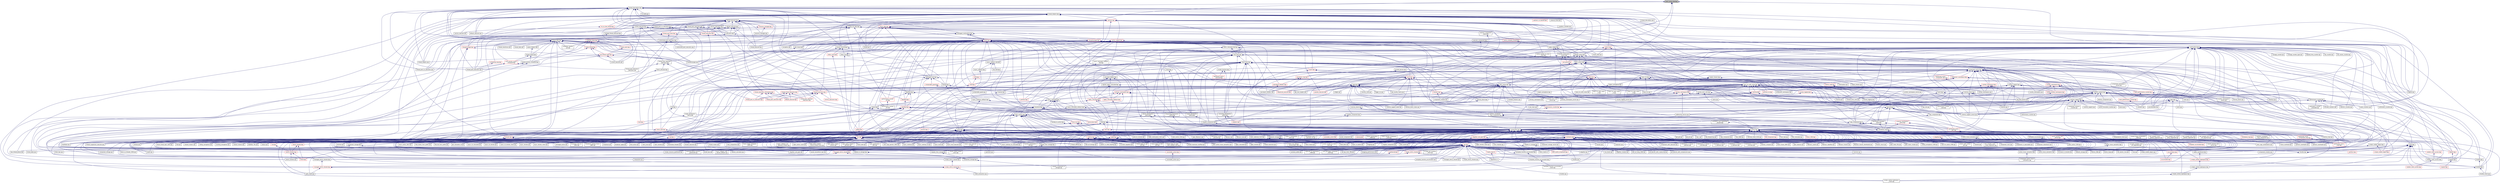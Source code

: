 digraph "basic_action_fwd.hpp"
{
  edge [fontname="Helvetica",fontsize="10",labelfontname="Helvetica",labelfontsize="10"];
  node [fontname="Helvetica",fontsize="10",shape=record];
  Node16 [label="basic_action_fwd.hpp",height=0.2,width=0.4,color="black", fillcolor="grey75", style="filled", fontcolor="black"];
  Node16 -> Node17 [dir="back",color="midnightblue",fontsize="10",style="solid",fontname="Helvetica"];
  Node17 [label="async_callback_fwd.hpp",height=0.2,width=0.4,color="black", fillcolor="white", style="filled",URL="$d2/da2/async__callback__fwd_8hpp.html"];
  Node17 -> Node18 [dir="back",color="midnightblue",fontsize="10",style="solid",fontname="Helvetica"];
  Node18 [label="hpx_fwd.hpp",height=0.2,width=0.4,color="black", fillcolor="white", style="filled",URL="$d5/d46/hpx__fwd_8hpp.html"];
  Node17 -> Node19 [dir="back",color="midnightblue",fontsize="10",style="solid",fontname="Helvetica"];
  Node19 [label="async_callback.hpp",height=0.2,width=0.4,color="black", fillcolor="white", style="filled",URL="$de/d47/async__callback_8hpp.html"];
  Node19 -> Node20 [dir="back",color="midnightblue",fontsize="10",style="solid",fontname="Helvetica"];
  Node20 [label="async.hpp",height=0.2,width=0.4,color="black", fillcolor="white", style="filled",URL="$d4/d59/include_2async_8hpp.html"];
  Node20 -> Node21 [dir="back",color="midnightblue",fontsize="10",style="solid",fontname="Helvetica"];
  Node21 [label="allgather.cpp",height=0.2,width=0.4,color="black", fillcolor="white", style="filled",URL="$d7/d06/allgather_8cpp.html"];
  Node20 -> Node22 [dir="back",color="midnightblue",fontsize="10",style="solid",fontname="Helvetica"];
  Node22 [label="allgather_and_gate.cpp",height=0.2,width=0.4,color="black", fillcolor="white", style="filled",URL="$d1/d56/allgather__and__gate_8cpp.html"];
  Node20 -> Node23 [dir="back",color="midnightblue",fontsize="10",style="solid",fontname="Helvetica"];
  Node23 [label="apex_fibonacci.cpp",height=0.2,width=0.4,color="black", fillcolor="white", style="filled",URL="$de/de1/apex__fibonacci_8cpp.html"];
  Node20 -> Node24 [dir="back",color="midnightblue",fontsize="10",style="solid",fontname="Helvetica"];
  Node24 [label="apex_policy_engine\l_active_thread_count.cpp",height=0.2,width=0.4,color="black", fillcolor="white", style="filled",URL="$d5/d01/apex__policy__engine__active__thread__count_8cpp.html"];
  Node20 -> Node25 [dir="back",color="midnightblue",fontsize="10",style="solid",fontname="Helvetica"];
  Node25 [label="apex_policy_engine\l_events.cpp",height=0.2,width=0.4,color="black", fillcolor="white", style="filled",URL="$df/d0f/apex__policy__engine__events_8cpp.html"];
  Node20 -> Node26 [dir="back",color="midnightblue",fontsize="10",style="solid",fontname="Helvetica"];
  Node26 [label="apex_policy_engine\l_periodic.cpp",height=0.2,width=0.4,color="black", fillcolor="white", style="filled",URL="$d5/d7b/apex__policy__engine__periodic_8cpp.html"];
  Node20 -> Node27 [dir="back",color="midnightblue",fontsize="10",style="solid",fontname="Helvetica"];
  Node27 [label="nqueen.hpp",height=0.2,width=0.4,color="black", fillcolor="white", style="filled",URL="$da/dfd/stubs_2nqueen_8hpp.html"];
  Node27 -> Node28 [dir="back",color="midnightblue",fontsize="10",style="solid",fontname="Helvetica"];
  Node28 [label="nqueen.hpp",height=0.2,width=0.4,color="red", fillcolor="white", style="filled",URL="$d0/d07/nqueen_8hpp.html"];
  Node20 -> Node30 [dir="back",color="midnightblue",fontsize="10",style="solid",fontname="Helvetica"];
  Node30 [label="1d_wave_equation.cpp",height=0.2,width=0.4,color="black", fillcolor="white", style="filled",URL="$da/dab/1d__wave__equation_8cpp.html"];
  Node20 -> Node31 [dir="back",color="midnightblue",fontsize="10",style="solid",fontname="Helvetica"];
  Node31 [label="factorial.cpp",height=0.2,width=0.4,color="black", fillcolor="white", style="filled",URL="$d9/d00/factorial_8cpp.html"];
  Node20 -> Node32 [dir="back",color="midnightblue",fontsize="10",style="solid",fontname="Helvetica"];
  Node32 [label="fibonacci.cpp",height=0.2,width=0.4,color="black", fillcolor="white", style="filled",URL="$d9/d89/fibonacci_8cpp.html"];
  Node20 -> Node33 [dir="back",color="midnightblue",fontsize="10",style="solid",fontname="Helvetica"];
  Node33 [label="fibonacci_one.cpp",height=0.2,width=0.4,color="black", fillcolor="white", style="filled",URL="$d8/d78/fibonacci__one_8cpp.html"];
  Node20 -> Node34 [dir="back",color="midnightblue",fontsize="10",style="solid",fontname="Helvetica"];
  Node34 [label="print_to_console.cpp",height=0.2,width=0.4,color="black", fillcolor="white", style="filled",URL="$d7/de6/print__to__console_8cpp.html"];
  Node20 -> Node35 [dir="back",color="midnightblue",fontsize="10",style="solid",fontname="Helvetica"];
  Node35 [label="quicksort.cpp",height=0.2,width=0.4,color="black", fillcolor="white", style="filled",URL="$d3/d1e/quicksort_8cpp.html"];
  Node20 -> Node36 [dir="back",color="midnightblue",fontsize="10",style="solid",fontname="Helvetica"];
  Node36 [label="sierpinski.cpp",height=0.2,width=0.4,color="black", fillcolor="white", style="filled",URL="$d3/d7e/sierpinski_8cpp.html"];
  Node20 -> Node37 [dir="back",color="midnightblue",fontsize="10",style="solid",fontname="Helvetica"];
  Node37 [label="random_mem_access.hpp",height=0.2,width=0.4,color="black", fillcolor="white", style="filled",URL="$d3/d32/stubs_2random__mem__access_8hpp.html"];
  Node37 -> Node38 [dir="back",color="midnightblue",fontsize="10",style="solid",fontname="Helvetica"];
  Node38 [label="random_mem_access.hpp",height=0.2,width=0.4,color="red", fillcolor="white", style="filled",URL="$db/de8/random__mem__access_8hpp.html"];
  Node20 -> Node40 [dir="back",color="midnightblue",fontsize="10",style="solid",fontname="Helvetica"];
  Node40 [label="interpolator.cpp",height=0.2,width=0.4,color="black", fillcolor="white", style="filled",URL="$d5/d02/interpolator_8cpp.html"];
  Node20 -> Node41 [dir="back",color="midnightblue",fontsize="10",style="solid",fontname="Helvetica"];
  Node41 [label="simple_central_tuplespace.hpp",height=0.2,width=0.4,color="black", fillcolor="white", style="filled",URL="$d0/d4b/stubs_2simple__central__tuplespace_8hpp.html"];
  Node41 -> Node42 [dir="back",color="midnightblue",fontsize="10",style="solid",fontname="Helvetica"];
  Node42 [label="simple_central_tuplespace.hpp",height=0.2,width=0.4,color="black", fillcolor="white", style="filled",URL="$d5/ddd/simple__central__tuplespace_8hpp.html"];
  Node42 -> Node43 [dir="back",color="midnightblue",fontsize="10",style="solid",fontname="Helvetica"];
  Node43 [label="simple_central_tuplespace\l_client.cpp",height=0.2,width=0.4,color="black", fillcolor="white", style="filled",URL="$d1/d7b/simple__central__tuplespace__client_8cpp.html"];
  Node20 -> Node44 [dir="back",color="midnightblue",fontsize="10",style="solid",fontname="Helvetica"];
  Node44 [label="lcos.hpp",height=0.2,width=0.4,color="red", fillcolor="white", style="filled",URL="$d5/deb/lcos_8hpp.html"];
  Node44 -> Node22 [dir="back",color="midnightblue",fontsize="10",style="solid",fontname="Helvetica"];
  Node44 -> Node45 [dir="back",color="midnightblue",fontsize="10",style="solid",fontname="Helvetica"];
  Node45 [label="apex_balance.cpp",height=0.2,width=0.4,color="black", fillcolor="white", style="filled",URL="$d4/d8e/apex__balance_8cpp.html"];
  Node44 -> Node24 [dir="back",color="midnightblue",fontsize="10",style="solid",fontname="Helvetica"];
  Node44 -> Node25 [dir="back",color="midnightblue",fontsize="10",style="solid",fontname="Helvetica"];
  Node44 -> Node26 [dir="back",color="midnightblue",fontsize="10",style="solid",fontname="Helvetica"];
  Node44 -> Node46 [dir="back",color="midnightblue",fontsize="10",style="solid",fontname="Helvetica"];
  Node46 [label="heartbeat.cpp",height=0.2,width=0.4,color="black", fillcolor="white", style="filled",URL="$d8/d98/heartbeat_8cpp.html"];
  Node44 -> Node47 [dir="back",color="midnightblue",fontsize="10",style="solid",fontname="Helvetica"];
  Node47 [label="hello_world_component.hpp",height=0.2,width=0.4,color="red", fillcolor="white", style="filled",URL="$df/df0/hello__world__component_8hpp.html"];
  Node44 -> Node50 [dir="back",color="midnightblue",fontsize="10",style="solid",fontname="Helvetica"];
  Node50 [label="row.hpp",height=0.2,width=0.4,color="red", fillcolor="white", style="filled",URL="$dc/d69/row_8hpp.html"];
  Node50 -> Node57 [dir="back",color="midnightblue",fontsize="10",style="solid",fontname="Helvetica"];
  Node57 [label="stencil_iterator.hpp",height=0.2,width=0.4,color="red", fillcolor="white", style="filled",URL="$dc/d5c/server_2stencil__iterator_8hpp.html"];
  Node57 -> Node53 [dir="back",color="midnightblue",fontsize="10",style="solid",fontname="Helvetica"];
  Node53 [label="solver.hpp",height=0.2,width=0.4,color="red", fillcolor="white", style="filled",URL="$db/d9a/server_2solver_8hpp.html"];
  Node57 -> Node58 [dir="back",color="midnightblue",fontsize="10",style="solid",fontname="Helvetica"];
  Node58 [label="stencil_iterator.cpp",height=0.2,width=0.4,color="black", fillcolor="white", style="filled",URL="$d6/de1/server_2stencil__iterator_8cpp.html"];
  Node44 -> Node60 [dir="back",color="midnightblue",fontsize="10",style="solid",fontname="Helvetica"];
  Node60 [label="stencil_iterator.hpp",height=0.2,width=0.4,color="red", fillcolor="white", style="filled",URL="$d4/dc8/stencil__iterator_8hpp.html"];
  Node60 -> Node53 [dir="back",color="midnightblue",fontsize="10",style="solid",fontname="Helvetica"];
  Node60 -> Node57 [dir="back",color="midnightblue",fontsize="10",style="solid",fontname="Helvetica"];
  Node44 -> Node57 [dir="back",color="midnightblue",fontsize="10",style="solid",fontname="Helvetica"];
  Node44 -> Node61 [dir="back",color="midnightblue",fontsize="10",style="solid",fontname="Helvetica"];
  Node61 [label="jacobi_hpx.cpp",height=0.2,width=0.4,color="black", fillcolor="white", style="filled",URL="$d8/d72/jacobi__hpx_8cpp.html"];
  Node44 -> Node62 [dir="back",color="midnightblue",fontsize="10",style="solid",fontname="Helvetica"];
  Node62 [label="jacobi_nonuniform_hpx.cpp",height=0.2,width=0.4,color="black", fillcolor="white", style="filled",URL="$de/d56/jacobi__nonuniform__hpx_8cpp.html"];
  Node44 -> Node63 [dir="back",color="midnightblue",fontsize="10",style="solid",fontname="Helvetica"];
  Node63 [label="enumerate_threads.cpp",height=0.2,width=0.4,color="black", fillcolor="white", style="filled",URL="$d3/dd4/enumerate__threads_8cpp.html"];
  Node44 -> Node64 [dir="back",color="midnightblue",fontsize="10",style="solid",fontname="Helvetica"];
  Node64 [label="fibonacci_await.cpp",height=0.2,width=0.4,color="black", fillcolor="white", style="filled",URL="$dc/d1c/fibonacci__await_8cpp.html"];
  Node44 -> Node65 [dir="back",color="midnightblue",fontsize="10",style="solid",fontname="Helvetica"];
  Node65 [label="fibonacci_dataflow.cpp",height=0.2,width=0.4,color="black", fillcolor="white", style="filled",URL="$df/d3d/fibonacci__dataflow_8cpp.html"];
  Node44 -> Node66 [dir="back",color="midnightblue",fontsize="10",style="solid",fontname="Helvetica"];
  Node66 [label="fibonacci_futures.cpp",height=0.2,width=0.4,color="black", fillcolor="white", style="filled",URL="$d6/de3/fibonacci__futures_8cpp.html"];
  Node44 -> Node67 [dir="back",color="midnightblue",fontsize="10",style="solid",fontname="Helvetica"];
  Node67 [label="fibonacci_futures_distributed.cpp",height=0.2,width=0.4,color="black", fillcolor="white", style="filled",URL="$d1/dc9/fibonacci__futures__distributed_8cpp.html"];
  Node44 -> Node68 [dir="back",color="midnightblue",fontsize="10",style="solid",fontname="Helvetica"];
  Node68 [label="fractals.cpp",height=0.2,width=0.4,color="black", fillcolor="white", style="filled",URL="$d8/d58/fractals_8cpp.html"];
  Node44 -> Node69 [dir="back",color="midnightblue",fontsize="10",style="solid",fontname="Helvetica"];
  Node69 [label="fractals_executor.cpp",height=0.2,width=0.4,color="black", fillcolor="white", style="filled",URL="$d9/da9/fractals__executor_8cpp.html"];
  Node44 -> Node70 [dir="back",color="midnightblue",fontsize="10",style="solid",fontname="Helvetica"];
  Node70 [label="fractals_struct.cpp",height=0.2,width=0.4,color="black", fillcolor="white", style="filled",URL="$d8/d2f/fractals__struct_8cpp.html"];
  Node44 -> Node71 [dir="back",color="midnightblue",fontsize="10",style="solid",fontname="Helvetica"];
  Node71 [label="hello_world.cpp",height=0.2,width=0.4,color="black", fillcolor="white", style="filled",URL="$d0/d67/hello__world_8cpp.html"];
  Node44 -> Node72 [dir="back",color="midnightblue",fontsize="10",style="solid",fontname="Helvetica"];
  Node72 [label="latch_local.cpp",height=0.2,width=0.4,color="black", fillcolor="white", style="filled",URL="$dd/dd3/latch__local_8cpp.html"];
  Node44 -> Node73 [dir="back",color="midnightblue",fontsize="10",style="solid",fontname="Helvetica"];
  Node73 [label="latch_remote.cpp",height=0.2,width=0.4,color="black", fillcolor="white", style="filled",URL="$df/d59/latch__remote_8cpp.html"];
  Node44 -> Node74 [dir="back",color="midnightblue",fontsize="10",style="solid",fontname="Helvetica"];
  Node74 [label="local_channel.cpp",height=0.2,width=0.4,color="black", fillcolor="white", style="filled",URL="$d0/d3e/local__channel_8cpp.html"];
  Node44 -> Node75 [dir="back",color="midnightblue",fontsize="10",style="solid",fontname="Helvetica"];
  Node75 [label="pingpong.cpp",height=0.2,width=0.4,color="black", fillcolor="white", style="filled",URL="$dd/d4d/pingpong_8cpp.html"];
  Node44 -> Node76 [dir="back",color="midnightblue",fontsize="10",style="solid",fontname="Helvetica"];
  Node76 [label="shared_mutex.cpp",height=0.2,width=0.4,color="black", fillcolor="white", style="filled",URL="$da/d0b/shared__mutex_8cpp.html"];
  Node44 -> Node77 [dir="back",color="midnightblue",fontsize="10",style="solid",fontname="Helvetica"];
  Node77 [label="wait_composition.cpp",height=0.2,width=0.4,color="black", fillcolor="white", style="filled",URL="$d6/d13/wait__composition_8cpp.html"];
  Node44 -> Node78 [dir="back",color="midnightblue",fontsize="10",style="solid",fontname="Helvetica"];
  Node78 [label="sheneos_compare.cpp",height=0.2,width=0.4,color="black", fillcolor="white", style="filled",URL="$dc/d11/sheneos__compare_8cpp.html"];
  Node44 -> Node79 [dir="back",color="midnightblue",fontsize="10",style="solid",fontname="Helvetica"];
  Node79 [label="spell_check_file.cpp",height=0.2,width=0.4,color="black", fillcolor="white", style="filled",URL="$df/df7/spell__check__file_8cpp.html"];
  Node44 -> Node80 [dir="back",color="midnightblue",fontsize="10",style="solid",fontname="Helvetica"];
  Node80 [label="spell_check_simple.cpp",height=0.2,width=0.4,color="black", fillcolor="white", style="filled",URL="$dd/d54/spell__check__simple_8cpp.html"];
  Node44 -> Node43 [dir="back",color="midnightblue",fontsize="10",style="solid",fontname="Helvetica"];
  Node44 -> Node81 [dir="back",color="midnightblue",fontsize="10",style="solid",fontname="Helvetica"];
  Node81 [label="hpx.hpp",height=0.2,width=0.4,color="red", fillcolor="white", style="filled",URL="$d0/daa/hpx_8hpp.html"];
  Node81 -> Node88 [dir="back",color="midnightblue",fontsize="10",style="solid",fontname="Helvetica"];
  Node88 [label="1d_stencil_4_throttle.cpp",height=0.2,width=0.4,color="black", fillcolor="white", style="filled",URL="$d6/de5/1d__stencil__4__throttle_8cpp.html"];
  Node81 -> Node94 [dir="back",color="midnightblue",fontsize="10",style="solid",fontname="Helvetica"];
  Node94 [label="accumulator.hpp",height=0.2,width=0.4,color="red", fillcolor="white", style="filled",URL="$d4/d9d/server_2accumulator_8hpp.html"];
  Node94 -> Node95 [dir="back",color="midnightblue",fontsize="10",style="solid",fontname="Helvetica"];
  Node95 [label="accumulator.hpp",height=0.2,width=0.4,color="red", fillcolor="white", style="filled",URL="$d8/d5e/accumulator_8hpp.html"];
  Node81 -> Node97 [dir="back",color="midnightblue",fontsize="10",style="solid",fontname="Helvetica"];
  Node97 [label="template_function_accumulator.hpp",height=0.2,width=0.4,color="black", fillcolor="white", style="filled",URL="$d7/da6/server_2template__function__accumulator_8hpp.html"];
  Node97 -> Node98 [dir="back",color="midnightblue",fontsize="10",style="solid",fontname="Helvetica"];
  Node98 [label="template_function_accumulator.cpp",height=0.2,width=0.4,color="black", fillcolor="white", style="filled",URL="$d5/d02/template__function__accumulator_8cpp.html"];
  Node97 -> Node99 [dir="back",color="midnightblue",fontsize="10",style="solid",fontname="Helvetica"];
  Node99 [label="template_function_accumulator.hpp",height=0.2,width=0.4,color="black", fillcolor="white", style="filled",URL="$d3/de9/template__function__accumulator_8hpp.html"];
  Node99 -> Node100 [dir="back",color="midnightblue",fontsize="10",style="solid",fontname="Helvetica"];
  Node100 [label="template_function_accumulator\l_client.cpp",height=0.2,width=0.4,color="black", fillcolor="white", style="filled",URL="$d0/dc6/template__function__accumulator__client_8cpp.html"];
  Node81 -> Node98 [dir="back",color="midnightblue",fontsize="10",style="solid",fontname="Helvetica"];
  Node81 -> Node99 [dir="back",color="midnightblue",fontsize="10",style="solid",fontname="Helvetica"];
  Node81 -> Node102 [dir="back",color="midnightblue",fontsize="10",style="solid",fontname="Helvetica"];
  Node102 [label="allgather_module.cpp",height=0.2,width=0.4,color="black", fillcolor="white", style="filled",URL="$df/de4/allgather__module_8cpp.html"];
  Node81 -> Node21 [dir="back",color="midnightblue",fontsize="10",style="solid",fontname="Helvetica"];
  Node81 -> Node22 [dir="back",color="midnightblue",fontsize="10",style="solid",fontname="Helvetica"];
  Node81 -> Node104 [dir="back",color="midnightblue",fontsize="10",style="solid",fontname="Helvetica"];
  Node104 [label="hpx_thread_phase.cpp",height=0.2,width=0.4,color="black", fillcolor="white", style="filled",URL="$d5/dca/hpx__thread__phase_8cpp.html"];
  Node81 -> Node106 [dir="back",color="midnightblue",fontsize="10",style="solid",fontname="Helvetica"];
  Node106 [label="cancelable_action.cpp",height=0.2,width=0.4,color="black", fillcolor="white", style="filled",URL="$d5/d0c/cancelable__action_8cpp.html"];
  Node81 -> Node107 [dir="back",color="midnightblue",fontsize="10",style="solid",fontname="Helvetica"];
  Node107 [label="cancelable_action.hpp",height=0.2,width=0.4,color="red", fillcolor="white", style="filled",URL="$d5/d4d/server_2cancelable__action_8hpp.html"];
  Node107 -> Node106 [dir="back",color="midnightblue",fontsize="10",style="solid",fontname="Helvetica"];
  Node81 -> Node47 [dir="back",color="midnightblue",fontsize="10",style="solid",fontname="Helvetica"];
  Node81 -> Node115 [dir="back",color="midnightblue",fontsize="10",style="solid",fontname="Helvetica"];
  Node115 [label="partition.hpp",height=0.2,width=0.4,color="red", fillcolor="white", style="filled",URL="$d0/d7a/examples_2interpolate1d_2interpolate1d_2partition_8hpp.html"];
  Node81 -> Node58 [dir="back",color="midnightblue",fontsize="10",style="solid",fontname="Helvetica"];
  Node81 -> Node61 [dir="back",color="midnightblue",fontsize="10",style="solid",fontname="Helvetica"];
  Node81 -> Node62 [dir="back",color="midnightblue",fontsize="10",style="solid",fontname="Helvetica"];
  Node81 -> Node125 [dir="back",color="midnightblue",fontsize="10",style="solid",fontname="Helvetica"];
  Node125 [label="nqueen.hpp",height=0.2,width=0.4,color="red", fillcolor="white", style="filled",URL="$de/d58/server_2nqueen_8hpp.html"];
  Node125 -> Node27 [dir="back",color="midnightblue",fontsize="10",style="solid",fontname="Helvetica"];
  Node81 -> Node126 [dir="back",color="midnightblue",fontsize="10",style="solid",fontname="Helvetica"];
  Node126 [label="sine.cpp",height=0.2,width=0.4,color="black", fillcolor="white", style="filled",URL="$d3/d0d/server_2sine_8cpp.html"];
  Node81 -> Node31 [dir="back",color="midnightblue",fontsize="10",style="solid",fontname="Helvetica"];
  Node81 -> Node138 [dir="back",color="midnightblue",fontsize="10",style="solid",fontname="Helvetica"];
  Node138 [label="interest_calculator.cpp",height=0.2,width=0.4,color="black", fillcolor="white", style="filled",URL="$d2/d86/interest__calculator_8cpp.html"];
  Node81 -> Node139 [dir="back",color="midnightblue",fontsize="10",style="solid",fontname="Helvetica"];
  Node139 [label="non_atomic_rma.cpp",height=0.2,width=0.4,color="black", fillcolor="white", style="filled",URL="$d7/d8b/non__atomic__rma_8cpp.html"];
  Node81 -> Node35 [dir="back",color="midnightblue",fontsize="10",style="solid",fontname="Helvetica"];
  Node81 -> Node145 [dir="back",color="midnightblue",fontsize="10",style="solid",fontname="Helvetica"];
  Node145 [label="timed_wake.cpp",height=0.2,width=0.4,color="black", fillcolor="white", style="filled",URL="$d8/df9/timed__wake_8cpp.html"];
  Node81 -> Node150 [dir="back",color="midnightblue",fontsize="10",style="solid",fontname="Helvetica"];
  Node150 [label="random_mem_access.hpp",height=0.2,width=0.4,color="red", fillcolor="white", style="filled",URL="$d0/d19/server_2random__mem__access_8hpp.html"];
  Node150 -> Node37 [dir="back",color="midnightblue",fontsize="10",style="solid",fontname="Helvetica"];
  Node81 -> Node151 [dir="back",color="midnightblue",fontsize="10",style="solid",fontname="Helvetica"];
  Node151 [label="oversubscribing_resource\l_partitioner.cpp",height=0.2,width=0.4,color="black", fillcolor="white", style="filled",URL="$dd/dee/oversubscribing__resource__partitioner_8cpp.html"];
  Node81 -> Node152 [dir="back",color="midnightblue",fontsize="10",style="solid",fontname="Helvetica"];
  Node152 [label="simple_resource_partitioner.cpp",height=0.2,width=0.4,color="black", fillcolor="white", style="filled",URL="$d5/df9/simple__resource__partitioner_8cpp.html"];
  Node81 -> Node40 [dir="back",color="midnightblue",fontsize="10",style="solid",fontname="Helvetica"];
  Node81 -> Node159 [dir="back",color="midnightblue",fontsize="10",style="solid",fontname="Helvetica"];
  Node159 [label="partition3d.hpp",height=0.2,width=0.4,color="red", fillcolor="white", style="filled",URL="$d1/d50/partition3d_8hpp.html"];
  Node159 -> Node40 [dir="back",color="midnightblue",fontsize="10",style="solid",fontname="Helvetica"];
  Node81 -> Node168 [dir="back",color="midnightblue",fontsize="10",style="solid",fontname="Helvetica"];
  Node168 [label="throttle.cpp",height=0.2,width=0.4,color="black", fillcolor="white", style="filled",URL="$de/d56/server_2throttle_8cpp.html"];
  Node81 -> Node169 [dir="back",color="midnightblue",fontsize="10",style="solid",fontname="Helvetica"];
  Node169 [label="throttle.hpp",height=0.2,width=0.4,color="black", fillcolor="white", style="filled",URL="$db/dc9/server_2throttle_8hpp.html"];
  Node169 -> Node168 [dir="back",color="midnightblue",fontsize="10",style="solid",fontname="Helvetica"];
  Node169 -> Node170 [dir="back",color="midnightblue",fontsize="10",style="solid",fontname="Helvetica"];
  Node170 [label="throttle.hpp",height=0.2,width=0.4,color="black", fillcolor="white", style="filled",URL="$d5/dec/stubs_2throttle_8hpp.html"];
  Node170 -> Node171 [dir="back",color="midnightblue",fontsize="10",style="solid",fontname="Helvetica"];
  Node171 [label="throttle.hpp",height=0.2,width=0.4,color="black", fillcolor="white", style="filled",URL="$d2/d2e/throttle_8hpp.html"];
  Node171 -> Node172 [dir="back",color="midnightblue",fontsize="10",style="solid",fontname="Helvetica"];
  Node172 [label="throttle.cpp",height=0.2,width=0.4,color="black", fillcolor="white", style="filled",URL="$db/d02/throttle_8cpp.html"];
  Node171 -> Node173 [dir="back",color="midnightblue",fontsize="10",style="solid",fontname="Helvetica"];
  Node173 [label="throttle_client.cpp",height=0.2,width=0.4,color="black", fillcolor="white", style="filled",URL="$d0/db7/throttle__client_8cpp.html"];
  Node81 -> Node170 [dir="back",color="midnightblue",fontsize="10",style="solid",fontname="Helvetica"];
  Node81 -> Node172 [dir="back",color="midnightblue",fontsize="10",style="solid",fontname="Helvetica"];
  Node81 -> Node171 [dir="back",color="midnightblue",fontsize="10",style="solid",fontname="Helvetica"];
  Node81 -> Node182 [dir="back",color="midnightblue",fontsize="10",style="solid",fontname="Helvetica"];
  Node182 [label="simple_central_tuplespace.hpp",height=0.2,width=0.4,color="red", fillcolor="white", style="filled",URL="$db/d69/server_2simple__central__tuplespace_8hpp.html"];
  Node182 -> Node41 [dir="back",color="midnightblue",fontsize="10",style="solid",fontname="Helvetica"];
  Node81 -> Node184 [dir="back",color="midnightblue",fontsize="10",style="solid",fontname="Helvetica"];
  Node184 [label="tuples_warehouse.hpp",height=0.2,width=0.4,color="black", fillcolor="white", style="filled",URL="$da/de6/tuples__warehouse_8hpp.html"];
  Node184 -> Node182 [dir="back",color="midnightblue",fontsize="10",style="solid",fontname="Helvetica"];
  Node81 -> Node193 [dir="back",color="midnightblue",fontsize="10",style="solid",fontname="Helvetica"];
  Node193 [label="htts2_hpx.cpp",height=0.2,width=0.4,color="black", fillcolor="white", style="filled",URL="$d2/daf/htts2__hpx_8cpp.html"];
  Node81 -> Node205 [dir="back",color="midnightblue",fontsize="10",style="solid",fontname="Helvetica"];
  Node205 [label="network_storage.cpp",height=0.2,width=0.4,color="black", fillcolor="white", style="filled",URL="$db/daa/network__storage_8cpp.html"];
  Node81 -> Node207 [dir="back",color="midnightblue",fontsize="10",style="solid",fontname="Helvetica"];
  Node207 [label="osu_bcast.cpp",height=0.2,width=0.4,color="black", fillcolor="white", style="filled",URL="$d3/dca/osu__bcast_8cpp.html"];
  Node81 -> Node213 [dir="back",color="midnightblue",fontsize="10",style="solid",fontname="Helvetica"];
  Node213 [label="pingpong_performance.cpp",height=0.2,width=0.4,color="black", fillcolor="white", style="filled",URL="$de/d03/pingpong__performance_8cpp.html"];
  Node81 -> Node220 [dir="back",color="midnightblue",fontsize="10",style="solid",fontname="Helvetica"];
  Node220 [label="action_move_semantics.cpp",height=0.2,width=0.4,color="black", fillcolor="white", style="filled",URL="$d4/db3/action__move__semantics_8cpp.html"];
  Node81 -> Node222 [dir="back",color="midnightblue",fontsize="10",style="solid",fontname="Helvetica"];
  Node222 [label="duplicate_id_registration\l_1596.cpp",height=0.2,width=0.4,color="black", fillcolor="white", style="filled",URL="$db/d8d/duplicate__id__registration__1596_8cpp.html"];
  Node81 -> Node225 [dir="back",color="midnightblue",fontsize="10",style="solid",fontname="Helvetica"];
  Node225 [label="send_gid_keep_component\l_1624.cpp",height=0.2,width=0.4,color="black", fillcolor="white", style="filled",URL="$d9/d49/send__gid__keep__component__1624_8cpp.html"];
  Node81 -> Node226 [dir="back",color="midnightblue",fontsize="10",style="solid",fontname="Helvetica"];
  Node226 [label="algorithms.cc",height=0.2,width=0.4,color="black", fillcolor="white", style="filled",URL="$d5/d1b/algorithms_8cc.html"];
  Node81 -> Node227 [dir="back",color="midnightblue",fontsize="10",style="solid",fontname="Helvetica"];
  Node227 [label="matrix_hpx.hh",height=0.2,width=0.4,color="red", fillcolor="white", style="filled",URL="$d5/d89/matrix__hpx_8hh.html"];
  Node227 -> Node226 [dir="back",color="midnightblue",fontsize="10",style="solid",fontname="Helvetica"];
  Node81 -> Node232 [dir="back",color="midnightblue",fontsize="10",style="solid",fontname="Helvetica"];
  Node232 [label="block_matrix.cc",height=0.2,width=0.4,color="black", fillcolor="white", style="filled",URL="$de/d88/block__matrix_8cc.html"];
  Node81 -> Node240 [dir="back",color="midnightblue",fontsize="10",style="solid",fontname="Helvetica"];
  Node240 [label="id_type_ref_counting\l_1032.cpp",height=0.2,width=0.4,color="black", fillcolor="white", style="filled",URL="$d8/dfd/id__type__ref__counting__1032_8cpp.html"];
  Node81 -> Node244 [dir="back",color="midnightblue",fontsize="10",style="solid",fontname="Helvetica"];
  Node244 [label="async_callback_with\l_bound_callback.cpp",height=0.2,width=0.4,color="black", fillcolor="white", style="filled",URL="$d2/dae/async__callback__with__bound__callback_8cpp.html"];
  Node81 -> Node246 [dir="back",color="midnightblue",fontsize="10",style="solid",fontname="Helvetica"];
  Node246 [label="barrier_hang.cpp",height=0.2,width=0.4,color="black", fillcolor="white", style="filled",URL="$dd/d8b/barrier__hang_8cpp.html"];
  Node81 -> Node263 [dir="back",color="midnightblue",fontsize="10",style="solid",fontname="Helvetica"];
  Node263 [label="lifetime_588.cpp",height=0.2,width=0.4,color="black", fillcolor="white", style="filled",URL="$d7/dca/lifetime__588_8cpp.html"];
  Node81 -> Node270 [dir="back",color="midnightblue",fontsize="10",style="solid",fontname="Helvetica"];
  Node270 [label="set_hpx_limit_798.cpp",height=0.2,width=0.4,color="black", fillcolor="white", style="filled",URL="$d2/dfb/set__hpx__limit__798_8cpp.html"];
  Node81 -> Node272 [dir="back",color="midnightblue",fontsize="10",style="solid",fontname="Helvetica"];
  Node272 [label="shared_stated_leaked\l_1211.cpp",height=0.2,width=0.4,color="black", fillcolor="white", style="filled",URL="$dc/dce/shared__stated__leaked__1211_8cpp.html"];
  Node81 -> Node274 [dir="back",color="midnightblue",fontsize="10",style="solid",fontname="Helvetica"];
  Node274 [label="wait_all_hang_1946.cpp",height=0.2,width=0.4,color="black", fillcolor="white", style="filled",URL="$d5/d69/wait__all__hang__1946_8cpp.html"];
  Node81 -> Node292 [dir="back",color="midnightblue",fontsize="10",style="solid",fontname="Helvetica"];
  Node292 [label="block_os_threads_1036.cpp",height=0.2,width=0.4,color="black", fillcolor="white", style="filled",URL="$d7/d92/block__os__threads__1036_8cpp.html"];
  Node81 -> Node306 [dir="back",color="midnightblue",fontsize="10",style="solid",fontname="Helvetica"];
  Node306 [label="managed_refcnt_checker.cpp",height=0.2,width=0.4,color="black", fillcolor="white", style="filled",URL="$d3/d8d/managed__refcnt__checker_8cpp.html"];
  Node81 -> Node307 [dir="back",color="midnightblue",fontsize="10",style="solid",fontname="Helvetica"];
  Node307 [label="managed_refcnt_checker.hpp",height=0.2,width=0.4,color="red", fillcolor="white", style="filled",URL="$db/dd0/managed__refcnt__checker_8hpp.html"];
  Node307 -> Node308 [dir="back",color="midnightblue",fontsize="10",style="solid",fontname="Helvetica"];
  Node308 [label="credit_exhaustion.cpp",height=0.2,width=0.4,color="black", fillcolor="white", style="filled",URL="$d6/d80/credit__exhaustion_8cpp.html"];
  Node307 -> Node317 [dir="back",color="midnightblue",fontsize="10",style="solid",fontname="Helvetica"];
  Node317 [label="split_credit.cpp",height=0.2,width=0.4,color="black", fillcolor="white", style="filled",URL="$dc/d1c/split__credit_8cpp.html"];
  Node81 -> Node321 [dir="back",color="midnightblue",fontsize="10",style="solid",fontname="Helvetica"];
  Node321 [label="managed_refcnt_checker.hpp",height=0.2,width=0.4,color="red", fillcolor="white", style="filled",URL="$df/da6/server_2managed__refcnt__checker_8hpp.html"];
  Node321 -> Node306 [dir="back",color="midnightblue",fontsize="10",style="solid",fontname="Helvetica"];
  Node321 -> Node322 [dir="back",color="midnightblue",fontsize="10",style="solid",fontname="Helvetica"];
  Node322 [label="managed_refcnt_checker.hpp",height=0.2,width=0.4,color="black", fillcolor="white", style="filled",URL="$d3/d77/stubs_2managed__refcnt__checker_8hpp.html"];
  Node322 -> Node307 [dir="back",color="midnightblue",fontsize="10",style="solid",fontname="Helvetica"];
  Node81 -> Node324 [dir="back",color="midnightblue",fontsize="10",style="solid",fontname="Helvetica"];
  Node324 [label="simple_refcnt_checker.hpp",height=0.2,width=0.4,color="red", fillcolor="white", style="filled",URL="$d6/d3d/server_2simple__refcnt__checker_8hpp.html"];
  Node324 -> Node325 [dir="back",color="midnightblue",fontsize="10",style="solid",fontname="Helvetica"];
  Node325 [label="simple_refcnt_checker.cpp",height=0.2,width=0.4,color="black", fillcolor="white", style="filled",URL="$df/d16/simple__refcnt__checker_8cpp.html"];
  Node324 -> Node326 [dir="back",color="midnightblue",fontsize="10",style="solid",fontname="Helvetica"];
  Node326 [label="simple_refcnt_checker.hpp",height=0.2,width=0.4,color="black", fillcolor="white", style="filled",URL="$da/d8e/stubs_2simple__refcnt__checker_8hpp.html"];
  Node326 -> Node327 [dir="back",color="midnightblue",fontsize="10",style="solid",fontname="Helvetica"];
  Node327 [label="simple_refcnt_checker.hpp",height=0.2,width=0.4,color="red", fillcolor="white", style="filled",URL="$dd/d4e/simple__refcnt__checker_8hpp.html"];
  Node327 -> Node308 [dir="back",color="midnightblue",fontsize="10",style="solid",fontname="Helvetica"];
  Node327 -> Node317 [dir="back",color="midnightblue",fontsize="10",style="solid",fontname="Helvetica"];
  Node81 -> Node328 [dir="back",color="midnightblue",fontsize="10",style="solid",fontname="Helvetica"];
  Node328 [label="simple_mobile_object.cpp",height=0.2,width=0.4,color="black", fillcolor="white", style="filled",URL="$d2/da7/simple__mobile__object_8cpp.html"];
  Node81 -> Node325 [dir="back",color="midnightblue",fontsize="10",style="solid",fontname="Helvetica"];
  Node81 -> Node327 [dir="back",color="midnightblue",fontsize="10",style="solid",fontname="Helvetica"];
  Node81 -> Node322 [dir="back",color="midnightblue",fontsize="10",style="solid",fontname="Helvetica"];
  Node81 -> Node326 [dir="back",color="midnightblue",fontsize="10",style="solid",fontname="Helvetica"];
  Node81 -> Node335 [dir="back",color="midnightblue",fontsize="10",style="solid",fontname="Helvetica"];
  Node335 [label="await.cpp",height=0.2,width=0.4,color="black", fillcolor="white", style="filled",URL="$d6/d41/await_8cpp.html"];
  Node81 -> Node562 [dir="back",color="midnightblue",fontsize="10",style="solid",fontname="Helvetica"];
  Node562 [label="put_parcels_with_coalescing.cpp",height=0.2,width=0.4,color="black", fillcolor="white", style="filled",URL="$d6/dca/put__parcels__with__coalescing_8cpp.html"];
  Node81 -> Node563 [dir="back",color="midnightblue",fontsize="10",style="solid",fontname="Helvetica"];
  Node563 [label="put_parcels_with_compression.cpp",height=0.2,width=0.4,color="black", fillcolor="white", style="filled",URL="$df/d62/put__parcels__with__compression_8cpp.html"];
  Node81 -> Node565 [dir="back",color="midnightblue",fontsize="10",style="solid",fontname="Helvetica"];
  Node565 [label="serialize_buffer.cpp",height=0.2,width=0.4,color="black", fillcolor="white", style="filled",URL="$d1/d00/serialize__buffer_8cpp.html"];
  Node44 -> Node573 [dir="back",color="midnightblue",fontsize="10",style="solid",fontname="Helvetica"];
  Node573 [label="parent_vs_child_stealing.cpp",height=0.2,width=0.4,color="black", fillcolor="white", style="filled",URL="$d2/d07/parent__vs__child__stealing_8cpp.html"];
  Node44 -> Node574 [dir="back",color="midnightblue",fontsize="10",style="solid",fontname="Helvetica"];
  Node574 [label="wait_all_timings.cpp",height=0.2,width=0.4,color="black", fillcolor="white", style="filled",URL="$d5/da1/wait__all__timings_8cpp.html"];
  Node44 -> Node575 [dir="back",color="midnightblue",fontsize="10",style="solid",fontname="Helvetica"];
  Node575 [label="return_future_2847.cpp",height=0.2,width=0.4,color="black", fillcolor="white", style="filled",URL="$d3/dfe/return__future__2847_8cpp.html"];
  Node44 -> Node576 [dir="back",color="midnightblue",fontsize="10",style="solid",fontname="Helvetica"];
  Node576 [label="return_non_default\l_constructible_2847.cpp",height=0.2,width=0.4,color="black", fillcolor="white", style="filled",URL="$dc/d11/return__non__default__constructible__2847_8cpp.html"];
  Node44 -> Node222 [dir="back",color="midnightblue",fontsize="10",style="solid",fontname="Helvetica"];
  Node44 -> Node225 [dir="back",color="midnightblue",fontsize="10",style="solid",fontname="Helvetica"];
  Node44 -> Node577 [dir="back",color="midnightblue",fontsize="10",style="solid",fontname="Helvetica"];
  Node577 [label="async_action_1813.cpp",height=0.2,width=0.4,color="black", fillcolor="white", style="filled",URL="$db/de6/async__action__1813_8cpp.html"];
  Node44 -> Node578 [dir="back",color="midnightblue",fontsize="10",style="solid",fontname="Helvetica"];
  Node578 [label="async_callback_non\l_deduced_context.cpp",height=0.2,width=0.4,color="black", fillcolor="white", style="filled",URL="$dc/dbb/async__callback__non__deduced__context_8cpp.html"];
  Node44 -> Node579 [dir="back",color="midnightblue",fontsize="10",style="solid",fontname="Helvetica"];
  Node579 [label="broadcast_unwrap_future\l_2885.cpp",height=0.2,width=0.4,color="black", fillcolor="white", style="filled",URL="$da/df6/broadcast__unwrap__future__2885_8cpp.html"];
  Node44 -> Node580 [dir="back",color="midnightblue",fontsize="10",style="solid",fontname="Helvetica"];
  Node580 [label="broadcast_wait_for\l_2822.cpp",height=0.2,width=0.4,color="black", fillcolor="white", style="filled",URL="$dd/de7/broadcast__wait__for__2822_8cpp.html"];
  Node44 -> Node581 [dir="back",color="midnightblue",fontsize="10",style="solid",fontname="Helvetica"];
  Node581 [label="dataflow_791.cpp",height=0.2,width=0.4,color="black", fillcolor="white", style="filled",URL="$d6/da1/dataflow__791_8cpp.html"];
  Node44 -> Node582 [dir="back",color="midnightblue",fontsize="10",style="solid",fontname="Helvetica"];
  Node582 [label="future_range_ambiguity\l_2032.cpp",height=0.2,width=0.4,color="black", fillcolor="white", style="filled",URL="$dc/d4e/future__range__ambiguity__2032_8cpp.html"];
  Node44 -> Node583 [dir="back",color="midnightblue",fontsize="10",style="solid",fontname="Helvetica"];
  Node583 [label="future_timed_wait_1025.cpp",height=0.2,width=0.4,color="black", fillcolor="white", style="filled",URL="$de/d7d/future__timed__wait__1025_8cpp.html"];
  Node44 -> Node272 [dir="back",color="midnightblue",fontsize="10",style="solid",fontname="Helvetica"];
  Node44 -> Node586 [dir="back",color="midnightblue",fontsize="10",style="solid",fontname="Helvetica"];
  Node586 [label="sliding_semaphore_2338.cpp",height=0.2,width=0.4,color="black", fillcolor="white", style="filled",URL="$da/da6/sliding__semaphore__2338_8cpp.html"];
  Node44 -> Node587 [dir="back",color="midnightblue",fontsize="10",style="solid",fontname="Helvetica"];
  Node587 [label="wait_for_action_2796.cpp",height=0.2,width=0.4,color="black", fillcolor="white", style="filled",URL="$dc/db9/wait__for__action__2796_8cpp.html"];
  Node44 -> Node588 [dir="back",color="midnightblue",fontsize="10",style="solid",fontname="Helvetica"];
  Node588 [label="function_serialization\l_728.cpp",height=0.2,width=0.4,color="black", fillcolor="white", style="filled",URL="$d8/db1/function__serialization__728_8cpp.html"];
  Node44 -> Node589 [dir="back",color="midnightblue",fontsize="10",style="solid",fontname="Helvetica"];
  Node589 [label="protect_with_nullary\l_pfo.cpp",height=0.2,width=0.4,color="black", fillcolor="white", style="filled",URL="$df/db5/protect__with__nullary__pfo_8cpp.html"];
  Node44 -> Node590 [dir="back",color="midnightblue",fontsize="10",style="solid",fontname="Helvetica"];
  Node590 [label="tuple_serialization\l_803.cpp",height=0.2,width=0.4,color="black", fillcolor="white", style="filled",URL="$de/d61/tuple__serialization__803_8cpp.html"];
  Node44 -> Node591 [dir="back",color="midnightblue",fontsize="10",style="solid",fontname="Helvetica"];
  Node591 [label="zero_copy_parcels_1001.cpp",height=0.2,width=0.4,color="black", fillcolor="white", style="filled",URL="$da/dfd/zero__copy__parcels__1001_8cpp.html"];
  Node44 -> Node592 [dir="back",color="midnightblue",fontsize="10",style="solid",fontname="Helvetica"];
  Node592 [label="return_future.cpp",height=0.2,width=0.4,color="black", fillcolor="white", style="filled",URL="$d4/dbe/return__future_8cpp.html"];
  Node44 -> Node593 [dir="back",color="midnightblue",fontsize="10",style="solid",fontname="Helvetica"];
  Node593 [label="find_clients_from_prefix.cpp",height=0.2,width=0.4,color="black", fillcolor="white", style="filled",URL="$dc/d15/find__clients__from__prefix_8cpp.html"];
  Node44 -> Node594 [dir="back",color="midnightblue",fontsize="10",style="solid",fontname="Helvetica"];
  Node594 [label="find_ids_from_prefix.cpp",height=0.2,width=0.4,color="black", fillcolor="white", style="filled",URL="$dc/df3/find__ids__from__prefix_8cpp.html"];
  Node44 -> Node595 [dir="back",color="midnightblue",fontsize="10",style="solid",fontname="Helvetica"];
  Node595 [label="get_colocation_id.cpp",height=0.2,width=0.4,color="black", fillcolor="white", style="filled",URL="$dd/d0d/get__colocation__id_8cpp.html"];
  Node44 -> Node317 [dir="back",color="midnightblue",fontsize="10",style="solid",fontname="Helvetica"];
  Node44 -> Node596 [dir="back",color="midnightblue",fontsize="10",style="solid",fontname="Helvetica"];
  Node596 [label="apex_action_count.cpp",height=0.2,width=0.4,color="black", fillcolor="white", style="filled",URL="$d8/de5/apex__action__count_8cpp.html"];
  Node44 -> Node597 [dir="back",color="midnightblue",fontsize="10",style="solid",fontname="Helvetica"];
  Node597 [label="action_invoke_no_more\l_than.cpp",height=0.2,width=0.4,color="black", fillcolor="white", style="filled",URL="$db/d8a/action__invoke__no__more__than_8cpp.html"];
  Node44 -> Node598 [dir="back",color="midnightblue",fontsize="10",style="solid",fontname="Helvetica"];
  Node598 [label="migrate_component.cpp",height=0.2,width=0.4,color="black", fillcolor="white", style="filled",URL="$dc/d78/migrate__component_8cpp.html"];
  Node44 -> Node599 [dir="back",color="midnightblue",fontsize="10",style="solid",fontname="Helvetica"];
  Node599 [label="apply_colocated.cpp",height=0.2,width=0.4,color="black", fillcolor="white", style="filled",URL="$d5/dd3/apply__colocated_8cpp.html"];
  Node44 -> Node603 [dir="back",color="midnightblue",fontsize="10",style="solid",fontname="Helvetica"];
  Node603 [label="apply_remote.cpp",height=0.2,width=0.4,color="black", fillcolor="white", style="filled",URL="$d9/d40/apply__remote_8cpp.html"];
  Node44 -> Node604 [dir="back",color="midnightblue",fontsize="10",style="solid",fontname="Helvetica"];
  Node604 [label="apply_remote_client.cpp",height=0.2,width=0.4,color="black", fillcolor="white", style="filled",URL="$d9/def/apply__remote__client_8cpp.html"];
  Node44 -> Node605 [dir="back",color="midnightblue",fontsize="10",style="solid",fontname="Helvetica"];
  Node605 [label="async_cb_colocated.cpp",height=0.2,width=0.4,color="black", fillcolor="white", style="filled",URL="$d7/d7f/async__cb__colocated_8cpp.html"];
  Node44 -> Node606 [dir="back",color="midnightblue",fontsize="10",style="solid",fontname="Helvetica"];
  Node606 [label="async_cb_remote.cpp",height=0.2,width=0.4,color="black", fillcolor="white", style="filled",URL="$da/d88/async__cb__remote_8cpp.html"];
  Node44 -> Node607 [dir="back",color="midnightblue",fontsize="10",style="solid",fontname="Helvetica"];
  Node607 [label="async_cb_remote_client.cpp",height=0.2,width=0.4,color="black", fillcolor="white", style="filled",URL="$d2/d31/async__cb__remote__client_8cpp.html"];
  Node44 -> Node608 [dir="back",color="midnightblue",fontsize="10",style="solid",fontname="Helvetica"];
  Node608 [label="async_continue.cpp",height=0.2,width=0.4,color="black", fillcolor="white", style="filled",URL="$d4/d19/async__continue_8cpp.html"];
  Node44 -> Node609 [dir="back",color="midnightblue",fontsize="10",style="solid",fontname="Helvetica"];
  Node609 [label="async_continue_cb.cpp",height=0.2,width=0.4,color="black", fillcolor="white", style="filled",URL="$df/d37/async__continue__cb_8cpp.html"];
  Node44 -> Node610 [dir="back",color="midnightblue",fontsize="10",style="solid",fontname="Helvetica"];
  Node610 [label="async_continue_cb_colocated.cpp",height=0.2,width=0.4,color="black", fillcolor="white", style="filled",URL="$dd/dce/async__continue__cb__colocated_8cpp.html"];
  Node44 -> Node611 [dir="back",color="midnightblue",fontsize="10",style="solid",fontname="Helvetica"];
  Node611 [label="async_local.cpp",height=0.2,width=0.4,color="black", fillcolor="white", style="filled",URL="$d3/d4c/async__local_8cpp.html"];
  Node44 -> Node612 [dir="back",color="midnightblue",fontsize="10",style="solid",fontname="Helvetica"];
  Node612 [label="async_local_executor.cpp",height=0.2,width=0.4,color="black", fillcolor="white", style="filled",URL="$d4/dce/async__local__executor_8cpp.html"];
  Node44 -> Node613 [dir="back",color="midnightblue",fontsize="10",style="solid",fontname="Helvetica"];
  Node613 [label="async_local_executor\l_v1.cpp",height=0.2,width=0.4,color="black", fillcolor="white", style="filled",URL="$da/d4a/async__local__executor__v1_8cpp.html"];
  Node44 -> Node614 [dir="back",color="midnightblue",fontsize="10",style="solid",fontname="Helvetica"];
  Node614 [label="async_remote.cpp",height=0.2,width=0.4,color="black", fillcolor="white", style="filled",URL="$dd/dd8/async__remote_8cpp.html"];
  Node44 -> Node615 [dir="back",color="midnightblue",fontsize="10",style="solid",fontname="Helvetica"];
  Node615 [label="async_remote_client.cpp",height=0.2,width=0.4,color="black", fillcolor="white", style="filled",URL="$d6/d49/async__remote__client_8cpp.html"];
  Node44 -> Node616 [dir="back",color="midnightblue",fontsize="10",style="solid",fontname="Helvetica"];
  Node616 [label="broadcast.cpp",height=0.2,width=0.4,color="black", fillcolor="white", style="filled",URL="$d8/d8b/broadcast_8cpp.html"];
  Node44 -> Node617 [dir="back",color="midnightblue",fontsize="10",style="solid",fontname="Helvetica"];
  Node617 [label="broadcast_apply.cpp",height=0.2,width=0.4,color="black", fillcolor="white", style="filled",URL="$dd/de8/broadcast__apply_8cpp.html"];
  Node44 -> Node618 [dir="back",color="midnightblue",fontsize="10",style="solid",fontname="Helvetica"];
  Node618 [label="channel.cpp",height=0.2,width=0.4,color="black", fillcolor="white", style="filled",URL="$dd/d5f/channel_8cpp.html"];
  Node44 -> Node620 [dir="back",color="midnightblue",fontsize="10",style="solid",fontname="Helvetica"];
  Node620 [label="client_then.cpp",height=0.2,width=0.4,color="black", fillcolor="white", style="filled",URL="$d1/d5a/client__then_8cpp.html"];
  Node44 -> Node621 [dir="back",color="midnightblue",fontsize="10",style="solid",fontname="Helvetica"];
  Node621 [label="counting_semaphore.cpp",height=0.2,width=0.4,color="black", fillcolor="white", style="filled",URL="$df/de9/counting__semaphore_8cpp.html"];
  Node44 -> Node622 [dir="back",color="midnightblue",fontsize="10",style="solid",fontname="Helvetica"];
  Node622 [label="fold.cpp",height=0.2,width=0.4,color="black", fillcolor="white", style="filled",URL="$d8/dd8/fold_8cpp.html"];
  Node44 -> Node632 [dir="back",color="midnightblue",fontsize="10",style="solid",fontname="Helvetica"];
  Node632 [label="packaged_action.cpp",height=0.2,width=0.4,color="black", fillcolor="white", style="filled",URL="$d3/d63/packaged__action_8cpp.html"];
  Node44 -> Node633 [dir="back",color="midnightblue",fontsize="10",style="solid",fontname="Helvetica"];
  Node633 [label="promise.cpp",height=0.2,width=0.4,color="black", fillcolor="white", style="filled",URL="$d1/d4f/tests_2unit_2lcos_2promise_8cpp.html"];
  Node44 -> Node634 [dir="back",color="midnightblue",fontsize="10",style="solid",fontname="Helvetica"];
  Node634 [label="reduce.cpp",height=0.2,width=0.4,color="black", fillcolor="white", style="filled",URL="$d5/d6d/reduce_8cpp.html"];
  Node44 -> Node637 [dir="back",color="midnightblue",fontsize="10",style="solid",fontname="Helvetica"];
  Node637 [label="shared_mutex1.cpp",height=0.2,width=0.4,color="black", fillcolor="white", style="filled",URL="$d8/d57/shared__mutex1_8cpp.html"];
  Node44 -> Node638 [dir="back",color="midnightblue",fontsize="10",style="solid",fontname="Helvetica"];
  Node638 [label="shared_mutex2.cpp",height=0.2,width=0.4,color="black", fillcolor="white", style="filled",URL="$d1/d40/shared__mutex2_8cpp.html"];
  Node44 -> Node639 [dir="back",color="midnightblue",fontsize="10",style="solid",fontname="Helvetica"];
  Node639 [label="sliding_semaphore.cpp",height=0.2,width=0.4,color="black", fillcolor="white", style="filled",URL="$d2/d38/sliding__semaphore_8cpp.html"];
  Node44 -> Node565 [dir="back",color="midnightblue",fontsize="10",style="solid",fontname="Helvetica"];
  Node44 -> Node650 [dir="back",color="midnightblue",fontsize="10",style="solid",fontname="Helvetica"];
  Node650 [label="thread_affinity.cpp",height=0.2,width=0.4,color="black", fillcolor="white", style="filled",URL="$da/dce/thread__affinity_8cpp.html"];
  Node44 -> Node652 [dir="back",color="midnightblue",fontsize="10",style="solid",fontname="Helvetica"];
  Node652 [label="thread_suspension_executor.cpp",height=0.2,width=0.4,color="black", fillcolor="white", style="filled",URL="$de/d9f/thread__suspension__executor_8cpp.html"];
  Node44 -> Node655 [dir="back",color="midnightblue",fontsize="10",style="solid",fontname="Helvetica"];
  Node655 [label="bind_action.cpp",height=0.2,width=0.4,color="black", fillcolor="white", style="filled",URL="$d7/d85/bind__action_8cpp.html"];
  Node20 -> Node656 [dir="back",color="midnightblue",fontsize="10",style="solid",fontname="Helvetica"];
  Node656 [label="future_overhead.cpp",height=0.2,width=0.4,color="black", fillcolor="white", style="filled",URL="$d3/d79/future__overhead_8cpp.html"];
  Node20 -> Node657 [dir="back",color="midnightblue",fontsize="10",style="solid",fontname="Helvetica"];
  Node657 [label="spinlock_overhead1.cpp",height=0.2,width=0.4,color="black", fillcolor="white", style="filled",URL="$d0/d32/spinlock__overhead1_8cpp.html"];
  Node20 -> Node658 [dir="back",color="midnightblue",fontsize="10",style="solid",fontname="Helvetica"];
  Node658 [label="spinlock_overhead2.cpp",height=0.2,width=0.4,color="black", fillcolor="white", style="filled",URL="$de/d55/spinlock__overhead2_8cpp.html"];
  Node20 -> Node213 [dir="back",color="midnightblue",fontsize="10",style="solid",fontname="Helvetica"];
  Node20 -> Node659 [dir="back",color="midnightblue",fontsize="10",style="solid",fontname="Helvetica"];
  Node659 [label="async_deferred_1523.cpp",height=0.2,width=0.4,color="black", fillcolor="white", style="filled",URL="$da/d8e/async__deferred__1523_8cpp.html"];
  Node20 -> Node660 [dir="back",color="midnightblue",fontsize="10",style="solid",fontname="Helvetica"];
  Node660 [label="component_action_move\l_semantics.cpp",height=0.2,width=0.4,color="black", fillcolor="white", style="filled",URL="$d4/d20/component__action__move__semantics_8cpp.html"];
  Node20 -> Node661 [dir="back",color="midnightblue",fontsize="10",style="solid",fontname="Helvetica"];
  Node661 [label="make_continuation_1615.cpp",height=0.2,width=0.4,color="black", fillcolor="white", style="filled",URL="$d4/d2c/make__continuation__1615_8cpp.html"];
  Node20 -> Node662 [dir="back",color="midnightblue",fontsize="10",style="solid",fontname="Helvetica"];
  Node662 [label="plain_action_1550.cpp",height=0.2,width=0.4,color="black", fillcolor="white", style="filled",URL="$d0/dff/plain__action__1550_8cpp.html"];
  Node20 -> Node663 [dir="back",color="midnightblue",fontsize="10",style="solid",fontname="Helvetica"];
  Node663 [label="plain_action_move_semantics.cpp",height=0.2,width=0.4,color="black", fillcolor="white", style="filled",URL="$db/d0f/plain__action__move__semantics_8cpp.html"];
  Node20 -> Node664 [dir="back",color="midnightblue",fontsize="10",style="solid",fontname="Helvetica"];
  Node664 [label="create_n_components\l_2323.cpp",height=0.2,width=0.4,color="black", fillcolor="white", style="filled",URL="$d9/d8c/create__n__components__2323_8cpp.html"];
  Node20 -> Node577 [dir="back",color="midnightblue",fontsize="10",style="solid",fontname="Helvetica"];
  Node20 -> Node244 [dir="back",color="midnightblue",fontsize="10",style="solid",fontname="Helvetica"];
  Node20 -> Node665 [dir="back",color="midnightblue",fontsize="10",style="solid",fontname="Helvetica"];
  Node665 [label="future_hang_on_get\l_629.cpp",height=0.2,width=0.4,color="black", fillcolor="white", style="filled",URL="$d6/dfd/future__hang__on__get__629_8cpp.html"];
  Node20 -> Node666 [dir="back",color="midnightblue",fontsize="10",style="solid",fontname="Helvetica"];
  Node666 [label="future_hang_on_then\l_629.cpp",height=0.2,width=0.4,color="black", fillcolor="white", style="filled",URL="$d1/ddc/future__hang__on__then__629_8cpp.html"];
  Node20 -> Node667 [dir="back",color="midnightblue",fontsize="10",style="solid",fontname="Helvetica"];
  Node667 [label="future_hang_on_wait\l_with_callback_629.cpp",height=0.2,width=0.4,color="black", fillcolor="white", style="filled",URL="$d0/d0e/future__hang__on__wait__with__callback__629_8cpp.html"];
  Node20 -> Node588 [dir="back",color="midnightblue",fontsize="10",style="solid",fontname="Helvetica"];
  Node20 -> Node590 [dir="back",color="midnightblue",fontsize="10",style="solid",fontname="Helvetica"];
  Node20 -> Node591 [dir="back",color="midnightblue",fontsize="10",style="solid",fontname="Helvetica"];
  Node20 -> Node322 [dir="back",color="midnightblue",fontsize="10",style="solid",fontname="Helvetica"];
  Node20 -> Node326 [dir="back",color="midnightblue",fontsize="10",style="solid",fontname="Helvetica"];
  Node20 -> Node308 [dir="back",color="midnightblue",fontsize="10",style="solid",fontname="Helvetica"];
  Node20 -> Node593 [dir="back",color="midnightblue",fontsize="10",style="solid",fontname="Helvetica"];
  Node20 -> Node594 [dir="back",color="midnightblue",fontsize="10",style="solid",fontname="Helvetica"];
  Node20 -> Node595 [dir="back",color="midnightblue",fontsize="10",style="solid",fontname="Helvetica"];
  Node20 -> Node596 [dir="back",color="midnightblue",fontsize="10",style="solid",fontname="Helvetica"];
  Node20 -> Node668 [dir="back",color="midnightblue",fontsize="10",style="solid",fontname="Helvetica"];
  Node668 [label="distribution_policy\l_executor.cpp",height=0.2,width=0.4,color="black", fillcolor="white", style="filled",URL="$da/d92/distribution__policy__executor_8cpp.html"];
  Node20 -> Node669 [dir="back",color="midnightblue",fontsize="10",style="solid",fontname="Helvetica"];
  Node669 [label="distribution_policy\l_executor_v1.cpp",height=0.2,width=0.4,color="black", fillcolor="white", style="filled",URL="$dd/d43/distribution__policy__executor__v1_8cpp.html"];
  Node20 -> Node605 [dir="back",color="midnightblue",fontsize="10",style="solid",fontname="Helvetica"];
  Node20 -> Node606 [dir="back",color="midnightblue",fontsize="10",style="solid",fontname="Helvetica"];
  Node20 -> Node607 [dir="back",color="midnightblue",fontsize="10",style="solid",fontname="Helvetica"];
  Node20 -> Node608 [dir="back",color="midnightblue",fontsize="10",style="solid",fontname="Helvetica"];
  Node20 -> Node609 [dir="back",color="midnightblue",fontsize="10",style="solid",fontname="Helvetica"];
  Node20 -> Node610 [dir="back",color="midnightblue",fontsize="10",style="solid",fontname="Helvetica"];
  Node20 -> Node611 [dir="back",color="midnightblue",fontsize="10",style="solid",fontname="Helvetica"];
  Node20 -> Node612 [dir="back",color="midnightblue",fontsize="10",style="solid",fontname="Helvetica"];
  Node20 -> Node613 [dir="back",color="midnightblue",fontsize="10",style="solid",fontname="Helvetica"];
  Node20 -> Node614 [dir="back",color="midnightblue",fontsize="10",style="solid",fontname="Helvetica"];
  Node20 -> Node615 [dir="back",color="midnightblue",fontsize="10",style="solid",fontname="Helvetica"];
  Node20 -> Node335 [dir="back",color="midnightblue",fontsize="10",style="solid",fontname="Helvetica"];
  Node20 -> Node670 [dir="back",color="midnightblue",fontsize="10",style="solid",fontname="Helvetica"];
  Node670 [label="future_wait.cpp",height=0.2,width=0.4,color="black", fillcolor="white", style="filled",URL="$d6/d2f/future__wait_8cpp.html"];
  Node20 -> Node652 [dir="back",color="midnightblue",fontsize="10",style="solid",fontname="Helvetica"];
  Node20 -> Node655 [dir="back",color="midnightblue",fontsize="10",style="solid",fontname="Helvetica"];
  Node20 -> Node671 [dir="back",color="midnightblue",fontsize="10",style="solid",fontname="Helvetica"];
  Node671 [label="unwrap.cpp",height=0.2,width=0.4,color="black", fillcolor="white", style="filled",URL="$df/d62/unwrap_8cpp.html"];
  Node17 -> Node672 [dir="back",color="midnightblue",fontsize="10",style="solid",fontname="Helvetica"];
  Node672 [label="async_continue_callback.hpp",height=0.2,width=0.4,color="black", fillcolor="white", style="filled",URL="$d1/dff/async__continue__callback_8hpp.html"];
  Node672 -> Node20 [dir="back",color="midnightblue",fontsize="10",style="solid",fontname="Helvetica"];
  Node672 -> Node673 [dir="back",color="midnightblue",fontsize="10",style="solid",fontname="Helvetica"];
  Node673 [label="async_colocated_callback.hpp",height=0.2,width=0.4,color="black", fillcolor="white", style="filled",URL="$d7/df0/async__colocated__callback_8hpp.html"];
  Node673 -> Node20 [dir="back",color="midnightblue",fontsize="10",style="solid",fontname="Helvetica"];
  Node673 -> Node674 [dir="back",color="midnightblue",fontsize="10",style="solid",fontname="Helvetica"];
  Node674 [label="colocating_distribution\l_policy.hpp",height=0.2,width=0.4,color="black", fillcolor="white", style="filled",URL="$d2/db5/colocating__distribution__policy_8hpp.html"];
  Node674 -> Node675 [dir="back",color="midnightblue",fontsize="10",style="solid",fontname="Helvetica"];
  Node675 [label="components.hpp",height=0.2,width=0.4,color="black", fillcolor="white", style="filled",URL="$d2/d8d/components_8hpp.html"];
  Node675 -> Node94 [dir="back",color="midnightblue",fontsize="10",style="solid",fontname="Helvetica"];
  Node675 -> Node95 [dir="back",color="midnightblue",fontsize="10",style="solid",fontname="Helvetica"];
  Node675 -> Node676 [dir="back",color="midnightblue",fontsize="10",style="solid",fontname="Helvetica"];
  Node676 [label="template_accumulator.hpp",height=0.2,width=0.4,color="black", fillcolor="white", style="filled",URL="$d0/d3f/server_2template__accumulator_8hpp.html"];
  Node676 -> Node677 [dir="back",color="midnightblue",fontsize="10",style="solid",fontname="Helvetica"];
  Node677 [label="template_accumulator.hpp",height=0.2,width=0.4,color="red", fillcolor="white", style="filled",URL="$dd/da9/template__accumulator_8hpp.html"];
  Node675 -> Node97 [dir="back",color="midnightblue",fontsize="10",style="solid",fontname="Helvetica"];
  Node675 -> Node677 [dir="back",color="midnightblue",fontsize="10",style="solid",fontname="Helvetica"];
  Node675 -> Node98 [dir="back",color="midnightblue",fontsize="10",style="solid",fontname="Helvetica"];
  Node675 -> Node99 [dir="back",color="midnightblue",fontsize="10",style="solid",fontname="Helvetica"];
  Node675 -> Node102 [dir="back",color="midnightblue",fontsize="10",style="solid",fontname="Helvetica"];
  Node675 -> Node679 [dir="back",color="midnightblue",fontsize="10",style="solid",fontname="Helvetica"];
  Node679 [label="allgather.hpp",height=0.2,width=0.4,color="red", fillcolor="white", style="filled",URL="$d4/d4a/allgather_8hpp.html"];
  Node679 -> Node102 [dir="back",color="midnightblue",fontsize="10",style="solid",fontname="Helvetica"];
  Node679 -> Node21 [dir="back",color="midnightblue",fontsize="10",style="solid",fontname="Helvetica"];
  Node675 -> Node680 [dir="back",color="midnightblue",fontsize="10",style="solid",fontname="Helvetica"];
  Node680 [label="allgather_and_gate.hpp",height=0.2,width=0.4,color="red", fillcolor="white", style="filled",URL="$d9/dbb/allgather__and__gate_8hpp.html"];
  Node680 -> Node102 [dir="back",color="midnightblue",fontsize="10",style="solid",fontname="Helvetica"];
  Node680 -> Node22 [dir="back",color="midnightblue",fontsize="10",style="solid",fontname="Helvetica"];
  Node675 -> Node106 [dir="back",color="midnightblue",fontsize="10",style="solid",fontname="Helvetica"];
  Node675 -> Node107 [dir="back",color="midnightblue",fontsize="10",style="solid",fontname="Helvetica"];
  Node675 -> Node109 [dir="back",color="midnightblue",fontsize="10",style="solid",fontname="Helvetica"];
  Node109 [label="cancelable_action.hpp",height=0.2,width=0.4,color="red", fillcolor="white", style="filled",URL="$d6/d28/cancelable__action_8hpp.html"];
  Node675 -> Node47 [dir="back",color="midnightblue",fontsize="10",style="solid",fontname="Helvetica"];
  Node675 -> Node681 [dir="back",color="midnightblue",fontsize="10",style="solid",fontname="Helvetica"];
  Node681 [label="row.hpp",height=0.2,width=0.4,color="red", fillcolor="white", style="filled",URL="$de/d74/server_2row_8hpp.html"];
  Node681 -> Node50 [dir="back",color="midnightblue",fontsize="10",style="solid",fontname="Helvetica"];
  Node675 -> Node57 [dir="back",color="midnightblue",fontsize="10",style="solid",fontname="Helvetica"];
  Node675 -> Node53 [dir="back",color="midnightblue",fontsize="10",style="solid",fontname="Helvetica"];
  Node675 -> Node682 [dir="back",color="midnightblue",fontsize="10",style="solid",fontname="Helvetica"];
  Node682 [label="jacobi_component.cpp",height=0.2,width=0.4,color="black", fillcolor="white", style="filled",URL="$d1/d25/jacobi__component_8cpp.html"];
  Node675 -> Node125 [dir="back",color="midnightblue",fontsize="10",style="solid",fontname="Helvetica"];
  Node675 -> Node126 [dir="back",color="midnightblue",fontsize="10",style="solid",fontname="Helvetica"];
  Node675 -> Node683 [dir="back",color="midnightblue",fontsize="10",style="solid",fontname="Helvetica"];
  Node683 [label="component_ctors.cpp",height=0.2,width=0.4,color="black", fillcolor="white", style="filled",URL="$d3/d2a/component__ctors_8cpp.html"];
  Node675 -> Node684 [dir="back",color="midnightblue",fontsize="10",style="solid",fontname="Helvetica"];
  Node684 [label="component_in_executable.cpp",height=0.2,width=0.4,color="black", fillcolor="white", style="filled",URL="$d8/d4b/component__in__executable_8cpp.html"];
  Node675 -> Node685 [dir="back",color="midnightblue",fontsize="10",style="solid",fontname="Helvetica"];
  Node685 [label="component_inheritance.cpp",height=0.2,width=0.4,color="black", fillcolor="white", style="filled",URL="$d8/d55/component__inheritance_8cpp.html"];
  Node675 -> Node686 [dir="back",color="midnightblue",fontsize="10",style="solid",fontname="Helvetica"];
  Node686 [label="component_with_executor.cpp",height=0.2,width=0.4,color="black", fillcolor="white", style="filled",URL="$d4/d20/component__with__executor_8cpp.html"];
  Node675 -> Node31 [dir="back",color="midnightblue",fontsize="10",style="solid",fontname="Helvetica"];
  Node675 -> Node71 [dir="back",color="midnightblue",fontsize="10",style="solid",fontname="Helvetica"];
  Node675 -> Node72 [dir="back",color="midnightblue",fontsize="10",style="solid",fontname="Helvetica"];
  Node675 -> Node73 [dir="back",color="midnightblue",fontsize="10",style="solid",fontname="Helvetica"];
  Node675 -> Node75 [dir="back",color="midnightblue",fontsize="10",style="solid",fontname="Helvetica"];
  Node675 -> Node150 [dir="back",color="midnightblue",fontsize="10",style="solid",fontname="Helvetica"];
  Node675 -> Node78 [dir="back",color="midnightblue",fontsize="10",style="solid",fontname="Helvetica"];
  Node675 -> Node169 [dir="back",color="midnightblue",fontsize="10",style="solid",fontname="Helvetica"];
  Node675 -> Node173 [dir="back",color="midnightblue",fontsize="10",style="solid",fontname="Helvetica"];
  Node675 -> Node182 [dir="back",color="midnightblue",fontsize="10",style="solid",fontname="Helvetica"];
  Node675 -> Node184 [dir="back",color="midnightblue",fontsize="10",style="solid",fontname="Helvetica"];
  Node675 -> Node42 [dir="back",color="midnightblue",fontsize="10",style="solid",fontname="Helvetica"];
  Node675 -> Node687 [dir="back",color="midnightblue",fontsize="10",style="solid",fontname="Helvetica"];
  Node687 [label="iostreams.hpp",height=0.2,width=0.4,color="red", fillcolor="white", style="filled",URL="$de/d22/iostreams_8hpp.html"];
  Node687 -> Node21 [dir="back",color="midnightblue",fontsize="10",style="solid",fontname="Helvetica"];
  Node687 -> Node22 [dir="back",color="midnightblue",fontsize="10",style="solid",fontname="Helvetica"];
  Node687 -> Node688 [dir="back",color="midnightblue",fontsize="10",style="solid",fontname="Helvetica"];
  Node688 [label="async_io_action.cpp",height=0.2,width=0.4,color="black", fillcolor="white", style="filled",URL="$d3/df5/async__io__action_8cpp.html"];
  Node687 -> Node57 [dir="back",color="midnightblue",fontsize="10",style="solid",fontname="Helvetica"];
  Node687 -> Node30 [dir="back",color="midnightblue",fontsize="10",style="solid",fontname="Helvetica"];
  Node687 -> Node683 [dir="back",color="midnightblue",fontsize="10",style="solid",fontname="Helvetica"];
  Node687 -> Node684 [dir="back",color="midnightblue",fontsize="10",style="solid",fontname="Helvetica"];
  Node687 -> Node685 [dir="back",color="midnightblue",fontsize="10",style="solid",fontname="Helvetica"];
  Node687 -> Node686 [dir="back",color="midnightblue",fontsize="10",style="solid",fontname="Helvetica"];
  Node687 -> Node63 [dir="back",color="midnightblue",fontsize="10",style="solid",fontname="Helvetica"];
  Node687 -> Node68 [dir="back",color="midnightblue",fontsize="10",style="solid",fontname="Helvetica"];
  Node687 -> Node69 [dir="back",color="midnightblue",fontsize="10",style="solid",fontname="Helvetica"];
  Node687 -> Node71 [dir="back",color="midnightblue",fontsize="10",style="solid",fontname="Helvetica"];
  Node687 -> Node74 [dir="back",color="midnightblue",fontsize="10",style="solid",fontname="Helvetica"];
  Node687 -> Node75 [dir="back",color="midnightblue",fontsize="10",style="solid",fontname="Helvetica"];
  Node687 -> Node76 [dir="back",color="midnightblue",fontsize="10",style="solid",fontname="Helvetica"];
  Node687 -> Node36 [dir="back",color="midnightblue",fontsize="10",style="solid",fontname="Helvetica"];
  Node687 -> Node151 [dir="back",color="midnightblue",fontsize="10",style="solid",fontname="Helvetica"];
  Node687 -> Node152 [dir="back",color="midnightblue",fontsize="10",style="solid",fontname="Helvetica"];
  Node687 -> Node43 [dir="back",color="midnightblue",fontsize="10",style="solid",fontname="Helvetica"];
  Node687 -> Node656 [dir="back",color="midnightblue",fontsize="10",style="solid",fontname="Helvetica"];
  Node687 -> Node573 [dir="back",color="midnightblue",fontsize="10",style="solid",fontname="Helvetica"];
  Node687 -> Node657 [dir="back",color="midnightblue",fontsize="10",style="solid",fontname="Helvetica"];
  Node687 -> Node658 [dir="back",color="midnightblue",fontsize="10",style="solid",fontname="Helvetica"];
  Node687 -> Node574 [dir="back",color="midnightblue",fontsize="10",style="solid",fontname="Helvetica"];
  Node687 -> Node207 [dir="back",color="midnightblue",fontsize="10",style="solid",fontname="Helvetica"];
  Node687 -> Node213 [dir="back",color="midnightblue",fontsize="10",style="solid",fontname="Helvetica"];
  Node687 -> Node703 [dir="back",color="midnightblue",fontsize="10",style="solid",fontname="Helvetica"];
  Node703 [label="plain_action_1330.cpp",height=0.2,width=0.4,color="black", fillcolor="white", style="filled",URL="$d4/def/plain__action__1330_8cpp.html"];
  Node687 -> Node274 [dir="back",color="midnightblue",fontsize="10",style="solid",fontname="Helvetica"];
  Node687 -> Node588 [dir="back",color="midnightblue",fontsize="10",style="solid",fontname="Helvetica"];
  Node687 -> Node308 [dir="back",color="midnightblue",fontsize="10",style="solid",fontname="Helvetica"];
  Node687 -> Node317 [dir="back",color="midnightblue",fontsize="10",style="solid",fontname="Helvetica"];
  Node687 -> Node705 [dir="back",color="midnightblue",fontsize="10",style="solid",fontname="Helvetica"];
  Node705 [label="inheritance_2_classes\l_abstract.cpp",height=0.2,width=0.4,color="black", fillcolor="white", style="filled",URL="$dd/d8e/inheritance__2__classes__abstract_8cpp.html"];
  Node687 -> Node706 [dir="back",color="midnightblue",fontsize="10",style="solid",fontname="Helvetica"];
  Node706 [label="inheritance_2_classes\l_concrete.cpp",height=0.2,width=0.4,color="black", fillcolor="white", style="filled",URL="$d8/dc5/inheritance__2__classes__concrete_8cpp.html"];
  Node687 -> Node707 [dir="back",color="midnightblue",fontsize="10",style="solid",fontname="Helvetica"];
  Node707 [label="inheritance_3_classes\l_1_abstract.cpp",height=0.2,width=0.4,color="black", fillcolor="white", style="filled",URL="$dc/dfb/inheritance__3__classes__1__abstract_8cpp.html"];
  Node687 -> Node708 [dir="back",color="midnightblue",fontsize="10",style="solid",fontname="Helvetica"];
  Node708 [label="inheritance_3_classes\l_2_abstract.cpp",height=0.2,width=0.4,color="black", fillcolor="white", style="filled",URL="$dd/d34/inheritance__3__classes__2__abstract_8cpp.html"];
  Node687 -> Node709 [dir="back",color="midnightblue",fontsize="10",style="solid",fontname="Helvetica"];
  Node709 [label="inheritance_3_classes\l_concrete.cpp",height=0.2,width=0.4,color="black", fillcolor="white", style="filled",URL="$de/d09/inheritance__3__classes__concrete_8cpp.html"];
  Node687 -> Node598 [dir="back",color="midnightblue",fontsize="10",style="solid",fontname="Helvetica"];
  Node687 -> Node562 [dir="back",color="midnightblue",fontsize="10",style="solid",fontname="Helvetica"];
  Node687 -> Node563 [dir="back",color="midnightblue",fontsize="10",style="solid",fontname="Helvetica"];
  Node675 -> Node710 [dir="back",color="midnightblue",fontsize="10",style="solid",fontname="Helvetica"];
  Node710 [label="runtime.hpp",height=0.2,width=0.4,color="red", fillcolor="white", style="filled",URL="$d5/d15/include_2runtime_8hpp.html"];
  Node710 -> Node688 [dir="back",color="midnightblue",fontsize="10",style="solid",fontname="Helvetica"];
  Node710 -> Node151 [dir="back",color="midnightblue",fontsize="10",style="solid",fontname="Helvetica"];
  Node710 -> Node152 [dir="back",color="midnightblue",fontsize="10",style="solid",fontname="Helvetica"];
  Node710 -> Node81 [dir="back",color="midnightblue",fontsize="10",style="solid",fontname="Helvetica"];
  Node710 -> Node663 [dir="back",color="midnightblue",fontsize="10",style="solid",fontname="Helvetica"];
  Node710 -> Node665 [dir="back",color="midnightblue",fontsize="10",style="solid",fontname="Helvetica"];
  Node710 -> Node666 [dir="back",color="midnightblue",fontsize="10",style="solid",fontname="Helvetica"];
  Node710 -> Node667 [dir="back",color="midnightblue",fontsize="10",style="solid",fontname="Helvetica"];
  Node710 -> Node650 [dir="back",color="midnightblue",fontsize="10",style="solid",fontname="Helvetica"];
  Node710 -> Node715 [dir="back",color="midnightblue",fontsize="10",style="solid",fontname="Helvetica"];
  Node715 [label="thread_stacksize.cpp",height=0.2,width=0.4,color="black", fillcolor="white", style="filled",URL="$df/d43/thread__stacksize_8cpp.html"];
  Node710 -> Node716 [dir="back",color="midnightblue",fontsize="10",style="solid",fontname="Helvetica"];
  Node716 [label="thread_stacksize_overflow.cpp",height=0.2,width=0.4,color="black", fillcolor="white", style="filled",URL="$d3/dc0/thread__stacksize__overflow_8cpp.html"];
  Node675 -> Node717 [dir="back",color="midnightblue",fontsize="10",style="solid",fontname="Helvetica"];
  Node717 [label="valarray.hpp",height=0.2,width=0.4,color="red", fillcolor="white", style="filled",URL="$dc/d69/valarray_8hpp.html"];
  Node675 -> Node207 [dir="back",color="midnightblue",fontsize="10",style="solid",fontname="Helvetica"];
  Node675 -> Node220 [dir="back",color="midnightblue",fontsize="10",style="solid",fontname="Helvetica"];
  Node675 -> Node726 [dir="back",color="midnightblue",fontsize="10",style="solid",fontname="Helvetica"];
  Node726 [label="action_move_semantics.hpp",height=0.2,width=0.4,color="black", fillcolor="white", style="filled",URL="$dc/d37/action__move__semantics_8hpp.html"];
  Node726 -> Node660 [dir="back",color="midnightblue",fontsize="10",style="solid",fontname="Helvetica"];
  Node675 -> Node727 [dir="back",color="midnightblue",fontsize="10",style="solid",fontname="Helvetica"];
  Node727 [label="action_move_semantics.hpp",height=0.2,width=0.4,color="black", fillcolor="white", style="filled",URL="$dc/d9e/server_2action__move__semantics_8hpp.html"];
  Node727 -> Node220 [dir="back",color="midnightblue",fontsize="10",style="solid",fontname="Helvetica"];
  Node727 -> Node728 [dir="back",color="midnightblue",fontsize="10",style="solid",fontname="Helvetica"];
  Node728 [label="action_move_semantics.hpp",height=0.2,width=0.4,color="black", fillcolor="white", style="filled",URL="$d1/da8/stubs_2action__move__semantics_8hpp.html"];
  Node728 -> Node726 [dir="back",color="midnightblue",fontsize="10",style="solid",fontname="Helvetica"];
  Node675 -> Node728 [dir="back",color="midnightblue",fontsize="10",style="solid",fontname="Helvetica"];
  Node675 -> Node575 [dir="back",color="midnightblue",fontsize="10",style="solid",fontname="Helvetica"];
  Node675 -> Node576 [dir="back",color="midnightblue",fontsize="10",style="solid",fontname="Helvetica"];
  Node675 -> Node222 [dir="back",color="midnightblue",fontsize="10",style="solid",fontname="Helvetica"];
  Node675 -> Node225 [dir="back",color="midnightblue",fontsize="10",style="solid",fontname="Helvetica"];
  Node675 -> Node227 [dir="back",color="midnightblue",fontsize="10",style="solid",fontname="Helvetica"];
  Node675 -> Node226 [dir="back",color="midnightblue",fontsize="10",style="solid",fontname="Helvetica"];
  Node675 -> Node232 [dir="back",color="midnightblue",fontsize="10",style="solid",fontname="Helvetica"];
  Node675 -> Node729 [dir="back",color="midnightblue",fontsize="10",style="solid",fontname="Helvetica"];
  Node729 [label="server_1950.hpp",height=0.2,width=0.4,color="red", fillcolor="white", style="filled",URL="$df/d5f/server__1950_8hpp.html"];
  Node675 -> Node664 [dir="back",color="midnightblue",fontsize="10",style="solid",fontname="Helvetica"];
  Node675 -> Node731 [dir="back",color="midnightblue",fontsize="10",style="solid",fontname="Helvetica"];
  Node731 [label="create_remote_component\l_2334.cpp",height=0.2,width=0.4,color="black", fillcolor="white", style="filled",URL="$de/d8c/create__remote__component__2334_8cpp.html"];
  Node675 -> Node732 [dir="back",color="midnightblue",fontsize="10",style="solid",fontname="Helvetica"];
  Node732 [label="new_2848.cpp",height=0.2,width=0.4,color="black", fillcolor="white", style="filled",URL="$d1/d12/new__2848_8cpp.html"];
  Node675 -> Node733 [dir="back",color="midnightblue",fontsize="10",style="solid",fontname="Helvetica"];
  Node733 [label="returned_client_2150.cpp",height=0.2,width=0.4,color="black", fillcolor="white", style="filled",URL="$d6/d08/returned__client__2150_8cpp.html"];
  Node675 -> Node240 [dir="back",color="midnightblue",fontsize="10",style="solid",fontname="Helvetica"];
  Node675 -> Node577 [dir="back",color="midnightblue",fontsize="10",style="solid",fontname="Helvetica"];
  Node675 -> Node734 [dir="back",color="midnightblue",fontsize="10",style="solid",fontname="Helvetica"];
  Node734 [label="future_serialization\l_1898.cpp",height=0.2,width=0.4,color="black", fillcolor="white", style="filled",URL="$da/dde/future__serialization__1898_8cpp.html"];
  Node675 -> Node272 [dir="back",color="midnightblue",fontsize="10",style="solid",fontname="Helvetica"];
  Node675 -> Node592 [dir="back",color="midnightblue",fontsize="10",style="solid",fontname="Helvetica"];
  Node675 -> Node306 [dir="back",color="midnightblue",fontsize="10",style="solid",fontname="Helvetica"];
  Node675 -> Node328 [dir="back",color="midnightblue",fontsize="10",style="solid",fontname="Helvetica"];
  Node675 -> Node325 [dir="back",color="midnightblue",fontsize="10",style="solid",fontname="Helvetica"];
  Node675 -> Node593 [dir="back",color="midnightblue",fontsize="10",style="solid",fontname="Helvetica"];
  Node675 -> Node594 [dir="back",color="midnightblue",fontsize="10",style="solid",fontname="Helvetica"];
  Node675 -> Node595 [dir="back",color="midnightblue",fontsize="10",style="solid",fontname="Helvetica"];
  Node675 -> Node735 [dir="back",color="midnightblue",fontsize="10",style="solid",fontname="Helvetica"];
  Node735 [label="test_component.hpp",height=0.2,width=0.4,color="red", fillcolor="white", style="filled",URL="$dc/daa/test__component_8hpp.html"];
  Node675 -> Node597 [dir="back",color="midnightblue",fontsize="10",style="solid",fontname="Helvetica"];
  Node675 -> Node737 [dir="back",color="midnightblue",fontsize="10",style="solid",fontname="Helvetica"];
  Node737 [label="launch_process_test\l_server.cpp",height=0.2,width=0.4,color="black", fillcolor="white", style="filled",URL="$d8/daf/launch__process__test__server_8cpp.html"];
  Node675 -> Node738 [dir="back",color="midnightblue",fontsize="10",style="solid",fontname="Helvetica"];
  Node738 [label="launch_process_test\l_server.hpp",height=0.2,width=0.4,color="red", fillcolor="white", style="filled",URL="$d1/d83/launch__process__test__server_8hpp.html"];
  Node738 -> Node737 [dir="back",color="midnightblue",fontsize="10",style="solid",fontname="Helvetica"];
  Node675 -> Node721 [dir="back",color="midnightblue",fontsize="10",style="solid",fontname="Helvetica"];
  Node721 [label="copy_component.cpp",height=0.2,width=0.4,color="black", fillcolor="white", style="filled",URL="$d5/d8d/copy__component_8cpp.html"];
  Node675 -> Node668 [dir="back",color="midnightblue",fontsize="10",style="solid",fontname="Helvetica"];
  Node675 -> Node669 [dir="back",color="midnightblue",fontsize="10",style="solid",fontname="Helvetica"];
  Node675 -> Node722 [dir="back",color="midnightblue",fontsize="10",style="solid",fontname="Helvetica"];
  Node722 [label="get_gid.cpp",height=0.2,width=0.4,color="black", fillcolor="white", style="filled",URL="$dc/dc1/get__gid_8cpp.html"];
  Node675 -> Node739 [dir="back",color="midnightblue",fontsize="10",style="solid",fontname="Helvetica"];
  Node739 [label="get_ptr.cpp",height=0.2,width=0.4,color="black", fillcolor="white", style="filled",URL="$d8/dfd/get__ptr_8cpp.html"];
  Node675 -> Node705 [dir="back",color="midnightblue",fontsize="10",style="solid",fontname="Helvetica"];
  Node675 -> Node706 [dir="back",color="midnightblue",fontsize="10",style="solid",fontname="Helvetica"];
  Node675 -> Node707 [dir="back",color="midnightblue",fontsize="10",style="solid",fontname="Helvetica"];
  Node675 -> Node708 [dir="back",color="midnightblue",fontsize="10",style="solid",fontname="Helvetica"];
  Node675 -> Node709 [dir="back",color="midnightblue",fontsize="10",style="solid",fontname="Helvetica"];
  Node675 -> Node740 [dir="back",color="midnightblue",fontsize="10",style="solid",fontname="Helvetica"];
  Node740 [label="local_new.cpp",height=0.2,width=0.4,color="black", fillcolor="white", style="filled",URL="$d4/dbd/local__new_8cpp.html"];
  Node675 -> Node598 [dir="back",color="midnightblue",fontsize="10",style="solid",fontname="Helvetica"];
  Node675 -> Node723 [dir="back",color="midnightblue",fontsize="10",style="solid",fontname="Helvetica"];
  Node723 [label="migrate_component_to\l_storage.cpp",height=0.2,width=0.4,color="black", fillcolor="white", style="filled",URL="$dd/d02/migrate__component__to__storage_8cpp.html"];
  Node675 -> Node741 [dir="back",color="midnightblue",fontsize="10",style="solid",fontname="Helvetica"];
  Node741 [label="new_.cpp",height=0.2,width=0.4,color="black", fillcolor="white", style="filled",URL="$d9/d8b/new___8cpp.html"];
  Node675 -> Node742 [dir="back",color="midnightblue",fontsize="10",style="solid",fontname="Helvetica"];
  Node742 [label="new_binpacking.cpp",height=0.2,width=0.4,color="black", fillcolor="white", style="filled",URL="$d6/d82/new__binpacking_8cpp.html"];
  Node675 -> Node743 [dir="back",color="midnightblue",fontsize="10",style="solid",fontname="Helvetica"];
  Node743 [label="new_colocated.cpp",height=0.2,width=0.4,color="black", fillcolor="white", style="filled",URL="$d3/d18/new__colocated_8cpp.html"];
  Node675 -> Node599 [dir="back",color="midnightblue",fontsize="10",style="solid",fontname="Helvetica"];
  Node675 -> Node603 [dir="back",color="midnightblue",fontsize="10",style="solid",fontname="Helvetica"];
  Node675 -> Node604 [dir="back",color="midnightblue",fontsize="10",style="solid",fontname="Helvetica"];
  Node675 -> Node605 [dir="back",color="midnightblue",fontsize="10",style="solid",fontname="Helvetica"];
  Node675 -> Node606 [dir="back",color="midnightblue",fontsize="10",style="solid",fontname="Helvetica"];
  Node675 -> Node607 [dir="back",color="midnightblue",fontsize="10",style="solid",fontname="Helvetica"];
  Node675 -> Node610 [dir="back",color="midnightblue",fontsize="10",style="solid",fontname="Helvetica"];
  Node675 -> Node614 [dir="back",color="midnightblue",fontsize="10",style="solid",fontname="Helvetica"];
  Node675 -> Node615 [dir="back",color="midnightblue",fontsize="10",style="solid",fontname="Helvetica"];
  Node675 -> Node618 [dir="back",color="midnightblue",fontsize="10",style="solid",fontname="Helvetica"];
  Node675 -> Node620 [dir="back",color="midnightblue",fontsize="10",style="solid",fontname="Helvetica"];
  Node675 -> Node632 [dir="back",color="midnightblue",fontsize="10",style="solid",fontname="Helvetica"];
  Node675 -> Node650 [dir="back",color="midnightblue",fontsize="10",style="solid",fontname="Helvetica"];
  Node674 -> Node744 [dir="back",color="midnightblue",fontsize="10",style="solid",fontname="Helvetica"];
  Node744 [label="dispatch.hpp",height=0.2,width=0.4,color="red", fillcolor="white", style="filled",URL="$d6/dc5/segmented__algorithms_2detail_2dispatch_8hpp.html"];
  Node16 -> Node836 [dir="back",color="midnightblue",fontsize="10",style="solid",fontname="Helvetica"];
  Node836 [label="async_colocated_fwd.hpp",height=0.2,width=0.4,color="black", fillcolor="white", style="filled",URL="$d5/de4/async__colocated__fwd_8hpp.html"];
  Node836 -> Node837 [dir="back",color="midnightblue",fontsize="10",style="solid",fontname="Helvetica"];
  Node837 [label="async_colocated.hpp",height=0.2,width=0.4,color="black", fillcolor="white", style="filled",URL="$d3/d0f/async__colocated_8hpp.html"];
  Node837 -> Node20 [dir="back",color="midnightblue",fontsize="10",style="solid",fontname="Helvetica"];
  Node837 -> Node838 [dir="back",color="midnightblue",fontsize="10",style="solid",fontname="Helvetica"];
  Node838 [label="broadcast.hpp",height=0.2,width=0.4,color="black", fillcolor="white", style="filled",URL="$d8/d93/hpx_2lcos_2broadcast_8hpp.html"];
  Node838 -> Node839 [dir="back",color="midnightblue",fontsize="10",style="solid",fontname="Helvetica"];
  Node839 [label="spmd_block.hpp",height=0.2,width=0.4,color="red", fillcolor="white", style="filled",URL="$d3/d34/lcos_2spmd__block_8hpp.html"];
  Node838 -> Node852 [dir="back",color="midnightblue",fontsize="10",style="solid",fontname="Helvetica"];
  Node852 [label="addressing_service.cpp",height=0.2,width=0.4,color="black", fillcolor="white", style="filled",URL="$d7/d38/addressing__service_8cpp.html"];
  Node838 -> Node853 [dir="back",color="midnightblue",fontsize="10",style="solid",fontname="Helvetica"];
  Node853 [label="runtime_support_server.cpp",height=0.2,width=0.4,color="black", fillcolor="white", style="filled",URL="$de/d5c/runtime__support__server_8cpp.html"];
  Node838 -> Node246 [dir="back",color="midnightblue",fontsize="10",style="solid",fontname="Helvetica"];
  Node838 -> Node579 [dir="back",color="midnightblue",fontsize="10",style="solid",fontname="Helvetica"];
  Node838 -> Node580 [dir="back",color="midnightblue",fontsize="10",style="solid",fontname="Helvetica"];
  Node838 -> Node616 [dir="back",color="midnightblue",fontsize="10",style="solid",fontname="Helvetica"];
  Node838 -> Node617 [dir="back",color="midnightblue",fontsize="10",style="solid",fontname="Helvetica"];
  Node837 -> Node673 [dir="back",color="midnightblue",fontsize="10",style="solid",fontname="Helvetica"];
  Node837 -> Node854 [dir="back",color="midnightblue",fontsize="10",style="solid",fontname="Helvetica"];
  Node854 [label="fold.hpp",height=0.2,width=0.4,color="black", fillcolor="white", style="filled",URL="$d2/d95/fold_8hpp.html"];
  Node854 -> Node622 [dir="back",color="midnightblue",fontsize="10",style="solid",fontname="Helvetica"];
  Node837 -> Node855 [dir="back",color="midnightblue",fontsize="10",style="solid",fontname="Helvetica"];
  Node855 [label="reduce.hpp",height=0.2,width=0.4,color="black", fillcolor="white", style="filled",URL="$d6/d4e/lcos_2reduce_8hpp.html"];
  Node855 -> Node856 [dir="back",color="midnightblue",fontsize="10",style="solid",fontname="Helvetica"];
  Node856 [label="partition_unordered\l_map_component.hpp",height=0.2,width=0.4,color="black", fillcolor="white", style="filled",URL="$d8/df3/partition__unordered__map__component_8hpp.html"];
  Node856 -> Node857 [dir="back",color="midnightblue",fontsize="10",style="solid",fontname="Helvetica"];
  Node857 [label="unordered_map.hpp",height=0.2,width=0.4,color="black", fillcolor="white", style="filled",URL="$d9/ddf/hpx_2components_2containers_2unordered_2unordered__map_8hpp.html"];
  Node857 -> Node858 [dir="back",color="midnightblue",fontsize="10",style="solid",fontname="Helvetica"];
  Node858 [label="component_storage.hpp",height=0.2,width=0.4,color="black", fillcolor="white", style="filled",URL="$d6/d36/components_2component__storage_2server_2component__storage_8hpp.html"];
  Node858 -> Node859 [dir="back",color="midnightblue",fontsize="10",style="solid",fontname="Helvetica"];
  Node859 [label="component_storage.hpp",height=0.2,width=0.4,color="black", fillcolor="white", style="filled",URL="$d0/dd6/components_2component__storage_2component__storage_8hpp.html"];
  Node859 -> Node860 [dir="back",color="midnightblue",fontsize="10",style="solid",fontname="Helvetica"];
  Node860 [label="migrate_to_storage.hpp",height=0.2,width=0.4,color="black", fillcolor="white", style="filled",URL="$da/d18/migrate__to__storage_8hpp.html"];
  Node860 -> Node861 [dir="back",color="midnightblue",fontsize="10",style="solid",fontname="Helvetica"];
  Node861 [label="component_storage.hpp",height=0.2,width=0.4,color="black", fillcolor="white", style="filled",URL="$d4/dfe/include_2component__storage_8hpp.html"];
  Node861 -> Node723 [dir="back",color="midnightblue",fontsize="10",style="solid",fontname="Helvetica"];
  Node859 -> Node861 [dir="back",color="midnightblue",fontsize="10",style="solid",fontname="Helvetica"];
  Node859 -> Node862 [dir="back",color="midnightblue",fontsize="10",style="solid",fontname="Helvetica"];
  Node862 [label="component_storage.cpp",height=0.2,width=0.4,color="black", fillcolor="white", style="filled",URL="$d4/ddf/component__storage_8cpp.html"];
  Node858 -> Node863 [dir="back",color="midnightblue",fontsize="10",style="solid",fontname="Helvetica"];
  Node863 [label="migrate_from_storage.hpp",height=0.2,width=0.4,color="black", fillcolor="white", style="filled",URL="$d3/d9f/server_2migrate__from__storage_8hpp.html"];
  Node863 -> Node864 [dir="back",color="midnightblue",fontsize="10",style="solid",fontname="Helvetica"];
  Node864 [label="migrate_from_storage.hpp",height=0.2,width=0.4,color="black", fillcolor="white", style="filled",URL="$db/d0f/migrate__from__storage_8hpp.html"];
  Node864 -> Node861 [dir="back",color="midnightblue",fontsize="10",style="solid",fontname="Helvetica"];
  Node858 -> Node865 [dir="back",color="midnightblue",fontsize="10",style="solid",fontname="Helvetica"];
  Node865 [label="migrate_to_storage.hpp",height=0.2,width=0.4,color="black", fillcolor="white", style="filled",URL="$d4/d4c/server_2migrate__to__storage_8hpp.html"];
  Node865 -> Node860 [dir="back",color="midnightblue",fontsize="10",style="solid",fontname="Helvetica"];
  Node865 -> Node866 [dir="back",color="midnightblue",fontsize="10",style="solid",fontname="Helvetica"];
  Node866 [label="component_module.cpp",height=0.2,width=0.4,color="black", fillcolor="white", style="filled",URL="$de/dc1/component__storage_2component__module_8cpp.html"];
  Node858 -> Node867 [dir="back",color="midnightblue",fontsize="10",style="solid",fontname="Helvetica"];
  Node867 [label="component_storage_server.cpp",height=0.2,width=0.4,color="black", fillcolor="white", style="filled",URL="$d4/dcb/component__storage__server_8cpp.html"];
  Node857 -> Node868 [dir="back",color="midnightblue",fontsize="10",style="solid",fontname="Helvetica"];
  Node868 [label="unordered_map.hpp",height=0.2,width=0.4,color="red", fillcolor="white", style="filled",URL="$d6/d06/hpx_2include_2unordered__map_8hpp.html"];
  Node857 -> Node870 [dir="back",color="midnightblue",fontsize="10",style="solid",fontname="Helvetica"];
  Node870 [label="partition_unordered\l_map_component.cpp",height=0.2,width=0.4,color="black", fillcolor="white", style="filled",URL="$d5/d34/partition__unordered__map__component_8cpp.html"];
  Node856 -> Node871 [dir="back",color="midnightblue",fontsize="10",style="solid",fontname="Helvetica"];
  Node871 [label="unordered_map_segmented\l_iterator.hpp",height=0.2,width=0.4,color="black", fillcolor="white", style="filled",URL="$dc/dfd/unordered__map__segmented__iterator_8hpp.html"];
  Node871 -> Node857 [dir="back",color="midnightblue",fontsize="10",style="solid",fontname="Helvetica"];
  Node856 -> Node870 [dir="back",color="midnightblue",fontsize="10",style="solid",fontname="Helvetica"];
  Node855 -> Node44 [dir="back",color="midnightblue",fontsize="10",style="solid",fontname="Helvetica"];
  Node855 -> Node634 [dir="back",color="midnightblue",fontsize="10",style="solid",fontname="Helvetica"];
  Node837 -> Node674 [dir="back",color="midnightblue",fontsize="10",style="solid",fontname="Helvetica"];
  Node837 -> Node872 [dir="back",color="midnightblue",fontsize="10",style="solid",fontname="Helvetica"];
  Node872 [label="copy_component.hpp",height=0.2,width=0.4,color="black", fillcolor="white", style="filled",URL="$d4/ddd/copy__component_8hpp.html"];
  Node872 -> Node873 [dir="back",color="midnightblue",fontsize="10",style="solid",fontname="Helvetica"];
  Node873 [label="partitioned_vector\l_decl.hpp",height=0.2,width=0.4,color="red", fillcolor="white", style="filled",URL="$d2/d77/partitioned__vector__decl_8hpp.html"];
  Node873 -> Node882 [dir="back",color="midnightblue",fontsize="10",style="solid",fontname="Helvetica"];
  Node882 [label="partitioned_vector\l_component_impl.hpp",height=0.2,width=0.4,color="red", fillcolor="white", style="filled",URL="$d1/d79/partitioned__vector__component__impl_8hpp.html"];
  Node882 -> Node884 [dir="back",color="midnightblue",fontsize="10",style="solid",fontname="Helvetica"];
  Node884 [label="partitioned_vector\l_impl.hpp",height=0.2,width=0.4,color="red", fillcolor="white", style="filled",URL="$d0/db1/partitioned__vector__impl_8hpp.html"];
  Node873 -> Node884 [dir="back",color="midnightblue",fontsize="10",style="solid",fontname="Helvetica"];
  Node872 -> Node884 [dir="back",color="midnightblue",fontsize="10",style="solid",fontname="Helvetica"];
  Node872 -> Node857 [dir="back",color="midnightblue",fontsize="10",style="solid",fontname="Helvetica"];
  Node872 -> Node675 [dir="back",color="midnightblue",fontsize="10",style="solid",fontname="Helvetica"];
  Node837 -> Node889 [dir="back",color="midnightblue",fontsize="10",style="solid",fontname="Helvetica"];
  Node889 [label="migrate_component.hpp",height=0.2,width=0.4,color="black", fillcolor="white", style="filled",URL="$d2/dd9/migrate__component_8hpp.html"];
  Node889 -> Node675 [dir="back",color="midnightblue",fontsize="10",style="solid",fontname="Helvetica"];
  Node836 -> Node890 [dir="back",color="midnightblue",fontsize="10",style="solid",fontname="Helvetica"];
  Node890 [label="async_colocated_callback\l_fwd.hpp",height=0.2,width=0.4,color="black", fillcolor="white", style="filled",URL="$dd/d6f/async__colocated__callback__fwd_8hpp.html"];
  Node890 -> Node673 [dir="back",color="midnightblue",fontsize="10",style="solid",fontname="Helvetica"];
  Node836 -> Node891 [dir="back",color="midnightblue",fontsize="10",style="solid",fontname="Helvetica"];
  Node891 [label="runtime_support.hpp",height=0.2,width=0.4,color="black", fillcolor="white", style="filled",URL="$da/d56/stubs_2runtime__support_8hpp.html"];
  Node891 -> Node27 [dir="back",color="midnightblue",fontsize="10",style="solid",fontname="Helvetica"];
  Node891 -> Node37 [dir="back",color="midnightblue",fontsize="10",style="solid",fontname="Helvetica"];
  Node891 -> Node892 [dir="back",color="midnightblue",fontsize="10",style="solid",fontname="Helvetica"];
  Node892 [label="client.hpp",height=0.2,width=0.4,color="black", fillcolor="white", style="filled",URL="$de/da5/include_2client_8hpp.html"];
  Node892 -> Node115 [dir="back",color="midnightblue",fontsize="10",style="solid",fontname="Helvetica"];
  Node892 -> Node28 [dir="back",color="midnightblue",fontsize="10",style="solid",fontname="Helvetica"];
  Node892 -> Node38 [dir="back",color="midnightblue",fontsize="10",style="solid",fontname="Helvetica"];
  Node892 -> Node159 [dir="back",color="midnightblue",fontsize="10",style="solid",fontname="Helvetica"];
  Node892 -> Node171 [dir="back",color="midnightblue",fontsize="10",style="solid",fontname="Helvetica"];
  Node892 -> Node307 [dir="back",color="midnightblue",fontsize="10",style="solid",fontname="Helvetica"];
  Node892 -> Node893 [dir="back",color="midnightblue",fontsize="10",style="solid",fontname="Helvetica"];
  Node893 [label="simple_mobile_object.hpp",height=0.2,width=0.4,color="red", fillcolor="white", style="filled",URL="$dc/d2c/simple__mobile__object_8hpp.html"];
  Node892 -> Node327 [dir="back",color="midnightblue",fontsize="10",style="solid",fontname="Helvetica"];
  Node891 -> Node675 [dir="back",color="midnightblue",fontsize="10",style="solid",fontname="Helvetica"];
  Node891 -> Node894 [dir="back",color="midnightblue",fontsize="10",style="solid",fontname="Helvetica"];
  Node894 [label="runtime_support.hpp",height=0.2,width=0.4,color="black", fillcolor="white", style="filled",URL="$d0/d0d/runtime__support_8hpp.html"];
  Node894 -> Node863 [dir="back",color="midnightblue",fontsize="10",style="solid",fontname="Helvetica"];
  Node894 -> Node675 [dir="back",color="midnightblue",fontsize="10",style="solid",fontname="Helvetica"];
  Node894 -> Node895 [dir="back",color="midnightblue",fontsize="10",style="solid",fontname="Helvetica"];
  Node895 [label="hpx_init.cpp",height=0.2,width=0.4,color="black", fillcolor="white", style="filled",URL="$d6/dfa/hpx__init_8cpp.html"];
  Node894 -> Node896 [dir="back",color="midnightblue",fontsize="10",style="solid",fontname="Helvetica"];
  Node896 [label="latch.cpp",height=0.2,width=0.4,color="black", fillcolor="white", style="filled",URL="$d8/dd6/latch_8cpp.html"];
  Node894 -> Node897 [dir="back",color="midnightblue",fontsize="10",style="solid",fontname="Helvetica"];
  Node897 [label="action_invocation_counter.cpp",height=0.2,width=0.4,color="black", fillcolor="white", style="filled",URL="$de/dea/action__invocation__counter_8cpp.html"];
  Node894 -> Node898 [dir="back",color="midnightblue",fontsize="10",style="solid",fontname="Helvetica"];
  Node898 [label="component_instance\l_counter.cpp",height=0.2,width=0.4,color="black", fillcolor="white", style="filled",URL="$d7/d0f/component__instance__counter_8cpp.html"];
  Node894 -> Node899 [dir="back",color="midnightblue",fontsize="10",style="solid",fontname="Helvetica"];
  Node899 [label="pre_main.cpp",height=0.2,width=0.4,color="black", fillcolor="white", style="filled",URL="$d8/d4e/pre__main_8cpp.html"];
  Node894 -> Node900 [dir="back",color="midnightblue",fontsize="10",style="solid",fontname="Helvetica"];
  Node900 [label="runtime_support.cpp",height=0.2,width=0.4,color="black", fillcolor="white", style="filled",URL="$d6/dd9/runtime__support_8cpp.html"];
  Node894 -> Node901 [dir="back",color="midnightblue",fontsize="10",style="solid",fontname="Helvetica"];
  Node901 [label="parcel.cpp",height=0.2,width=0.4,color="black", fillcolor="white", style="filled",URL="$d1/d05/parcel_8cpp.html"];
  Node894 -> Node902 [dir="back",color="midnightblue",fontsize="10",style="solid",fontname="Helvetica"];
  Node902 [label="runtime.cpp",height=0.2,width=0.4,color="black", fillcolor="white", style="filled",URL="$d3/dc3/runtime_8cpp.html"];
  Node894 -> Node903 [dir="back",color="midnightblue",fontsize="10",style="solid",fontname="Helvetica"];
  Node903 [label="runtime_impl.cpp",height=0.2,width=0.4,color="black", fillcolor="white", style="filled",URL="$d2/d28/runtime__impl_8cpp.html"];
  Node891 -> Node904 [dir="back",color="midnightblue",fontsize="10",style="solid",fontname="Helvetica"];
  Node904 [label="copy_component.hpp",height=0.2,width=0.4,color="black", fillcolor="white", style="filled",URL="$d7/d13/server_2copy__component_8hpp.html"];
  Node904 -> Node872 [dir="back",color="midnightblue",fontsize="10",style="solid",fontname="Helvetica"];
  Node891 -> Node905 [dir="back",color="midnightblue",fontsize="10",style="solid",fontname="Helvetica"];
  Node905 [label="migrate_component.hpp",height=0.2,width=0.4,color="black", fillcolor="white", style="filled",URL="$db/dae/server_2migrate__component_8hpp.html"];
  Node905 -> Node863 [dir="back",color="midnightblue",fontsize="10",style="solid",fontname="Helvetica"];
  Node905 -> Node889 [dir="back",color="midnightblue",fontsize="10",style="solid",fontname="Helvetica"];
  Node891 -> Node906 [dir="back",color="midnightblue",fontsize="10",style="solid",fontname="Helvetica"];
  Node906 [label="get_ptr.hpp",height=0.2,width=0.4,color="black", fillcolor="white", style="filled",URL="$d0/d2c/get__ptr_8hpp.html"];
  Node906 -> Node882 [dir="back",color="midnightblue",fontsize="10",style="solid",fontname="Helvetica"];
  Node906 -> Node873 [dir="back",color="midnightblue",fontsize="10",style="solid",fontname="Helvetica"];
  Node906 -> Node884 [dir="back",color="midnightblue",fontsize="10",style="solid",fontname="Helvetica"];
  Node906 -> Node856 [dir="back",color="midnightblue",fontsize="10",style="solid",fontname="Helvetica"];
  Node906 -> Node857 [dir="back",color="midnightblue",fontsize="10",style="solid",fontname="Helvetica"];
  Node906 -> Node675 [dir="back",color="midnightblue",fontsize="10",style="solid",fontname="Helvetica"];
  Node906 -> Node904 [dir="back",color="midnightblue",fontsize="10",style="solid",fontname="Helvetica"];
  Node906 -> Node905 [dir="back",color="midnightblue",fontsize="10",style="solid",fontname="Helvetica"];
  Node891 -> Node907 [dir="back",color="midnightblue",fontsize="10",style="solid",fontname="Helvetica"];
  Node907 [label="counters.cpp",height=0.2,width=0.4,color="black", fillcolor="white", style="filled",URL="$d5/d4d/counters_8cpp.html"];
  Node891 -> Node908 [dir="back",color="midnightblue",fontsize="10",style="solid",fontname="Helvetica"];
  Node908 [label="interface.cpp",height=0.2,width=0.4,color="black", fillcolor="white", style="filled",URL="$db/db7/interface_8cpp.html"];
  Node891 -> Node909 [dir="back",color="midnightblue",fontsize="10",style="solid",fontname="Helvetica"];
  Node909 [label="locality_namespace\l_server.cpp",height=0.2,width=0.4,color="black", fillcolor="white", style="filled",URL="$d5/d0d/locality__namespace__server_8cpp.html"];
  Node891 -> Node910 [dir="back",color="midnightblue",fontsize="10",style="solid",fontname="Helvetica"];
  Node910 [label="route.cpp",height=0.2,width=0.4,color="black", fillcolor="white", style="filled",URL="$df/d54/route_8cpp.html"];
  Node891 -> Node911 [dir="back",color="midnightblue",fontsize="10",style="solid",fontname="Helvetica"];
  Node911 [label="destroy_component.cpp",height=0.2,width=0.4,color="black", fillcolor="white", style="filled",URL="$da/dc0/destroy__component_8cpp.html"];
  Node891 -> Node853 [dir="back",color="midnightblue",fontsize="10",style="solid",fontname="Helvetica"];
  Node891 -> Node912 [dir="back",color="midnightblue",fontsize="10",style="solid",fontname="Helvetica"];
  Node912 [label="runtime_support_stubs.cpp",height=0.2,width=0.4,color="black", fillcolor="white", style="filled",URL="$d8/d9f/runtime__support__stubs_8cpp.html"];
  Node891 -> Node913 [dir="back",color="midnightblue",fontsize="10",style="solid",fontname="Helvetica"];
  Node913 [label="name.cpp",height=0.2,width=0.4,color="black", fillcolor="white", style="filled",URL="$d3/d43/name_8cpp.html"];
  Node836 -> Node914 [dir="back",color="midnightblue",fontsize="10",style="solid",fontname="Helvetica"];
  Node914 [label="stub_base.hpp",height=0.2,width=0.4,color="black", fillcolor="white", style="filled",URL="$d5/d92/stub__base_8hpp.html"];
  Node914 -> Node27 [dir="back",color="midnightblue",fontsize="10",style="solid",fontname="Helvetica"];
  Node914 -> Node37 [dir="back",color="midnightblue",fontsize="10",style="solid",fontname="Helvetica"];
  Node914 -> Node170 [dir="back",color="midnightblue",fontsize="10",style="solid",fontname="Helvetica"];
  Node914 -> Node41 [dir="back",color="midnightblue",fontsize="10",style="solid",fontname="Helvetica"];
  Node914 -> Node915 [dir="back",color="midnightblue",fontsize="10",style="solid",fontname="Helvetica"];
  Node915 [label="target_distribution\l_policy.hpp",height=0.2,width=0.4,color="black", fillcolor="white", style="filled",URL="$d4/d4a/compute_2host_2target__distribution__policy_8hpp.html"];
  Node915 -> Node916 [dir="back",color="midnightblue",fontsize="10",style="solid",fontname="Helvetica"];
  Node916 [label="host.hpp",height=0.2,width=0.4,color="red", fillcolor="white", style="filled",URL="$dd/d78/host_8hpp.html"];
  Node914 -> Node919 [dir="back",color="midnightblue",fontsize="10",style="solid",fontname="Helvetica"];
  Node919 [label="performance_counter.hpp",height=0.2,width=0.4,color="black", fillcolor="white", style="filled",URL="$dd/d68/hpx_2performance__counters_2stubs_2performance__counter_8hpp.html"];
  Node919 -> Node920 [dir="back",color="midnightblue",fontsize="10",style="solid",fontname="Helvetica"];
  Node920 [label="performance_counter.hpp",height=0.2,width=0.4,color="red", fillcolor="white", style="filled",URL="$d9/d4a/hpx_2performance__counters_2performance__counter_8hpp.html"];
  Node920 -> Node925 [dir="back",color="midnightblue",fontsize="10",style="solid",fontname="Helvetica"];
  Node925 [label="binpacking_distribution\l_policy.hpp",height=0.2,width=0.4,color="black", fillcolor="white", style="filled",URL="$d8/d02/binpacking__distribution__policy_8hpp.html"];
  Node925 -> Node675 [dir="back",color="midnightblue",fontsize="10",style="solid",fontname="Helvetica"];
  Node920 -> Node926 [dir="back",color="midnightblue",fontsize="10",style="solid",fontname="Helvetica"];
  Node926 [label="performance_counter.cpp",height=0.2,width=0.4,color="black", fillcolor="white", style="filled",URL="$d6/d49/performance__counter_8cpp.html"];
  Node919 -> Node927 [dir="back",color="midnightblue",fontsize="10",style="solid",fontname="Helvetica"];
  Node927 [label="performance_counter\l_set.cpp",height=0.2,width=0.4,color="black", fillcolor="white", style="filled",URL="$dd/dcb/performance__counter__set_8cpp.html"];
  Node919 -> Node928 [dir="back",color="midnightblue",fontsize="10",style="solid",fontname="Helvetica"];
  Node928 [label="arithmetics_counter.cpp",height=0.2,width=0.4,color="black", fillcolor="white", style="filled",URL="$d8/daf/arithmetics__counter_8cpp.html"];
  Node919 -> Node929 [dir="back",color="midnightblue",fontsize="10",style="solid",fontname="Helvetica"];
  Node929 [label="arithmetics_counter\l_extended.cpp",height=0.2,width=0.4,color="black", fillcolor="white", style="filled",URL="$d2/d43/arithmetics__counter__extended_8cpp.html"];
  Node919 -> Node930 [dir="back",color="midnightblue",fontsize="10",style="solid",fontname="Helvetica"];
  Node930 [label="statistics_counter.cpp",height=0.2,width=0.4,color="black", fillcolor="white", style="filled",URL="$d1/d91/statistics__counter_8cpp.html"];
  Node919 -> Node931 [dir="back",color="midnightblue",fontsize="10",style="solid",fontname="Helvetica"];
  Node931 [label="performance_counter\l_stub.cpp",height=0.2,width=0.4,color="black", fillcolor="white", style="filled",URL="$df/db0/performance__counter__stub_8cpp.html"];
  Node919 -> Node932 [dir="back",color="midnightblue",fontsize="10",style="solid",fontname="Helvetica"];
  Node932 [label="activate_counters.cpp",height=0.2,width=0.4,color="black", fillcolor="white", style="filled",URL="$df/d90/activate__counters_8cpp.html"];
  Node919 -> Node933 [dir="back",color="midnightblue",fontsize="10",style="solid",fontname="Helvetica"];
  Node933 [label="query_counters.cpp",height=0.2,width=0.4,color="black", fillcolor="white", style="filled",URL="$dc/d8d/query__counters_8cpp.html"];
  Node914 -> Node925 [dir="back",color="midnightblue",fontsize="10",style="solid",fontname="Helvetica"];
  Node914 -> Node934 [dir="back",color="midnightblue",fontsize="10",style="solid",fontname="Helvetica"];
  Node934 [label="client_base.hpp",height=0.2,width=0.4,color="black", fillcolor="white", style="filled",URL="$dc/d95/client__base_8hpp.html"];
  Node934 -> Node859 [dir="back",color="midnightblue",fontsize="10",style="solid",fontname="Helvetica"];
  Node934 -> Node860 [dir="back",color="midnightblue",fontsize="10",style="solid",fontname="Helvetica"];
  Node934 -> Node935 [dir="back",color="midnightblue",fontsize="10",style="solid",fontname="Helvetica"];
  Node935 [label="partitioned_vector\l_component_decl.hpp",height=0.2,width=0.4,color="red", fillcolor="white", style="filled",URL="$dd/d10/partitioned__vector__component__decl_8hpp.html"];
  Node935 -> Node873 [dir="back",color="midnightblue",fontsize="10",style="solid",fontname="Helvetica"];
  Node934 -> Node882 [dir="back",color="midnightblue",fontsize="10",style="solid",fontname="Helvetica"];
  Node934 -> Node873 [dir="back",color="midnightblue",fontsize="10",style="solid",fontname="Helvetica"];
  Node934 -> Node884 [dir="back",color="midnightblue",fontsize="10",style="solid",fontname="Helvetica"];
  Node934 -> Node856 [dir="back",color="midnightblue",fontsize="10",style="solid",fontname="Helvetica"];
  Node934 -> Node857 [dir="back",color="midnightblue",fontsize="10",style="solid",fontname="Helvetica"];
  Node934 -> Node937 [dir="back",color="midnightblue",fontsize="10",style="solid",fontname="Helvetica"];
  Node937 [label="ostream.hpp",height=0.2,width=0.4,color="red", fillcolor="white", style="filled",URL="$d1/d38/ostream_8hpp.html"];
  Node937 -> Node939 [dir="back",color="midnightblue",fontsize="10",style="solid",fontname="Helvetica"];
  Node939 [label="component_module.cpp",height=0.2,width=0.4,color="black", fillcolor="white", style="filled",URL="$da/d41/iostreams_2component__module_8cpp.html"];
  Node937 -> Node940 [dir="back",color="midnightblue",fontsize="10",style="solid",fontname="Helvetica"];
  Node940 [label="standard_streams.cpp",height=0.2,width=0.4,color="black", fillcolor="white", style="filled",URL="$da/d60/standard__streams_8cpp.html"];
  Node934 -> Node941 [dir="back",color="midnightblue",fontsize="10",style="solid",fontname="Helvetica"];
  Node941 [label="child.hpp",height=0.2,width=0.4,color="red", fillcolor="white", style="filled",URL="$d5/dcf/child_8hpp.html"];
  Node941 -> Node942 [dir="back",color="midnightblue",fontsize="10",style="solid",fontname="Helvetica"];
  Node942 [label="process.hpp",height=0.2,width=0.4,color="red", fillcolor="white", style="filled",URL="$da/dac/components_2process_2process_8hpp.html"];
  Node934 -> Node892 [dir="back",color="midnightblue",fontsize="10",style="solid",fontname="Helvetica"];
  Node934 -> Node675 [dir="back",color="midnightblue",fontsize="10",style="solid",fontname="Helvetica"];
  Node934 -> Node946 [dir="back",color="midnightblue",fontsize="10",style="solid",fontname="Helvetica"];
  Node946 [label="async.hpp",height=0.2,width=0.4,color="red", fillcolor="white", style="filled",URL="$d1/da1/lcos_2async_8hpp.html"];
  Node946 -> Node947 [dir="back",color="midnightblue",fontsize="10",style="solid",fontname="Helvetica"];
  Node947 [label="async.hpp",height=0.2,width=0.4,color="red", fillcolor="white", style="filled",URL="$d5/d2c/async_8hpp.html"];
  Node947 -> Node58 [dir="back",color="midnightblue",fontsize="10",style="solid",fontname="Helvetica"];
  Node947 -> Node948 [dir="back",color="midnightblue",fontsize="10",style="solid",fontname="Helvetica"];
  Node948 [label="apply.hpp",height=0.2,width=0.4,color="black", fillcolor="white", style="filled",URL="$d7/d4c/apply_8hpp.html"];
  Node948 -> Node949 [dir="back",color="midnightblue",fontsize="10",style="solid",fontname="Helvetica"];
  Node949 [label="widget.cpp",height=0.2,width=0.4,color="black", fillcolor="white", style="filled",URL="$da/d15/widget_8cpp.html"];
  Node948 -> Node937 [dir="back",color="midnightblue",fontsize="10",style="solid",fontname="Helvetica"];
  Node948 -> Node950 [dir="back",color="midnightblue",fontsize="10",style="solid",fontname="Helvetica"];
  Node950 [label="apply.hpp",height=0.2,width=0.4,color="red", fillcolor="white", style="filled",URL="$d6/d2c/include_2apply_8hpp.html"];
  Node950 -> Node74 [dir="back",color="midnightblue",fontsize="10",style="solid",fontname="Helvetica"];
  Node950 -> Node951 [dir="back",color="midnightblue",fontsize="10",style="solid",fontname="Helvetica"];
  Node951 [label="fail_compile_const\l_array_argument.cpp",height=0.2,width=0.4,color="black", fillcolor="white", style="filled",URL="$dc/dba/fail__compile__const__array__argument_8cpp.html"];
  Node950 -> Node952 [dir="back",color="midnightblue",fontsize="10",style="solid",fontname="Helvetica"];
  Node952 [label="succeed_compile_const\l_ref_argument.cpp",height=0.2,width=0.4,color="black", fillcolor="white", style="filled",URL="$d9/dc9/succeed__compile__const__ref__argument_8cpp.html"];
  Node950 -> Node599 [dir="back",color="midnightblue",fontsize="10",style="solid",fontname="Helvetica"];
  Node950 -> Node603 [dir="back",color="midnightblue",fontsize="10",style="solid",fontname="Helvetica"];
  Node950 -> Node604 [dir="back",color="midnightblue",fontsize="10",style="solid",fontname="Helvetica"];
  Node950 -> Node608 [dir="back",color="midnightblue",fontsize="10",style="solid",fontname="Helvetica"];
  Node950 -> Node609 [dir="back",color="midnightblue",fontsize="10",style="solid",fontname="Helvetica"];
  Node950 -> Node610 [dir="back",color="midnightblue",fontsize="10",style="solid",fontname="Helvetica"];
  Node950 -> Node611 [dir="back",color="midnightblue",fontsize="10",style="solid",fontname="Helvetica"];
  Node950 -> Node612 [dir="back",color="midnightblue",fontsize="10",style="solid",fontname="Helvetica"];
  Node950 -> Node613 [dir="back",color="midnightblue",fontsize="10",style="solid",fontname="Helvetica"];
  Node950 -> Node618 [dir="back",color="midnightblue",fontsize="10",style="solid",fontname="Helvetica"];
  Node950 -> Node953 [dir="back",color="midnightblue",fontsize="10",style="solid",fontname="Helvetica"];
  Node953 [label="zero_copy_serialization.cpp",height=0.2,width=0.4,color="black", fillcolor="white", style="filled",URL="$d4/dea/zero__copy__serialization_8cpp.html"];
  Node948 -> Node954 [dir="back",color="midnightblue",fontsize="10",style="solid",fontname="Helvetica"];
  Node954 [label="dataflow.hpp",height=0.2,width=0.4,color="black", fillcolor="white", style="filled",URL="$db/d03/lcos_2dataflow_8hpp.html"];
  Node954 -> Node955 [dir="back",color="midnightblue",fontsize="10",style="solid",fontname="Helvetica"];
  Node955 [label="dataflow.hpp",height=0.2,width=0.4,color="red", fillcolor="white", style="filled",URL="$d6/dd8/dataflow_8hpp.html"];
  Node955 -> Node61 [dir="back",color="midnightblue",fontsize="10",style="solid",fontname="Helvetica"];
  Node955 -> Node138 [dir="back",color="midnightblue",fontsize="10",style="solid",fontname="Helvetica"];
  Node955 -> Node915 [dir="back",color="midnightblue",fontsize="10",style="solid",fontname="Helvetica"];
  Node955 -> Node957 [dir="back",color="midnightblue",fontsize="10",style="solid",fontname="Helvetica"];
  Node957 [label="local_lcos.hpp",height=0.2,width=0.4,color="red", fillcolor="white", style="filled",URL="$db/d67/local__lcos_8hpp.html"];
  Node957 -> Node97 [dir="back",color="midnightblue",fontsize="10",style="solid",fontname="Helvetica"];
  Node957 -> Node680 [dir="back",color="midnightblue",fontsize="10",style="solid",fontname="Helvetica"];
  Node957 -> Node182 [dir="back",color="midnightblue",fontsize="10",style="solid",fontname="Helvetica"];
  Node957 -> Node44 [dir="back",color="midnightblue",fontsize="10",style="solid",fontname="Helvetica"];
  Node957 -> Node335 [dir="back",color="midnightblue",fontsize="10",style="solid",fontname="Helvetica"];
  Node955 -> Node958 [dir="back",color="midnightblue",fontsize="10",style="solid",fontname="Helvetica"];
  Node958 [label="gather.hpp",height=0.2,width=0.4,color="red", fillcolor="white", style="filled",URL="$d8/d2b/gather_8hpp.html"];
  Node958 -> Node44 [dir="back",color="midnightblue",fontsize="10",style="solid",fontname="Helvetica"];
  Node955 -> Node925 [dir="back",color="midnightblue",fontsize="10",style="solid",fontname="Helvetica"];
  Node955 -> Node1042 [dir="back",color="midnightblue",fontsize="10",style="solid",fontname="Helvetica"];
  Node1042 [label="default_distribution\l_policy.hpp",height=0.2,width=0.4,color="black", fillcolor="white", style="filled",URL="$dd/d99/default__distribution__policy_8hpp.html"];
  Node1042 -> Node1043 [dir="back",color="midnightblue",fontsize="10",style="solid",fontname="Helvetica"];
  Node1043 [label="container_distribution\l_policy.hpp",height=0.2,width=0.4,color="red", fillcolor="white", style="filled",URL="$dd/d5c/container__distribution__policy_8hpp.html"];
  Node1043 -> Node873 [dir="back",color="midnightblue",fontsize="10",style="solid",fontname="Helvetica"];
  Node1043 -> Node884 [dir="back",color="midnightblue",fontsize="10",style="solid",fontname="Helvetica"];
  Node1043 -> Node857 [dir="back",color="midnightblue",fontsize="10",style="solid",fontname="Helvetica"];
  Node1042 -> Node675 [dir="back",color="midnightblue",fontsize="10",style="solid",fontname="Helvetica"];
  Node1042 -> Node1044 [dir="back",color="midnightblue",fontsize="10",style="solid",fontname="Helvetica"];
  Node1044 [label="new.hpp",height=0.2,width=0.4,color="black", fillcolor="white", style="filled",URL="$df/d64/runtime_2components_2new_8hpp.html"];
  Node1044 -> Node873 [dir="back",color="midnightblue",fontsize="10",style="solid",fontname="Helvetica"];
  Node1044 -> Node884 [dir="back",color="midnightblue",fontsize="10",style="solid",fontname="Helvetica"];
  Node1044 -> Node857 [dir="back",color="midnightblue",fontsize="10",style="solid",fontname="Helvetica"];
  Node1044 -> Node942 [dir="back",color="midnightblue",fontsize="10",style="solid",fontname="Helvetica"];
  Node1044 -> Node675 [dir="back",color="midnightblue",fontsize="10",style="solid",fontname="Helvetica"];
  Node1044 -> Node1045 [dir="back",color="midnightblue",fontsize="10",style="solid",fontname="Helvetica"];
  Node1045 [label="channel.hpp",height=0.2,width=0.4,color="black", fillcolor="white", style="filled",URL="$db/d20/channel_8hpp.html"];
  Node1045 -> Node44 [dir="back",color="midnightblue",fontsize="10",style="solid",fontname="Helvetica"];
  Node1044 -> Node958 [dir="back",color="midnightblue",fontsize="10",style="solid",fontname="Helvetica"];
  Node1044 -> Node1046 [dir="back",color="midnightblue",fontsize="10",style="solid",fontname="Helvetica"];
  Node1046 [label="latch.hpp",height=0.2,width=0.4,color="red", fillcolor="white", style="filled",URL="$dc/d93/latch_8hpp.html"];
  Node1046 -> Node44 [dir="back",color="midnightblue",fontsize="10",style="solid",fontname="Helvetica"];
  Node1046 -> Node903 [dir="back",color="midnightblue",fontsize="10",style="solid",fontname="Helvetica"];
  Node1044 -> Node862 [dir="back",color="midnightblue",fontsize="10",style="solid",fontname="Helvetica"];
  Node955 -> Node1050 [dir="back",color="midnightblue",fontsize="10",style="solid",fontname="Helvetica"];
  Node1050 [label="target_distribution\l_policy.hpp",height=0.2,width=0.4,color="black", fillcolor="white", style="filled",URL="$d3/dec/runtime_2components_2target__distribution__policy_8hpp.html"];
  Node1050 -> Node889 [dir="back",color="midnightblue",fontsize="10",style="solid",fontname="Helvetica"];
  Node955 -> Node581 [dir="back",color="midnightblue",fontsize="10",style="solid",fontname="Helvetica"];
  Node955 -> Node270 [dir="back",color="midnightblue",fontsize="10",style="solid",fontname="Helvetica"];
  Node954 -> Node1051 [dir="back",color="midnightblue",fontsize="10",style="solid",fontname="Helvetica"];
  Node1051 [label="dataflow.hpp",height=0.2,width=0.4,color="red", fillcolor="white", style="filled",URL="$d8/de2/lcos_2local_2dataflow_8hpp.html"];
  Node1051 -> Node955 [dir="back",color="midnightblue",fontsize="10",style="solid",fontname="Helvetica"];
  Node954 -> Node1036 [dir="back",color="midnightblue",fontsize="10",style="solid",fontname="Helvetica"];
  Node1036 [label="partition.hpp",height=0.2,width=0.4,color="red", fillcolor="white", style="filled",URL="$db/d01/hpx_2parallel_2algorithms_2partition_8hpp.html"];
  Node954 -> Node1052 [dir="back",color="midnightblue",fontsize="10",style="solid",fontname="Helvetica"];
  Node1052 [label="performance_counter\l_set.hpp",height=0.2,width=0.4,color="red", fillcolor="white", style="filled",URL="$db/d5c/performance__counter__set_8hpp.html"];
  Node1052 -> Node927 [dir="back",color="midnightblue",fontsize="10",style="solid",fontname="Helvetica"];
  Node948 -> Node1057 [dir="back",color="midnightblue",fontsize="10",style="solid",fontname="Helvetica"];
  Node1057 [label="parallel_executor.hpp",height=0.2,width=0.4,color="red", fillcolor="white", style="filled",URL="$d8/d39/parallel__executor_8hpp.html"];
  Node948 -> Node1083 [dir="back",color="midnightblue",fontsize="10",style="solid",fontname="Helvetica"];
  Node1083 [label="sequenced_executor.hpp",height=0.2,width=0.4,color="red", fillcolor="white", style="filled",URL="$d2/dea/sequenced__executor_8hpp.html"];
  Node948 -> Node1084 [dir="back",color="midnightblue",fontsize="10",style="solid",fontname="Helvetica"];
  Node1084 [label="thread_execution.hpp",height=0.2,width=0.4,color="red", fillcolor="white", style="filled",URL="$da/d8f/thread__execution_8hpp.html"];
  Node1084 -> Node1072 [dir="back",color="midnightblue",fontsize="10",style="solid",fontname="Helvetica"];
  Node1072 [label="default_executor.hpp",height=0.2,width=0.4,color="red", fillcolor="white", style="filled",URL="$dc/df1/parallel_2executors_2default__executor_8hpp.html"];
  Node1084 -> Node1085 [dir="back",color="midnightblue",fontsize="10",style="solid",fontname="Helvetica"];
  Node1085 [label="service_executors.hpp",height=0.2,width=0.4,color="red", fillcolor="white", style="filled",URL="$db/d5e/parallel_2executors_2service__executors_8hpp.html"];
  Node1084 -> Node1076 [dir="back",color="midnightblue",fontsize="10",style="solid",fontname="Helvetica"];
  Node1076 [label="thread_pool_attached\l_executors.hpp",height=0.2,width=0.4,color="red", fillcolor="white", style="filled",URL="$d8/d41/parallel_2executors_2thread__pool__attached__executors_8hpp.html"];
  Node1084 -> Node1078 [dir="back",color="midnightblue",fontsize="10",style="solid",fontname="Helvetica"];
  Node1078 [label="thread_pool_executors.hpp",height=0.2,width=0.4,color="red", fillcolor="white", style="filled",URL="$d7/dc4/parallel_2executors_2thread__pool__executors_8hpp.html"];
  Node1084 -> Node1079 [dir="back",color="midnightblue",fontsize="10",style="solid",fontname="Helvetica"];
  Node1079 [label="thread_pool_os_executors.hpp",height=0.2,width=0.4,color="red", fillcolor="white", style="filled",URL="$d7/dab/parallel_2executors_2thread__pool__os__executors_8hpp.html"];
  Node948 -> Node895 [dir="back",color="midnightblue",fontsize="10",style="solid",fontname="Helvetica"];
  Node948 -> Node1094 [dir="back",color="midnightblue",fontsize="10",style="solid",fontname="Helvetica"];
  Node1094 [label="composable_guard.cpp",height=0.2,width=0.4,color="black", fillcolor="white", style="filled",URL="$d7/d2d/src_2lcos_2local_2composable__guard_8cpp.html"];
  Node948 -> Node931 [dir="back",color="midnightblue",fontsize="10",style="solid",fontname="Helvetica"];
  Node948 -> Node852 [dir="back",color="midnightblue",fontsize="10",style="solid",fontname="Helvetica"];
  Node948 -> Node1095 [dir="back",color="midnightblue",fontsize="10",style="solid",fontname="Helvetica"];
  Node1095 [label="primary_namespace.cpp",height=0.2,width=0.4,color="black", fillcolor="white", style="filled",URL="$d3/dfe/primary__namespace_8cpp.html"];
  Node948 -> Node853 [dir="back",color="midnightblue",fontsize="10",style="solid",fontname="Helvetica"];
  Node948 -> Node1096 [dir="back",color="midnightblue",fontsize="10",style="solid",fontname="Helvetica"];
  Node1096 [label="memory_block_stubs.cpp",height=0.2,width=0.4,color="black", fillcolor="white", style="filled",URL="$d2/df8/memory__block__stubs_8cpp.html"];
  Node948 -> Node1097 [dir="back",color="midnightblue",fontsize="10",style="solid",fontname="Helvetica"];
  Node1097 [label="memory_stub.cpp",height=0.2,width=0.4,color="black", fillcolor="white", style="filled",URL="$de/ddf/memory__stub_8cpp.html"];
  Node948 -> Node912 [dir="back",color="midnightblue",fontsize="10",style="solid",fontname="Helvetica"];
  Node948 -> Node1098 [dir="back",color="midnightblue",fontsize="10",style="solid",fontname="Helvetica"];
  Node1098 [label="get_locality_name.cpp",height=0.2,width=0.4,color="black", fillcolor="white", style="filled",URL="$da/d6f/get__locality__name_8cpp.html"];
  Node948 -> Node1099 [dir="back",color="midnightblue",fontsize="10",style="solid",fontname="Helvetica"];
  Node1099 [label="trigger_lco.cpp",height=0.2,width=0.4,color="black", fillcolor="white", style="filled",URL="$d4/dec/trigger__lco_8cpp.html"];
  Node948 -> Node621 [dir="back",color="midnightblue",fontsize="10",style="solid",fontname="Helvetica"];
  Node948 -> Node637 [dir="back",color="midnightblue",fontsize="10",style="solid",fontname="Helvetica"];
  Node948 -> Node638 [dir="back",color="midnightblue",fontsize="10",style="solid",fontname="Helvetica"];
  Node948 -> Node639 [dir="back",color="midnightblue",fontsize="10",style="solid",fontname="Helvetica"];
  Node947 -> Node884 [dir="back",color="midnightblue",fontsize="10",style="solid",fontname="Helvetica"];
  Node947 -> Node937 [dir="back",color="midnightblue",fontsize="10",style="solid",fontname="Helvetica"];
  Node947 -> Node941 [dir="back",color="midnightblue",fontsize="10",style="solid",fontname="Helvetica"];
  Node947 -> Node20 [dir="back",color="midnightblue",fontsize="10",style="solid",fontname="Helvetica"];
  Node947 -> Node1036 [dir="back",color="midnightblue",fontsize="10",style="solid",fontname="Helvetica"];
  Node947 -> Node1057 [dir="back",color="midnightblue",fontsize="10",style="solid",fontname="Helvetica"];
  Node947 -> Node1083 [dir="back",color="midnightblue",fontsize="10",style="solid",fontname="Helvetica"];
  Node947 -> Node1084 [dir="back",color="midnightblue",fontsize="10",style="solid",fontname="Helvetica"];
  Node947 -> Node1100 [dir="back",color="midnightblue",fontsize="10",style="solid",fontname="Helvetica"];
  Node1100 [label="memory_block.hpp",height=0.2,width=0.4,color="black", fillcolor="white", style="filled",URL="$d2/d7e/stubs_2memory__block_8hpp.html"];
  Node1100 -> Node1101 [dir="back",color="midnightblue",fontsize="10",style="solid",fontname="Helvetica"];
  Node1101 [label="memory_block.hpp",height=0.2,width=0.4,color="black", fillcolor="white", style="filled",URL="$d6/d1f/memory__block_8hpp.html"];
  Node1101 -> Node675 [dir="back",color="midnightblue",fontsize="10",style="solid",fontname="Helvetica"];
  Node1100 -> Node1096 [dir="back",color="midnightblue",fontsize="10",style="solid",fontname="Helvetica"];
  Node947 -> Node891 [dir="back",color="midnightblue",fontsize="10",style="solid",fontname="Helvetica"];
  Node947 -> Node862 [dir="back",color="midnightblue",fontsize="10",style="solid",fontname="Helvetica"];
  Node947 -> Node1102 [dir="back",color="midnightblue",fontsize="10",style="solid",fontname="Helvetica"];
  Node1102 [label="get_host_targets.cpp",height=0.2,width=0.4,color="black", fillcolor="white", style="filled",URL="$d0/df4/get__host__targets_8cpp.html"];
  Node947 -> Node895 [dir="back",color="midnightblue",fontsize="10",style="solid",fontname="Helvetica"];
  Node947 -> Node931 [dir="back",color="midnightblue",fontsize="10",style="solid",fontname="Helvetica"];
  Node947 -> Node1106 [dir="back",color="midnightblue",fontsize="10",style="solid",fontname="Helvetica"];
  Node1106 [label="primary_namespace_server.cpp",height=0.2,width=0.4,color="black", fillcolor="white", style="filled",URL="$dd/de5/primary__namespace__server_8cpp.html"];
  Node947 -> Node1107 [dir="back",color="midnightblue",fontsize="10",style="solid",fontname="Helvetica"];
  Node1107 [label="symbol_namespace.cpp",height=0.2,width=0.4,color="black", fillcolor="white", style="filled",URL="$dc/d91/symbol__namespace_8cpp.html"];
  Node947 -> Node1108 [dir="back",color="midnightblue",fontsize="10",style="solid",fontname="Helvetica"];
  Node1108 [label="console_error_sink.cpp",height=0.2,width=0.4,color="black", fillcolor="white", style="filled",URL="$dc/de2/console__error__sink_8cpp.html"];
  Node947 -> Node1096 [dir="back",color="midnightblue",fontsize="10",style="solid",fontname="Helvetica"];
  Node947 -> Node1097 [dir="back",color="midnightblue",fontsize="10",style="solid",fontname="Helvetica"];
  Node947 -> Node912 [dir="back",color="midnightblue",fontsize="10",style="solid",fontname="Helvetica"];
  Node947 -> Node1098 [dir="back",color="midnightblue",fontsize="10",style="solid",fontname="Helvetica"];
  Node947 -> Node893 [dir="back",color="midnightblue",fontsize="10",style="solid",fontname="Helvetica"];
  Node946 -> Node872 [dir="back",color="midnightblue",fontsize="10",style="solid",fontname="Helvetica"];
  Node946 -> Node889 [dir="back",color="midnightblue",fontsize="10",style="solid",fontname="Helvetica"];
  Node934 -> Node19 [dir="back",color="midnightblue",fontsize="10",style="solid",fontname="Helvetica"];
  Node934 -> Node1045 [dir="back",color="midnightblue",fontsize="10",style="solid",fontname="Helvetica"];
  Node934 -> Node1046 [dir="back",color="midnightblue",fontsize="10",style="solid",fontname="Helvetica"];
  Node934 -> Node1110 [dir="back",color="midnightblue",fontsize="10",style="solid",fontname="Helvetica"];
  Node1110 [label="object_semaphore.hpp",height=0.2,width=0.4,color="black", fillcolor="white", style="filled",URL="$d7/d3d/object__semaphore_8hpp.html"];
  Node934 -> Node920 [dir="back",color="midnightblue",fontsize="10",style="solid",fontname="Helvetica"];
  Node934 -> Node1111 [dir="back",color="midnightblue",fontsize="10",style="solid",fontname="Helvetica"];
  Node1111 [label="primary_namespace.hpp",height=0.2,width=0.4,color="red", fillcolor="white", style="filled",URL="$d2/dff/primary__namespace_8hpp.html"];
  Node1111 -> Node837 [dir="back",color="midnightblue",fontsize="10",style="solid",fontname="Helvetica"];
  Node1111 -> Node673 [dir="back",color="midnightblue",fontsize="10",style="solid",fontname="Helvetica"];
  Node1111 -> Node1139 [dir="back",color="midnightblue",fontsize="10",style="solid",fontname="Helvetica"];
  Node1139 [label="apply_colocated.hpp",height=0.2,width=0.4,color="red", fillcolor="white", style="filled",URL="$d1/d23/apply__colocated_8hpp.html"];
  Node1139 -> Node950 [dir="back",color="midnightblue",fontsize="10",style="solid",fontname="Helvetica"];
  Node1139 -> Node838 [dir="back",color="midnightblue",fontsize="10",style="solid",fontname="Helvetica"];
  Node1139 -> Node912 [dir="back",color="midnightblue",fontsize="10",style="solid",fontname="Helvetica"];
  Node1111 -> Node1141 [dir="back",color="midnightblue",fontsize="10",style="solid",fontname="Helvetica"];
  Node1141 [label="apply_colocated_callback.hpp",height=0.2,width=0.4,color="red", fillcolor="white", style="filled",URL="$d4/d64/apply__colocated__callback_8hpp.html"];
  Node1141 -> Node950 [dir="back",color="midnightblue",fontsize="10",style="solid",fontname="Helvetica"];
  Node1111 -> Node852 [dir="back",color="midnightblue",fontsize="10",style="solid",fontname="Helvetica"];
  Node1111 -> Node1095 [dir="back",color="midnightblue",fontsize="10",style="solid",fontname="Helvetica"];
  Node934 -> Node1142 [dir="back",color="midnightblue",fontsize="10",style="solid",fontname="Helvetica"];
  Node1142 [label="apply.hpp",height=0.2,width=0.4,color="red", fillcolor="white", style="filled",URL="$de/d93/runtime_2applier_2apply_8hpp.html"];
  Node1142 -> Node41 [dir="back",color="midnightblue",fontsize="10",style="solid",fontname="Helvetica"];
  Node1142 -> Node948 [dir="back",color="midnightblue",fontsize="10",style="solid",fontname="Helvetica"];
  Node1142 -> Node1042 [dir="back",color="midnightblue",fontsize="10",style="solid",fontname="Helvetica"];
  Node1142 -> Node1160 [dir="back",color="midnightblue",fontsize="10",style="solid",fontname="Helvetica"];
  Node1160 [label="base_lco_with_value.cpp",height=0.2,width=0.4,color="black", fillcolor="white", style="filled",URL="$d9/da3/base__lco__with__value_8cpp.html"];
  Node1142 -> Node1161 [dir="back",color="midnightblue",fontsize="10",style="solid",fontname="Helvetica"];
  Node1161 [label="base_lco_with_value\l_1.cpp",height=0.2,width=0.4,color="black", fillcolor="white", style="filled",URL="$d3/d36/base__lco__with__value__1_8cpp.html"];
  Node1142 -> Node1162 [dir="back",color="midnightblue",fontsize="10",style="solid",fontname="Helvetica"];
  Node1162 [label="base_lco_with_value\l_2.cpp",height=0.2,width=0.4,color="black", fillcolor="white", style="filled",URL="$d1/d8f/base__lco__with__value__2_8cpp.html"];
  Node1142 -> Node1163 [dir="back",color="midnightblue",fontsize="10",style="solid",fontname="Helvetica"];
  Node1163 [label="base_lco_with_value\l_3.cpp",height=0.2,width=0.4,color="black", fillcolor="white", style="filled",URL="$d2/d8b/base__lco__with__value__3_8cpp.html"];
  Node1142 -> Node1106 [dir="back",color="midnightblue",fontsize="10",style="solid",fontname="Helvetica"];
  Node1142 -> Node1108 [dir="back",color="midnightblue",fontsize="10",style="solid",fontname="Helvetica"];
  Node1142 -> Node1138 [dir="back",color="midnightblue",fontsize="10",style="solid",fontname="Helvetica"];
  Node1138 [label="console_logging.cpp",height=0.2,width=0.4,color="black", fillcolor="white", style="filled",URL="$d3/d78/console__logging_8cpp.html"];
  Node1142 -> Node1164 [dir="back",color="midnightblue",fontsize="10",style="solid",fontname="Helvetica"];
  Node1164 [label="memory.cpp",height=0.2,width=0.4,color="black", fillcolor="white", style="filled",URL="$de/d68/runtime_2components_2memory_8cpp.html"];
  Node934 -> Node1165 [dir="back",color="midnightblue",fontsize="10",style="solid",fontname="Helvetica"];
  Node1165 [label="client.hpp",height=0.2,width=0.4,color="black", fillcolor="white", style="filled",URL="$d8/d9b/runtime_2components_2client_8hpp.html"];
  Node1165 -> Node675 [dir="back",color="midnightblue",fontsize="10",style="solid",fontname="Helvetica"];
  Node934 -> Node674 [dir="back",color="midnightblue",fontsize="10",style="solid",fontname="Helvetica"];
  Node934 -> Node1101 [dir="back",color="midnightblue",fontsize="10",style="solid",fontname="Helvetica"];
  Node934 -> Node889 [dir="back",color="midnightblue",fontsize="10",style="solid",fontname="Helvetica"];
  Node934 -> Node1044 [dir="back",color="midnightblue",fontsize="10",style="solid",fontname="Helvetica"];
  Node934 -> Node906 [dir="back",color="midnightblue",fontsize="10",style="solid",fontname="Helvetica"];
  Node914 -> Node674 [dir="back",color="midnightblue",fontsize="10",style="solid",fontname="Helvetica"];
  Node914 -> Node1042 [dir="back",color="midnightblue",fontsize="10",style="solid",fontname="Helvetica"];
  Node914 -> Node1044 [dir="back",color="midnightblue",fontsize="10",style="solid",fontname="Helvetica"];
  Node914 -> Node1100 [dir="back",color="midnightblue",fontsize="10",style="solid",fontname="Helvetica"];
  Node914 -> Node1050 [dir="back",color="midnightblue",fontsize="10",style="solid",fontname="Helvetica"];
  Node914 -> Node322 [dir="back",color="midnightblue",fontsize="10",style="solid",fontname="Helvetica"];
  Node914 -> Node326 [dir="back",color="midnightblue",fontsize="10",style="solid",fontname="Helvetica"];
  Node16 -> Node1166 [dir="back",color="midnightblue",fontsize="10",style="solid",fontname="Helvetica"];
  Node1166 [label="basic_action.hpp",height=0.2,width=0.4,color="black", fillcolor="white", style="filled",URL="$d1/d7e/basic__action_8hpp.html"];
  Node1166 -> Node858 [dir="back",color="midnightblue",fontsize="10",style="solid",fontname="Helvetica"];
  Node1166 -> Node856 [dir="back",color="midnightblue",fontsize="10",style="solid",fontname="Helvetica"];
  Node1166 -> Node1167 [dir="back",color="midnightblue",fontsize="10",style="solid",fontname="Helvetica"];
  Node1167 [label="base_lco.hpp",height=0.2,width=0.4,color="black", fillcolor="white", style="filled",URL="$de/daa/base__lco_8hpp.html"];
  Node1167 -> Node44 [dir="back",color="midnightblue",fontsize="10",style="solid",fontname="Helvetica"];
  Node1167 -> Node1168 [dir="back",color="midnightblue",fontsize="10",style="solid",fontname="Helvetica"];
  Node1168 [label="base_lco_with_value.hpp",height=0.2,width=0.4,color="black", fillcolor="white", style="filled",URL="$d2/df5/base__lco__with__value_8hpp.html"];
  Node1168 -> Node44 [dir="back",color="midnightblue",fontsize="10",style="solid",fontname="Helvetica"];
  Node1168 -> Node1169 [dir="back",color="midnightblue",fontsize="10",style="solid",fontname="Helvetica"];
  Node1169 [label="promise_lco.hpp",height=0.2,width=0.4,color="red", fillcolor="white", style="filled",URL="$db/d91/promise__lco_8hpp.html"];
  Node1168 -> Node1176 [dir="back",color="midnightblue",fontsize="10",style="solid",fontname="Helvetica"];
  Node1176 [label="channel.hpp",height=0.2,width=0.4,color="black", fillcolor="white", style="filled",URL="$d8/d9a/server_2channel_8hpp.html"];
  Node1176 -> Node1045 [dir="back",color="midnightblue",fontsize="10",style="solid",fontname="Helvetica"];
  Node1168 -> Node1177 [dir="back",color="midnightblue",fontsize="10",style="solid",fontname="Helvetica"];
  Node1177 [label="latch.hpp",height=0.2,width=0.4,color="black", fillcolor="white", style="filled",URL="$df/d32/server_2latch_8hpp.html"];
  Node1177 -> Node1046 [dir="back",color="midnightblue",fontsize="10",style="solid",fontname="Helvetica"];
  Node1177 -> Node896 [dir="back",color="midnightblue",fontsize="10",style="solid",fontname="Helvetica"];
  Node1168 -> Node1178 [dir="back",color="midnightblue",fontsize="10",style="solid",fontname="Helvetica"];
  Node1178 [label="base_performance_counter.hpp",height=0.2,width=0.4,color="red", fillcolor="white", style="filled",URL="$d7/d00/server_2base__performance__counter_8hpp.html"];
  Node1178 -> Node1179 [dir="back",color="midnightblue",fontsize="10",style="solid",fontname="Helvetica"];
  Node1179 [label="base_performance_counter.hpp",height=0.2,width=0.4,color="red", fillcolor="white", style="filled",URL="$d1/da2/base__performance__counter_8hpp.html"];
  Node1179 -> Node907 [dir="back",color="midnightblue",fontsize="10",style="solid",fontname="Helvetica"];
  Node1178 -> Node919 [dir="back",color="midnightblue",fontsize="10",style="solid",fontname="Helvetica"];
  Node1168 -> Node1184 [dir="back",color="midnightblue",fontsize="10",style="solid",fontname="Helvetica"];
  Node1184 [label="hosted_locality_namespace.hpp",height=0.2,width=0.4,color="red", fillcolor="white", style="filled",URL="$db/d52/hosted__locality__namespace_8hpp.html"];
  Node1184 -> Node1129 [dir="back",color="midnightblue",fontsize="10",style="solid",fontname="Helvetica"];
  Node1129 [label="big_boot_barrier.cpp",height=0.2,width=0.4,color="black", fillcolor="white", style="filled",URL="$d9/d5e/big__boot__barrier_8cpp.html"];
  Node1168 -> Node1185 [dir="back",color="midnightblue",fontsize="10",style="solid",fontname="Helvetica"];
  Node1185 [label="primary_namespace.hpp",height=0.2,width=0.4,color="red", fillcolor="white", style="filled",URL="$de/d49/server_2primary__namespace_8hpp.html"];
  Node1185 -> Node837 [dir="back",color="midnightblue",fontsize="10",style="solid",fontname="Helvetica"];
  Node1185 -> Node673 [dir="back",color="midnightblue",fontsize="10",style="solid",fontname="Helvetica"];
  Node1185 -> Node1139 [dir="back",color="midnightblue",fontsize="10",style="solid",fontname="Helvetica"];
  Node1185 -> Node852 [dir="back",color="midnightblue",fontsize="10",style="solid",fontname="Helvetica"];
  Node1185 -> Node1129 [dir="back",color="midnightblue",fontsize="10",style="solid",fontname="Helvetica"];
  Node1185 -> Node1095 [dir="back",color="midnightblue",fontsize="10",style="solid",fontname="Helvetica"];
  Node1185 -> Node909 [dir="back",color="midnightblue",fontsize="10",style="solid",fontname="Helvetica"];
  Node1185 -> Node1106 [dir="back",color="midnightblue",fontsize="10",style="solid",fontname="Helvetica"];
  Node1185 -> Node910 [dir="back",color="midnightblue",fontsize="10",style="solid",fontname="Helvetica"];
  Node1168 -> Node1186 [dir="back",color="midnightblue",fontsize="10",style="solid",fontname="Helvetica"];
  Node1186 [label="distributed_metadata\l_base.hpp",height=0.2,width=0.4,color="black", fillcolor="white", style="filled",URL="$de/dea/distributed__metadata__base_8hpp.html"];
  Node1186 -> Node873 [dir="back",color="midnightblue",fontsize="10",style="solid",fontname="Helvetica"];
  Node1186 -> Node884 [dir="back",color="midnightblue",fontsize="10",style="solid",fontname="Helvetica"];
  Node1186 -> Node857 [dir="back",color="midnightblue",fontsize="10",style="solid",fontname="Helvetica"];
  Node1186 -> Node675 [dir="back",color="midnightblue",fontsize="10",style="solid",fontname="Helvetica"];
  Node1168 -> Node1187 [dir="back",color="midnightblue",fontsize="10",style="solid",fontname="Helvetica"];
  Node1187 [label="memory.hpp",height=0.2,width=0.4,color="red", fillcolor="white", style="filled",URL="$d7/d02/runtime_2components_2server_2memory_8hpp.html"];
  Node1187 -> Node675 [dir="back",color="midnightblue",fontsize="10",style="solid",fontname="Helvetica"];
  Node1187 -> Node1100 [dir="back",color="midnightblue",fontsize="10",style="solid",fontname="Helvetica"];
  Node1187 -> Node1164 [dir="back",color="midnightblue",fontsize="10",style="solid",fontname="Helvetica"];
  Node1187 -> Node853 [dir="back",color="midnightblue",fontsize="10",style="solid",fontname="Helvetica"];
  Node1187 -> Node1096 [dir="back",color="midnightblue",fontsize="10",style="solid",fontname="Helvetica"];
  Node1187 -> Node902 [dir="back",color="midnightblue",fontsize="10",style="solid",fontname="Helvetica"];
  Node1168 -> Node1189 [dir="back",color="midnightblue",fontsize="10",style="solid",fontname="Helvetica"];
  Node1189 [label="memory_block.hpp",height=0.2,width=0.4,color="black", fillcolor="white", style="filled",URL="$de/d11/server_2memory__block_8hpp.html"];
  Node1189 -> Node1100 [dir="back",color="midnightblue",fontsize="10",style="solid",fontname="Helvetica"];
  Node1189 -> Node1118 [dir="back",color="midnightblue",fontsize="10",style="solid",fontname="Helvetica"];
  Node1118 [label="memory_block.cpp",height=0.2,width=0.4,color="black", fillcolor="white", style="filled",URL="$d4/d68/memory__block_8cpp.html"];
  Node1189 -> Node853 [dir="back",color="midnightblue",fontsize="10",style="solid",fontname="Helvetica"];
  Node1189 -> Node902 [dir="back",color="midnightblue",fontsize="10",style="solid",fontname="Helvetica"];
  Node1168 -> Node940 [dir="back",color="midnightblue",fontsize="10",style="solid",fontname="Helvetica"];
  Node1168 -> Node1190 [dir="back",color="midnightblue",fontsize="10",style="solid",fontname="Helvetica"];
  Node1190 [label="base_lco.cpp",height=0.2,width=0.4,color="black", fillcolor="white", style="filled",URL="$de/dcd/base__lco_8cpp.html"];
  Node1168 -> Node1160 [dir="back",color="midnightblue",fontsize="10",style="solid",fontname="Helvetica"];
  Node1168 -> Node1161 [dir="back",color="midnightblue",fontsize="10",style="solid",fontname="Helvetica"];
  Node1168 -> Node1162 [dir="back",color="midnightblue",fontsize="10",style="solid",fontname="Helvetica"];
  Node1168 -> Node1163 [dir="back",color="midnightblue",fontsize="10",style="solid",fontname="Helvetica"];
  Node1168 -> Node1116 [dir="back",color="midnightblue",fontsize="10",style="solid",fontname="Helvetica"];
  Node1116 [label="component_namespace.cpp",height=0.2,width=0.4,color="black", fillcolor="white", style="filled",URL="$db/dca/component__namespace_8cpp.html"];
  Node1168 -> Node1117 [dir="back",color="midnightblue",fontsize="10",style="solid",fontname="Helvetica"];
  Node1117 [label="locality_namespace.cpp",height=0.2,width=0.4,color="black", fillcolor="white", style="filled",URL="$d1/dc9/locality__namespace_8cpp.html"];
  Node1168 -> Node1095 [dir="back",color="midnightblue",fontsize="10",style="solid",fontname="Helvetica"];
  Node1168 -> Node1191 [dir="back",color="midnightblue",fontsize="10",style="solid",fontname="Helvetica"];
  Node1191 [label="symbol_namespace_server.cpp",height=0.2,width=0.4,color="black", fillcolor="white", style="filled",URL="$d4/de1/symbol__namespace__server_8cpp.html"];
  Node1168 -> Node1107 [dir="back",color="midnightblue",fontsize="10",style="solid",fontname="Helvetica"];
  Node1168 -> Node1164 [dir="back",color="midnightblue",fontsize="10",style="solid",fontname="Helvetica"];
  Node1168 -> Node1192 [dir="back",color="midnightblue",fontsize="10",style="solid",fontname="Helvetica"];
  Node1192 [label="console_error_sink\l_server.cpp",height=0.2,width=0.4,color="black", fillcolor="white", style="filled",URL="$dc/d83/console__error__sink__server_8cpp.html"];
  Node1168 -> Node1193 [dir="back",color="midnightblue",fontsize="10",style="solid",fontname="Helvetica"];
  Node1193 [label="console_logging_server.cpp",height=0.2,width=0.4,color="black", fillcolor="white", style="filled",URL="$d5/d9a/console__logging__server_8cpp.html"];
  Node1168 -> Node953 [dir="back",color="midnightblue",fontsize="10",style="solid",fontname="Helvetica"];
  Node1167 -> Node1194 [dir="back",color="midnightblue",fontsize="10",style="solid",fontname="Helvetica"];
  Node1194 [label="barrier_node.hpp",height=0.2,width=0.4,color="red", fillcolor="white", style="filled",URL="$d9/dbf/barrier__node_8hpp.html"];
  Node1194 -> Node899 [dir="back",color="midnightblue",fontsize="10",style="solid",fontname="Helvetica"];
  Node1194 -> Node853 [dir="back",color="midnightblue",fontsize="10",style="solid",fontname="Helvetica"];
  Node1167 -> Node1196 [dir="back",color="midnightblue",fontsize="10",style="solid",fontname="Helvetica"];
  Node1196 [label="object_semaphore.hpp",height=0.2,width=0.4,color="black", fillcolor="white", style="filled",URL="$d5/d27/server_2object__semaphore_8hpp.html"];
  Node1196 -> Node1110 [dir="back",color="midnightblue",fontsize="10",style="solid",fontname="Helvetica"];
  Node1167 -> Node1190 [dir="back",color="midnightblue",fontsize="10",style="solid",fontname="Helvetica"];
  Node1167 -> Node1197 [dir="back",color="midnightblue",fontsize="10",style="solid",fontname="Helvetica"];
  Node1197 [label="continuation.cpp",height=0.2,width=0.4,color="black", fillcolor="white", style="filled",URL="$d8/d48/continuation_8cpp.html"];
  Node1167 -> Node1099 [dir="back",color="midnightblue",fontsize="10",style="solid",fontname="Helvetica"];
  Node1166 -> Node1168 [dir="back",color="midnightblue",fontsize="10",style="solid",fontname="Helvetica"];
  Node1166 -> Node1198 [dir="back",color="midnightblue",fontsize="10",style="solid",fontname="Helvetica"];
  Node1198 [label="component_action.hpp",height=0.2,width=0.4,color="black", fillcolor="white", style="filled",URL="$d9/da6/component__action_8hpp.html"];
  Node1198 -> Node94 [dir="back",color="midnightblue",fontsize="10",style="solid",fontname="Helvetica"];
  Node1198 -> Node679 [dir="back",color="midnightblue",fontsize="10",style="solid",fontname="Helvetica"];
  Node1198 -> Node125 [dir="back",color="midnightblue",fontsize="10",style="solid",fontname="Helvetica"];
  Node1198 -> Node150 [dir="back",color="midnightblue",fontsize="10",style="solid",fontname="Helvetica"];
  Node1198 -> Node169 [dir="back",color="midnightblue",fontsize="10",style="solid",fontname="Helvetica"];
  Node1198 -> Node182 [dir="back",color="midnightblue",fontsize="10",style="solid",fontname="Helvetica"];
  Node1198 -> Node184 [dir="back",color="midnightblue",fontsize="10",style="solid",fontname="Helvetica"];
  Node1198 -> Node858 [dir="back",color="midnightblue",fontsize="10",style="solid",fontname="Helvetica"];
  Node1198 -> Node935 [dir="back",color="midnightblue",fontsize="10",style="solid",fontname="Helvetica"];
  Node1198 -> Node856 [dir="back",color="midnightblue",fontsize="10",style="solid",fontname="Helvetica"];
  Node1198 -> Node1199 [dir="back",color="midnightblue",fontsize="10",style="solid",fontname="Helvetica"];
  Node1199 [label="output_stream.hpp",height=0.2,width=0.4,color="black", fillcolor="white", style="filled",URL="$d6/db5/output__stream_8hpp.html"];
  Node1199 -> Node937 [dir="back",color="midnightblue",fontsize="10",style="solid",fontname="Helvetica"];
  Node1199 -> Node939 [dir="back",color="midnightblue",fontsize="10",style="solid",fontname="Helvetica"];
  Node1199 -> Node1200 [dir="back",color="midnightblue",fontsize="10",style="solid",fontname="Helvetica"];
  Node1200 [label="output_stream.cpp",height=0.2,width=0.4,color="black", fillcolor="white", style="filled",URL="$d9/d9b/output__stream_8cpp.html"];
  Node1198 -> Node1201 [dir="back",color="midnightblue",fontsize="10",style="solid",fontname="Helvetica"];
  Node1201 [label="child.hpp",height=0.2,width=0.4,color="red", fillcolor="white", style="filled",URL="$d7/d44/server_2child_8hpp.html"];
  Node1201 -> Node941 [dir="back",color="midnightblue",fontsize="10",style="solid",fontname="Helvetica"];
  Node1198 -> Node1148 [dir="back",color="midnightblue",fontsize="10",style="solid",fontname="Helvetica"];
  Node1148 [label="actions.hpp",height=0.2,width=0.4,color="black", fillcolor="white", style="filled",URL="$d4/dad/actions_8hpp.html"];
  Node1148 -> Node88 [dir="back",color="midnightblue",fontsize="10",style="solid",fontname="Helvetica"];
  Node1148 -> Node676 [dir="back",color="midnightblue",fontsize="10",style="solid",fontname="Helvetica"];
  Node1148 -> Node100 [dir="back",color="midnightblue",fontsize="10",style="solid",fontname="Helvetica"];
  Node1148 -> Node680 [dir="back",color="midnightblue",fontsize="10",style="solid",fontname="Helvetica"];
  Node1148 -> Node45 [dir="back",color="midnightblue",fontsize="10",style="solid",fontname="Helvetica"];
  Node1148 -> Node23 [dir="back",color="midnightblue",fontsize="10",style="solid",fontname="Helvetica"];
  Node1148 -> Node24 [dir="back",color="midnightblue",fontsize="10",style="solid",fontname="Helvetica"];
  Node1148 -> Node25 [dir="back",color="midnightblue",fontsize="10",style="solid",fontname="Helvetica"];
  Node1148 -> Node26 [dir="back",color="midnightblue",fontsize="10",style="solid",fontname="Helvetica"];
  Node1148 -> Node688 [dir="back",color="midnightblue",fontsize="10",style="solid",fontname="Helvetica"];
  Node1148 -> Node107 [dir="back",color="midnightblue",fontsize="10",style="solid",fontname="Helvetica"];
  Node1148 -> Node47 [dir="back",color="midnightblue",fontsize="10",style="solid",fontname="Helvetica"];
  Node1148 -> Node117 [dir="back",color="midnightblue",fontsize="10",style="solid",fontname="Helvetica"];
  Node117 [label="interpolate1d_client.cpp",height=0.2,width=0.4,color="black", fillcolor="white", style="filled",URL="$d4/da6/interpolate1d__client_8cpp.html"];
  Node1148 -> Node683 [dir="back",color="midnightblue",fontsize="10",style="solid",fontname="Helvetica"];
  Node1148 -> Node684 [dir="back",color="midnightblue",fontsize="10",style="solid",fontname="Helvetica"];
  Node1148 -> Node685 [dir="back",color="midnightblue",fontsize="10",style="solid",fontname="Helvetica"];
  Node1148 -> Node686 [dir="back",color="midnightblue",fontsize="10",style="solid",fontname="Helvetica"];
  Node1148 -> Node31 [dir="back",color="midnightblue",fontsize="10",style="solid",fontname="Helvetica"];
  Node1148 -> Node32 [dir="back",color="midnightblue",fontsize="10",style="solid",fontname="Helvetica"];
  Node1148 -> Node64 [dir="back",color="midnightblue",fontsize="10",style="solid",fontname="Helvetica"];
  Node1148 -> Node65 [dir="back",color="midnightblue",fontsize="10",style="solid",fontname="Helvetica"];
  Node1148 -> Node66 [dir="back",color="midnightblue",fontsize="10",style="solid",fontname="Helvetica"];
  Node1148 -> Node67 [dir="back",color="midnightblue",fontsize="10",style="solid",fontname="Helvetica"];
  Node1148 -> Node33 [dir="back",color="midnightblue",fontsize="10",style="solid",fontname="Helvetica"];
  Node1148 -> Node68 [dir="back",color="midnightblue",fontsize="10",style="solid",fontname="Helvetica"];
  Node1148 -> Node69 [dir="back",color="midnightblue",fontsize="10",style="solid",fontname="Helvetica"];
  Node1148 -> Node70 [dir="back",color="midnightblue",fontsize="10",style="solid",fontname="Helvetica"];
  Node1148 -> Node71 [dir="back",color="midnightblue",fontsize="10",style="solid",fontname="Helvetica"];
  Node1148 -> Node75 [dir="back",color="midnightblue",fontsize="10",style="solid",fontname="Helvetica"];
  Node1148 -> Node34 [dir="back",color="midnightblue",fontsize="10",style="solid",fontname="Helvetica"];
  Node1148 -> Node36 [dir="back",color="midnightblue",fontsize="10",style="solid",fontname="Helvetica"];
  Node1148 -> Node78 [dir="back",color="midnightblue",fontsize="10",style="solid",fontname="Helvetica"];
  Node1148 -> Node79 [dir="back",color="midnightblue",fontsize="10",style="solid",fontname="Helvetica"];
  Node1148 -> Node80 [dir="back",color="midnightblue",fontsize="10",style="solid",fontname="Helvetica"];
  Node1148 -> Node43 [dir="back",color="midnightblue",fontsize="10",style="solid",fontname="Helvetica"];
  Node1148 -> Node44 [dir="back",color="midnightblue",fontsize="10",style="solid",fontname="Helvetica"];
  Node1148 -> Node710 [dir="back",color="midnightblue",fontsize="10",style="solid",fontname="Helvetica"];
  Node1148 -> Node205 [dir="back",color="midnightblue",fontsize="10",style="solid",fontname="Helvetica"];
  Node1148 -> Node659 [dir="back",color="midnightblue",fontsize="10",style="solid",fontname="Helvetica"];
  Node1148 -> Node727 [dir="back",color="midnightblue",fontsize="10",style="solid",fontname="Helvetica"];
  Node1148 -> Node661 [dir="back",color="midnightblue",fontsize="10",style="solid",fontname="Helvetica"];
  Node1148 -> Node703 [dir="back",color="midnightblue",fontsize="10",style="solid",fontname="Helvetica"];
  Node1148 -> Node662 [dir="back",color="midnightblue",fontsize="10",style="solid",fontname="Helvetica"];
  Node1148 -> Node575 [dir="back",color="midnightblue",fontsize="10",style="solid",fontname="Helvetica"];
  Node1148 -> Node576 [dir="back",color="midnightblue",fontsize="10",style="solid",fontname="Helvetica"];
  Node1148 -> Node1149 [dir="back",color="midnightblue",fontsize="10",style="solid",fontname="Helvetica"];
  Node1149 [label="shared_future_serialization\l_1402.cpp",height=0.2,width=0.4,color="black", fillcolor="white", style="filled",URL="$d3/d85/shared__future__serialization__1402_8cpp.html"];
  Node1148 -> Node222 [dir="back",color="midnightblue",fontsize="10",style="solid",fontname="Helvetica"];
  Node1148 -> Node225 [dir="back",color="midnightblue",fontsize="10",style="solid",fontname="Helvetica"];
  Node1148 -> Node729 [dir="back",color="midnightblue",fontsize="10",style="solid",fontname="Helvetica"];
  Node1148 -> Node664 [dir="back",color="midnightblue",fontsize="10",style="solid",fontname="Helvetica"];
  Node1148 -> Node732 [dir="back",color="midnightblue",fontsize="10",style="solid",fontname="Helvetica"];
  Node1148 -> Node733 [dir="back",color="midnightblue",fontsize="10",style="solid",fontname="Helvetica"];
  Node1148 -> Node581 [dir="back",color="midnightblue",fontsize="10",style="solid",fontname="Helvetica"];
  Node1148 -> Node734 [dir="back",color="midnightblue",fontsize="10",style="solid",fontname="Helvetica"];
  Node1148 -> Node263 [dir="back",color="midnightblue",fontsize="10",style="solid",fontname="Helvetica"];
  Node1148 -> Node270 [dir="back",color="midnightblue",fontsize="10",style="solid",fontname="Helvetica"];
  Node1148 -> Node586 [dir="back",color="midnightblue",fontsize="10",style="solid",fontname="Helvetica"];
  Node1148 -> Node274 [dir="back",color="midnightblue",fontsize="10",style="solid",fontname="Helvetica"];
  Node1148 -> Node587 [dir="back",color="midnightblue",fontsize="10",style="solid",fontname="Helvetica"];
  Node1148 -> Node588 [dir="back",color="midnightblue",fontsize="10",style="solid",fontname="Helvetica"];
  Node1148 -> Node589 [dir="back",color="midnightblue",fontsize="10",style="solid",fontname="Helvetica"];
  Node1148 -> Node590 [dir="back",color="midnightblue",fontsize="10",style="solid",fontname="Helvetica"];
  Node1148 -> Node591 [dir="back",color="midnightblue",fontsize="10",style="solid",fontname="Helvetica"];
  Node1148 -> Node951 [dir="back",color="midnightblue",fontsize="10",style="solid",fontname="Helvetica"];
  Node1148 -> Node1150 [dir="back",color="midnightblue",fontsize="10",style="solid",fontname="Helvetica"];
  Node1150 [label="fail_compile_const\l_pointer_argument.cpp",height=0.2,width=0.4,color="black", fillcolor="white", style="filled",URL="$d6/de2/fail__compile__const__pointer__argument_8cpp.html"];
  Node1148 -> Node1151 [dir="back",color="midnightblue",fontsize="10",style="solid",fontname="Helvetica"];
  Node1151 [label="fail_compile_non_const\l_array_argument.cpp",height=0.2,width=0.4,color="black", fillcolor="white", style="filled",URL="$d9/d51/fail__compile__non__const__array__argument_8cpp.html"];
  Node1148 -> Node1152 [dir="back",color="midnightblue",fontsize="10",style="solid",fontname="Helvetica"];
  Node1152 [label="fail_compile_non_const\l_pointer_argument.cpp",height=0.2,width=0.4,color="black", fillcolor="white", style="filled",URL="$df/d13/fail__compile__non__const__pointer__argument_8cpp.html"];
  Node1148 -> Node1153 [dir="back",color="midnightblue",fontsize="10",style="solid",fontname="Helvetica"];
  Node1153 [label="fail_compile_non_const\l_ref_argument.cpp",height=0.2,width=0.4,color="black", fillcolor="white", style="filled",URL="$d5/dde/fail__compile__non__const__ref__argument_8cpp.html"];
  Node1148 -> Node592 [dir="back",color="midnightblue",fontsize="10",style="solid",fontname="Helvetica"];
  Node1148 -> Node952 [dir="back",color="midnightblue",fontsize="10",style="solid",fontname="Helvetica"];
  Node1148 -> Node596 [dir="back",color="midnightblue",fontsize="10",style="solid",fontname="Helvetica"];
  Node1148 -> Node735 [dir="back",color="midnightblue",fontsize="10",style="solid",fontname="Helvetica"];
  Node1148 -> Node597 [dir="back",color="midnightblue",fontsize="10",style="solid",fontname="Helvetica"];
  Node1148 -> Node737 [dir="back",color="midnightblue",fontsize="10",style="solid",fontname="Helvetica"];
  Node1148 -> Node738 [dir="back",color="midnightblue",fontsize="10",style="solid",fontname="Helvetica"];
  Node1148 -> Node721 [dir="back",color="midnightblue",fontsize="10",style="solid",fontname="Helvetica"];
  Node1148 -> Node668 [dir="back",color="midnightblue",fontsize="10",style="solid",fontname="Helvetica"];
  Node1148 -> Node669 [dir="back",color="midnightblue",fontsize="10",style="solid",fontname="Helvetica"];
  Node1148 -> Node722 [dir="back",color="midnightblue",fontsize="10",style="solid",fontname="Helvetica"];
  Node1148 -> Node739 [dir="back",color="midnightblue",fontsize="10",style="solid",fontname="Helvetica"];
  Node1148 -> Node705 [dir="back",color="midnightblue",fontsize="10",style="solid",fontname="Helvetica"];
  Node1148 -> Node706 [dir="back",color="midnightblue",fontsize="10",style="solid",fontname="Helvetica"];
  Node1148 -> Node707 [dir="back",color="midnightblue",fontsize="10",style="solid",fontname="Helvetica"];
  Node1148 -> Node708 [dir="back",color="midnightblue",fontsize="10",style="solid",fontname="Helvetica"];
  Node1148 -> Node709 [dir="back",color="midnightblue",fontsize="10",style="solid",fontname="Helvetica"];
  Node1148 -> Node740 [dir="back",color="midnightblue",fontsize="10",style="solid",fontname="Helvetica"];
  Node1148 -> Node598 [dir="back",color="midnightblue",fontsize="10",style="solid",fontname="Helvetica"];
  Node1148 -> Node723 [dir="back",color="midnightblue",fontsize="10",style="solid",fontname="Helvetica"];
  Node1148 -> Node741 [dir="back",color="midnightblue",fontsize="10",style="solid",fontname="Helvetica"];
  Node1148 -> Node742 [dir="back",color="midnightblue",fontsize="10",style="solid",fontname="Helvetica"];
  Node1148 -> Node743 [dir="back",color="midnightblue",fontsize="10",style="solid",fontname="Helvetica"];
  Node1148 -> Node618 [dir="back",color="midnightblue",fontsize="10",style="solid",fontname="Helvetica"];
  Node1148 -> Node620 [dir="back",color="midnightblue",fontsize="10",style="solid",fontname="Helvetica"];
  Node1148 -> Node670 [dir="back",color="midnightblue",fontsize="10",style="solid",fontname="Helvetica"];
  Node1148 -> Node632 [dir="back",color="midnightblue",fontsize="10",style="solid",fontname="Helvetica"];
  Node1148 -> Node562 [dir="back",color="midnightblue",fontsize="10",style="solid",fontname="Helvetica"];
  Node1148 -> Node563 [dir="back",color="midnightblue",fontsize="10",style="solid",fontname="Helvetica"];
  Node1148 -> Node565 [dir="back",color="midnightblue",fontsize="10",style="solid",fontname="Helvetica"];
  Node1148 -> Node953 [dir="back",color="midnightblue",fontsize="10",style="solid",fontname="Helvetica"];
  Node1148 -> Node650 [dir="back",color="midnightblue",fontsize="10",style="solid",fontname="Helvetica"];
  Node1148 -> Node715 [dir="back",color="midnightblue",fontsize="10",style="solid",fontname="Helvetica"];
  Node1148 -> Node716 [dir="back",color="midnightblue",fontsize="10",style="solid",fontname="Helvetica"];
  Node1198 -> Node1167 [dir="back",color="midnightblue",fontsize="10",style="solid",fontname="Helvetica"];
  Node1198 -> Node1168 [dir="back",color="midnightblue",fontsize="10",style="solid",fontname="Helvetica"];
  Node1198 -> Node1176 [dir="back",color="midnightblue",fontsize="10",style="solid",fontname="Helvetica"];
  Node1198 -> Node1179 [dir="back",color="midnightblue",fontsize="10",style="solid",fontname="Helvetica"];
  Node1198 -> Node1178 [dir="back",color="midnightblue",fontsize="10",style="solid",fontname="Helvetica"];
  Node1198 -> Node1202 [dir="back",color="midnightblue",fontsize="10",style="solid",fontname="Helvetica"];
  Node1202 [label="component_namespace.hpp",height=0.2,width=0.4,color="red", fillcolor="white", style="filled",URL="$dd/d31/server_2component__namespace_8hpp.html"];
  Node1202 -> Node852 [dir="back",color="midnightblue",fontsize="10",style="solid",fontname="Helvetica"];
  Node1202 -> Node1129 [dir="back",color="midnightblue",fontsize="10",style="solid",fontname="Helvetica"];
  Node1202 -> Node1116 [dir="back",color="midnightblue",fontsize="10",style="solid",fontname="Helvetica"];
  Node1202 -> Node1130 [dir="back",color="midnightblue",fontsize="10",style="solid",fontname="Helvetica"];
  Node1130 [label="component_namespace\l_server.cpp",height=0.2,width=0.4,color="black", fillcolor="white", style="filled",URL="$d1/d34/component__namespace__server_8cpp.html"];
  Node1198 -> Node1205 [dir="back",color="midnightblue",fontsize="10",style="solid",fontname="Helvetica"];
  Node1205 [label="locality_namespace.hpp",height=0.2,width=0.4,color="red", fillcolor="white", style="filled",URL="$d9/ddf/server_2locality__namespace_8hpp.html"];
  Node1205 -> Node1184 [dir="back",color="midnightblue",fontsize="10",style="solid",fontname="Helvetica"];
  Node1205 -> Node852 [dir="back",color="midnightblue",fontsize="10",style="solid",fontname="Helvetica"];
  Node1205 -> Node1129 [dir="back",color="midnightblue",fontsize="10",style="solid",fontname="Helvetica"];
  Node1205 -> Node1117 [dir="back",color="midnightblue",fontsize="10",style="solid",fontname="Helvetica"];
  Node1205 -> Node909 [dir="back",color="midnightblue",fontsize="10",style="solid",fontname="Helvetica"];
  Node1198 -> Node1185 [dir="back",color="midnightblue",fontsize="10",style="solid",fontname="Helvetica"];
  Node1198 -> Node1208 [dir="back",color="midnightblue",fontsize="10",style="solid",fontname="Helvetica"];
  Node1208 [label="symbol_namespace.hpp",height=0.2,width=0.4,color="red", fillcolor="white", style="filled",URL="$d1/d7c/server_2symbol__namespace_8hpp.html"];
  Node1208 -> Node852 [dir="back",color="midnightblue",fontsize="10",style="solid",fontname="Helvetica"];
  Node1208 -> Node1129 [dir="back",color="midnightblue",fontsize="10",style="solid",fontname="Helvetica"];
  Node1208 -> Node1191 [dir="back",color="midnightblue",fontsize="10",style="solid",fontname="Helvetica"];
  Node1208 -> Node1107 [dir="back",color="midnightblue",fontsize="10",style="solid",fontname="Helvetica"];
  Node1198 -> Node1186 [dir="back",color="midnightblue",fontsize="10",style="solid",fontname="Helvetica"];
  Node1198 -> Node1187 [dir="back",color="midnightblue",fontsize="10",style="solid",fontname="Helvetica"];
  Node1198 -> Node1189 [dir="back",color="midnightblue",fontsize="10",style="solid",fontname="Helvetica"];
  Node1198 -> Node1209 [dir="back",color="midnightblue",fontsize="10",style="solid",fontname="Helvetica"];
  Node1209 [label="runtime_support.hpp",height=0.2,width=0.4,color="black", fillcolor="white", style="filled",URL="$d0/d55/server_2runtime__support_8hpp.html"];
  Node1209 -> Node1177 [dir="back",color="midnightblue",fontsize="10",style="solid",fontname="Helvetica"];
  Node1209 -> Node1100 [dir="back",color="midnightblue",fontsize="10",style="solid",fontname="Helvetica"];
  Node1209 -> Node891 [dir="back",color="midnightblue",fontsize="10",style="solid",fontname="Helvetica"];
  Node1209 -> Node909 [dir="back",color="midnightblue",fontsize="10",style="solid",fontname="Helvetica"];
  Node1209 -> Node1106 [dir="back",color="midnightblue",fontsize="10",style="solid",fontname="Helvetica"];
  Node1209 -> Node1131 [dir="back",color="midnightblue",fontsize="10",style="solid",fontname="Helvetica"];
  Node1131 [label="applier.cpp",height=0.2,width=0.4,color="black", fillcolor="white", style="filled",URL="$d9/d76/applier_8cpp.html"];
  Node1209 -> Node1108 [dir="back",color="midnightblue",fontsize="10",style="solid",fontname="Helvetica"];
  Node1209 -> Node853 [dir="back",color="midnightblue",fontsize="10",style="solid",fontname="Helvetica"];
  Node1209 -> Node902 [dir="back",color="midnightblue",fontsize="10",style="solid",fontname="Helvetica"];
  Node1198 -> Node1117 [dir="back",color="midnightblue",fontsize="10",style="solid",fontname="Helvetica"];
  Node1198 -> Node1107 [dir="back",color="midnightblue",fontsize="10",style="solid",fontname="Helvetica"];
  Node1198 -> Node321 [dir="back",color="midnightblue",fontsize="10",style="solid",fontname="Helvetica"];
  Node1198 -> Node1210 [dir="back",color="midnightblue",fontsize="10",style="solid",fontname="Helvetica"];
  Node1210 [label="simple_mobile_object.hpp",height=0.2,width=0.4,color="black", fillcolor="white", style="filled",URL="$de/d10/server_2simple__mobile__object_8hpp.html"];
  Node1210 -> Node328 [dir="back",color="midnightblue",fontsize="10",style="solid",fontname="Helvetica"];
  Node1210 -> Node893 [dir="back",color="midnightblue",fontsize="10",style="solid",fontname="Helvetica"];
  Node1198 -> Node324 [dir="back",color="midnightblue",fontsize="10",style="solid",fontname="Helvetica"];
  Node1166 -> Node1211 [dir="back",color="midnightblue",fontsize="10",style="solid",fontname="Helvetica"];
  Node1211 [label="plain_action.hpp",height=0.2,width=0.4,color="black", fillcolor="white", style="filled",URL="$d7/d19/plain__action_8hpp.html"];
  Node1211 -> Node46 [dir="back",color="midnightblue",fontsize="10",style="solid",fontname="Helvetica"];
  Node1211 -> Node30 [dir="back",color="midnightblue",fontsize="10",style="solid",fontname="Helvetica"];
  Node1211 -> Node138 [dir="back",color="midnightblue",fontsize="10",style="solid",fontname="Helvetica"];
  Node1211 -> Node139 [dir="back",color="midnightblue",fontsize="10",style="solid",fontname="Helvetica"];
  Node1211 -> Node35 [dir="back",color="midnightblue",fontsize="10",style="solid",fontname="Helvetica"];
  Node1211 -> Node856 [dir="back",color="midnightblue",fontsize="10",style="solid",fontname="Helvetica"];
  Node1211 -> Node1148 [dir="back",color="midnightblue",fontsize="10",style="solid",fontname="Helvetica"];
  Node1211 -> Node1212 [dir="back",color="midnightblue",fontsize="10",style="solid",fontname="Helvetica"];
  Node1212 [label="plain_actions.hpp",height=0.2,width=0.4,color="black", fillcolor="white", style="filled",URL="$d2/d7c/plain__actions_8hpp.html"];
  Node1212 -> Node839 [dir="back",color="midnightblue",fontsize="10",style="solid",fontname="Helvetica"];
  Node1212 -> Node1213 [dir="back",color="midnightblue",fontsize="10",style="solid",fontname="Helvetica"];
  Node1213 [label="lambda_to_action.hpp",height=0.2,width=0.4,color="black", fillcolor="white", style="filled",URL="$d7/d57/lambda__to__action_8hpp.html"];
  Node1213 -> Node1148 [dir="back",color="midnightblue",fontsize="10",style="solid",fontname="Helvetica"];
  Node1212 -> Node660 [dir="back",color="midnightblue",fontsize="10",style="solid",fontname="Helvetica"];
  Node1212 -> Node663 [dir="back",color="midnightblue",fontsize="10",style="solid",fontname="Helvetica"];
  Node1212 -> Node578 [dir="back",color="midnightblue",fontsize="10",style="solid",fontname="Helvetica"];
  Node1212 -> Node665 [dir="back",color="midnightblue",fontsize="10",style="solid",fontname="Helvetica"];
  Node1212 -> Node666 [dir="back",color="midnightblue",fontsize="10",style="solid",fontname="Helvetica"];
  Node1212 -> Node667 [dir="back",color="midnightblue",fontsize="10",style="solid",fontname="Helvetica"];
  Node1212 -> Node308 [dir="back",color="midnightblue",fontsize="10",style="solid",fontname="Helvetica"];
  Node1212 -> Node317 [dir="back",color="midnightblue",fontsize="10",style="solid",fontname="Helvetica"];
  Node1212 -> Node633 [dir="back",color="midnightblue",fontsize="10",style="solid",fontname="Helvetica"];
  Node1212 -> Node655 [dir="back",color="midnightblue",fontsize="10",style="solid",fontname="Helvetica"];
  Node1211 -> Node838 [dir="back",color="midnightblue",fontsize="10",style="solid",fontname="Helvetica"];
  Node1211 -> Node744 [dir="back",color="midnightblue",fontsize="10",style="solid",fontname="Helvetica"];
  Node1211 -> Node872 [dir="back",color="midnightblue",fontsize="10",style="solid",fontname="Helvetica"];
  Node1211 -> Node889 [dir="back",color="midnightblue",fontsize="10",style="solid",fontname="Helvetica"];
  Node1211 -> Node1214 [dir="back",color="midnightblue",fontsize="10",style="solid",fontname="Helvetica"];
  Node1214 [label="console_error_sink.hpp",height=0.2,width=0.4,color="black", fillcolor="white", style="filled",URL="$dc/df2/server_2console__error__sink_8hpp.html"];
  Node1214 -> Node1108 [dir="back",color="midnightblue",fontsize="10",style="solid",fontname="Helvetica"];
  Node1214 -> Node1192 [dir="back",color="midnightblue",fontsize="10",style="solid",fontname="Helvetica"];
  Node1214 -> Node903 [dir="back",color="midnightblue",fontsize="10",style="solid",fontname="Helvetica"];
  Node1211 -> Node1215 [dir="back",color="midnightblue",fontsize="10",style="solid",fontname="Helvetica"];
  Node1215 [label="console_logging.hpp",height=0.2,width=0.4,color="red", fillcolor="white", style="filled",URL="$d1/d41/server_2console__logging_8hpp.html"];
  Node1215 -> Node1138 [dir="back",color="midnightblue",fontsize="10",style="solid",fontname="Helvetica"];
  Node1215 -> Node1193 [dir="back",color="midnightblue",fontsize="10",style="solid",fontname="Helvetica"];
  Node1211 -> Node904 [dir="back",color="midnightblue",fontsize="10",style="solid",fontname="Helvetica"];
  Node1211 -> Node1187 [dir="back",color="midnightblue",fontsize="10",style="solid",fontname="Helvetica"];
  Node1211 -> Node905 [dir="back",color="midnightblue",fontsize="10",style="solid",fontname="Helvetica"];
  Node1211 -> Node940 [dir="back",color="midnightblue",fontsize="10",style="solid",fontname="Helvetica"];
  Node1211 -> Node1102 [dir="back",color="midnightblue",fontsize="10",style="solid",fontname="Helvetica"];
  Node1211 -> Node895 [dir="back",color="midnightblue",fontsize="10",style="solid",fontname="Helvetica"];
  Node1211 -> Node1129 [dir="back",color="midnightblue",fontsize="10",style="solid",fontname="Helvetica"];
  Node1211 -> Node853 [dir="back",color="midnightblue",fontsize="10",style="solid",fontname="Helvetica"];
  Node1211 -> Node1098 [dir="back",color="midnightblue",fontsize="10",style="solid",fontname="Helvetica"];
  Node1211 -> Node656 [dir="back",color="midnightblue",fontsize="10",style="solid",fontname="Helvetica"];
  Node1211 -> Node657 [dir="back",color="midnightblue",fontsize="10",style="solid",fontname="Helvetica"];
  Node1211 -> Node658 [dir="back",color="midnightblue",fontsize="10",style="solid",fontname="Helvetica"];
  Node1166 -> Node1217 [dir="back",color="midnightblue",fontsize="10",style="solid",fontname="Helvetica"];
  Node1217 [label="invoke_function.hpp",height=0.2,width=0.4,color="black", fillcolor="white", style="filled",URL="$d4/dad/invoke__function_8hpp.html"];
  Node1217 -> Node675 [dir="back",color="midnightblue",fontsize="10",style="solid",fontname="Helvetica"];
  Node1217 -> Node1218 [dir="back",color="midnightblue",fontsize="10",style="solid",fontname="Helvetica"];
  Node1218 [label="distribution_policy\l_executor.hpp",height=0.2,width=0.4,color="red", fillcolor="white", style="filled",URL="$dd/d52/distribution__policy__executor_8hpp.html"];
  Node1166 -> Node1219 [dir="back",color="midnightblue",fontsize="10",style="solid",fontname="Helvetica"];
  Node1219 [label="encode_parcels.hpp",height=0.2,width=0.4,color="black", fillcolor="white", style="filled",URL="$df/d06/encode__parcels_8hpp.html"];
  Node1219 -> Node1220 [dir="back",color="midnightblue",fontsize="10",style="solid",fontname="Helvetica"];
  Node1220 [label="parcelport_impl.hpp",height=0.2,width=0.4,color="red", fillcolor="white", style="filled",URL="$d3/d76/parcelport__impl_8hpp.html"];
  Node1220 -> Node1125 [dir="back",color="midnightblue",fontsize="10",style="solid",fontname="Helvetica"];
  Node1125 [label="parcelport_libfabric.cpp",height=0.2,width=0.4,color="black", fillcolor="white", style="filled",URL="$de/d4f/parcelport__libfabric_8cpp.html"];
  Node1220 -> Node1136 [dir="back",color="midnightblue",fontsize="10",style="solid",fontname="Helvetica"];
  Node1136 [label="parcelport_libfabric.hpp",height=0.2,width=0.4,color="red", fillcolor="white", style="filled",URL="$d2/da5/parcelport__libfabric_8hpp.html"];
  Node1136 -> Node1125 [dir="back",color="midnightblue",fontsize="10",style="solid",fontname="Helvetica"];
  Node1219 -> Node1125 [dir="back",color="midnightblue",fontsize="10",style="solid",fontname="Helvetica"];
  Node1166 -> Node866 [dir="back",color="midnightblue",fontsize="10",style="solid",fontname="Helvetica"];
  Node1166 -> Node939 [dir="back",color="midnightblue",fontsize="10",style="solid",fontname="Helvetica"];
  Node1166 -> Node1190 [dir="back",color="midnightblue",fontsize="10",style="solid",fontname="Helvetica"];
  Node1166 -> Node1116 [dir="back",color="midnightblue",fontsize="10",style="solid",fontname="Helvetica"];
  Node1166 -> Node1192 [dir="back",color="midnightblue",fontsize="10",style="solid",fontname="Helvetica"];
  Node16 -> Node1223 [dir="back",color="midnightblue",fontsize="10",style="solid",fontname="Helvetica"];
  Node1223 [label="continuation.hpp",height=0.2,width=0.4,color="black", fillcolor="white", style="filled",URL="$d3/d82/continuation_8hpp.html"];
  Node1223 -> Node126 [dir="back",color="midnightblue",fontsize="10",style="solid",fontname="Helvetica"];
  Node1223 -> Node168 [dir="back",color="midnightblue",fontsize="10",style="solid",fontname="Helvetica"];
  Node1223 -> Node171 [dir="back",color="midnightblue",fontsize="10",style="solid",fontname="Helvetica"];
  Node1223 -> Node1148 [dir="back",color="midnightblue",fontsize="10",style="solid",fontname="Helvetica"];
  Node1223 -> Node1212 [dir="back",color="midnightblue",fontsize="10",style="solid",fontname="Helvetica"];
  Node1223 -> Node1224 [dir="back",color="midnightblue",fontsize="10",style="solid",fontname="Helvetica"];
  Node1224 [label="action_invoke_no_more\l_than.hpp",height=0.2,width=0.4,color="black", fillcolor="white", style="filled",URL="$d6/ded/action__invoke__no__more__than_8hpp.html"];
  Node1224 -> Node1148 [dir="back",color="midnightblue",fontsize="10",style="solid",fontname="Helvetica"];
  Node1223 -> Node1166 [dir="back",color="midnightblue",fontsize="10",style="solid",fontname="Helvetica"];
  Node1223 -> Node1198 [dir="back",color="midnightblue",fontsize="10",style="solid",fontname="Helvetica"];
  Node1223 -> Node1211 [dir="back",color="midnightblue",fontsize="10",style="solid",fontname="Helvetica"];
  Node1223 -> Node1225 [dir="back",color="midnightblue",fontsize="10",style="solid",fontname="Helvetica"];
  Node1225 [label="transfer_continuation\l_action.hpp",height=0.2,width=0.4,color="black", fillcolor="white", style="filled",URL="$d9/dd6/transfer__continuation__action_8hpp.html"];
  Node1225 -> Node1166 [dir="back",color="midnightblue",fontsize="10",style="solid",fontname="Helvetica"];
  Node1225 -> Node1226 [dir="back",color="midnightblue",fontsize="10",style="solid",fontname="Helvetica"];
  Node1226 [label="put_parcel.hpp",height=0.2,width=0.4,color="red", fillcolor="white", style="filled",URL="$df/d9a/put__parcel_8hpp.html"];
  Node1226 -> Node1142 [dir="back",color="midnightblue",fontsize="10",style="solid",fontname="Helvetica"];
  Node1225 -> Node1192 [dir="back",color="midnightblue",fontsize="10",style="solid",fontname="Helvetica"];
  Node1225 -> Node1193 [dir="back",color="midnightblue",fontsize="10",style="solid",fontname="Helvetica"];
  Node1223 -> Node1228 [dir="back",color="midnightblue",fontsize="10",style="solid",fontname="Helvetica"];
  Node1228 [label="colocated_helpers.hpp",height=0.2,width=0.4,color="black", fillcolor="white", style="filled",URL="$da/d2e/colocated__helpers_8hpp.html"];
  Node1228 -> Node837 [dir="back",color="midnightblue",fontsize="10",style="solid",fontname="Helvetica"];
  Node1228 -> Node1139 [dir="back",color="midnightblue",fontsize="10",style="solid",fontname="Helvetica"];
  Node1228 -> Node1141 [dir="back",color="midnightblue",fontsize="10",style="solid",fontname="Helvetica"];
  Node1228 -> Node1229 [dir="back",color="midnightblue",fontsize="10",style="solid",fontname="Helvetica"];
  Node1229 [label="register_apply_colocated.hpp",height=0.2,width=0.4,color="black", fillcolor="white", style="filled",URL="$dc/df5/register__apply__colocated_8hpp.html"];
  Node1229 -> Node1139 [dir="back",color="midnightblue",fontsize="10",style="solid",fontname="Helvetica"];
  Node1229 -> Node1141 [dir="back",color="midnightblue",fontsize="10",style="solid",fontname="Helvetica"];
  Node1229 -> Node891 [dir="back",color="midnightblue",fontsize="10",style="solid",fontname="Helvetica"];
  Node1223 -> Node896 [dir="back",color="midnightblue",fontsize="10",style="solid",fontname="Helvetica"];
  Node1223 -> Node907 [dir="back",color="midnightblue",fontsize="10",style="solid",fontname="Helvetica"];
  Node1223 -> Node1230 [dir="back",color="midnightblue",fontsize="10",style="solid",fontname="Helvetica"];
  Node1230 [label="manage_counter.cpp",height=0.2,width=0.4,color="black", fillcolor="white", style="filled",URL="$d2/df8/manage__counter_8cpp.html"];
  Node1223 -> Node1231 [dir="back",color="midnightblue",fontsize="10",style="solid",fontname="Helvetica"];
  Node1231 [label="manage_counter_type.cpp",height=0.2,width=0.4,color="black", fillcolor="white", style="filled",URL="$df/d34/manage__counter__type_8cpp.html"];
  Node1223 -> Node926 [dir="back",color="midnightblue",fontsize="10",style="solid",fontname="Helvetica"];
  Node1223 -> Node928 [dir="back",color="midnightblue",fontsize="10",style="solid",fontname="Helvetica"];
  Node1223 -> Node1120 [dir="back",color="midnightblue",fontsize="10",style="solid",fontname="Helvetica"];
  Node1120 [label="elapsed_time_counter.cpp",height=0.2,width=0.4,color="black", fillcolor="white", style="filled",URL="$d4/d6a/elapsed__time__counter_8cpp.html"];
  Node1223 -> Node1121 [dir="back",color="midnightblue",fontsize="10",style="solid",fontname="Helvetica"];
  Node1121 [label="raw_counter.cpp",height=0.2,width=0.4,color="black", fillcolor="white", style="filled",URL="$d8/d9a/raw__counter_8cpp.html"];
  Node1223 -> Node1122 [dir="back",color="midnightblue",fontsize="10",style="solid",fontname="Helvetica"];
  Node1122 [label="raw_values_counter.cpp",height=0.2,width=0.4,color="black", fillcolor="white", style="filled",URL="$d1/d78/raw__values__counter_8cpp.html"];
  Node1223 -> Node930 [dir="back",color="midnightblue",fontsize="10",style="solid",fontname="Helvetica"];
  Node1223 -> Node931 [dir="back",color="midnightblue",fontsize="10",style="solid",fontname="Helvetica"];
  Node1223 -> Node1197 [dir="back",color="midnightblue",fontsize="10",style="solid",fontname="Helvetica"];
  Node1223 -> Node908 [dir="back",color="midnightblue",fontsize="10",style="solid",fontname="Helvetica"];
  Node1223 -> Node1095 [dir="back",color="midnightblue",fontsize="10",style="solid",fontname="Helvetica"];
  Node1223 -> Node1130 [dir="back",color="midnightblue",fontsize="10",style="solid",fontname="Helvetica"];
  Node1223 -> Node909 [dir="back",color="midnightblue",fontsize="10",style="solid",fontname="Helvetica"];
  Node1223 -> Node1106 [dir="back",color="midnightblue",fontsize="10",style="solid",fontname="Helvetica"];
  Node1223 -> Node910 [dir="back",color="midnightblue",fontsize="10",style="solid",fontname="Helvetica"];
  Node1223 -> Node1131 [dir="back",color="midnightblue",fontsize="10",style="solid",fontname="Helvetica"];
  Node1223 -> Node1108 [dir="back",color="midnightblue",fontsize="10",style="solid",fontname="Helvetica"];
  Node1223 -> Node1138 [dir="back",color="midnightblue",fontsize="10",style="solid",fontname="Helvetica"];
  Node1223 -> Node1164 [dir="back",color="midnightblue",fontsize="10",style="solid",fontname="Helvetica"];
  Node1223 -> Node1192 [dir="back",color="midnightblue",fontsize="10",style="solid",fontname="Helvetica"];
  Node1223 -> Node1193 [dir="back",color="midnightblue",fontsize="10",style="solid",fontname="Helvetica"];
  Node1223 -> Node1118 [dir="back",color="midnightblue",fontsize="10",style="solid",fontname="Helvetica"];
  Node1223 -> Node853 [dir="back",color="midnightblue",fontsize="10",style="solid",fontname="Helvetica"];
  Node1223 -> Node1133 [dir="back",color="midnightblue",fontsize="10",style="solid",fontname="Helvetica"];
  Node1133 [label="parcelhandler.cpp",height=0.2,width=0.4,color="black", fillcolor="white", style="filled",URL="$da/d2d/parcelhandler_8cpp.html"];
  Node1223 -> Node1232 [dir="back",color="midnightblue",fontsize="10",style="solid",fontname="Helvetica"];
  Node1232 [label="threadmanager.cpp",height=0.2,width=0.4,color="black", fillcolor="white", style="filled",URL="$d5/d57/threadmanager_8cpp.html"];
  Node1223 -> Node932 [dir="back",color="midnightblue",fontsize="10",style="solid",fontname="Helvetica"];
  Node1223 -> Node933 [dir="back",color="midnightblue",fontsize="10",style="solid",fontname="Helvetica"];
  Node1223 -> Node656 [dir="back",color="midnightblue",fontsize="10",style="solid",fontname="Helvetica"];
  Node1223 -> Node657 [dir="back",color="midnightblue",fontsize="10",style="solid",fontname="Helvetica"];
  Node1223 -> Node658 [dir="back",color="midnightblue",fontsize="10",style="solid",fontname="Helvetica"];
  Node16 -> Node1233 [dir="back",color="midnightblue",fontsize="10",style="solid",fontname="Helvetica"];
  Node1233 [label="thread_description.hpp",height=0.2,width=0.4,color="black", fillcolor="white", style="filled",URL="$d0/d42/thread__description_8hpp.html"];
  Node1233 -> Node948 [dir="back",color="midnightblue",fontsize="10",style="solid",fontname="Helvetica"];
  Node1233 -> Node954 [dir="back",color="midnightblue",fontsize="10",style="solid",fontname="Helvetica"];
  Node1233 -> Node1234 [dir="back",color="midnightblue",fontsize="10",style="solid",fontname="Helvetica"];
  Node1234 [label="futures_factory.hpp",height=0.2,width=0.4,color="black", fillcolor="white", style="filled",URL="$d1/d67/futures__factory_8hpp.html"];
  Node1234 -> Node947 [dir="back",color="midnightblue",fontsize="10",style="solid",fontname="Helvetica"];
  Node1234 -> Node1235 [dir="back",color="midnightblue",fontsize="10",style="solid",fontname="Helvetica"];
  Node1235 [label="future_wait.hpp",height=0.2,width=0.4,color="red", fillcolor="white", style="filled",URL="$d2/dc6/future__wait_8hpp.html"];
  Node1235 -> Node53 [dir="back",color="midnightblue",fontsize="10",style="solid",fontname="Helvetica"];
  Node1235 -> Node30 [dir="back",color="midnightblue",fontsize="10",style="solid",fontname="Helvetica"];
  Node1234 -> Node1236 [dir="back",color="midnightblue",fontsize="10",style="solid",fontname="Helvetica"];
  Node1236 [label="when_any.hpp",height=0.2,width=0.4,color="black", fillcolor="white", style="filled",URL="$dc/dff/when__any_8hpp.html"];
  Node1236 -> Node44 [dir="back",color="midnightblue",fontsize="10",style="solid",fontname="Helvetica"];
  Node1236 -> Node1236 [dir="back",color="midnightblue",fontsize="10",style="solid",fontname="Helvetica"];
  Node1234 -> Node1237 [dir="back",color="midnightblue",fontsize="10",style="solid",fontname="Helvetica"];
  Node1237 [label="when_some.hpp",height=0.2,width=0.4,color="red", fillcolor="white", style="filled",URL="$de/dc8/when__some_8hpp.html"];
  Node1237 -> Node44 [dir="back",color="midnightblue",fontsize="10",style="solid",fontname="Helvetica"];
  Node1234 -> Node1241 [dir="back",color="midnightblue",fontsize="10",style="solid",fontname="Helvetica"];
  Node1241 [label="future_data.cpp",height=0.2,width=0.4,color="black", fillcolor="white", style="filled",URL="$d6/d62/future__data_8cpp.html"];
  Node1233 -> Node1242 [dir="back",color="midnightblue",fontsize="10",style="solid",fontname="Helvetica"];
  Node1242 [label="packaged_continuation.hpp",height=0.2,width=0.4,color="black", fillcolor="white", style="filled",URL="$de/d69/packaged__continuation_8hpp.html"];
  Node1242 -> Node58 [dir="back",color="midnightblue",fontsize="10",style="solid",fontname="Helvetica"];
  Node1242 -> Node957 [dir="back",color="midnightblue",fontsize="10",style="solid",fontname="Helvetica"];
  Node1242 -> Node1243 [dir="back",color="midnightblue",fontsize="10",style="solid",fontname="Helvetica"];
  Node1243 [label="future.hpp",height=0.2,width=0.4,color="red", fillcolor="white", style="filled",URL="$d3/d11/lcos_2future_8hpp.html"];
  Node1243 -> Node46 [dir="back",color="midnightblue",fontsize="10",style="solid",fontname="Helvetica"];
  Node1243 -> Node159 [dir="back",color="midnightblue",fontsize="10",style="solid",fontname="Helvetica"];
  Node1243 -> Node169 [dir="back",color="midnightblue",fontsize="10",style="solid",fontname="Helvetica"];
  Node1243 -> Node170 [dir="back",color="midnightblue",fontsize="10",style="solid",fontname="Helvetica"];
  Node1243 -> Node171 [dir="back",color="midnightblue",fontsize="10",style="solid",fontname="Helvetica"];
  Node1243 -> Node859 [dir="back",color="midnightblue",fontsize="10",style="solid",fontname="Helvetica"];
  Node1243 -> Node864 [dir="back",color="midnightblue",fontsize="10",style="solid",fontname="Helvetica"];
  Node1243 -> Node860 [dir="back",color="midnightblue",fontsize="10",style="solid",fontname="Helvetica"];
  Node1243 -> Node941 [dir="back",color="midnightblue",fontsize="10",style="solid",fontname="Helvetica"];
  Node1243 -> Node915 [dir="back",color="midnightblue",fontsize="10",style="solid",fontname="Helvetica"];
  Node1243 -> Node957 [dir="back",color="midnightblue",fontsize="10",style="solid",fontname="Helvetica"];
  Node1243 -> Node946 [dir="back",color="midnightblue",fontsize="10",style="solid",fontname="Helvetica"];
  Node1243 -> Node19 [dir="back",color="midnightblue",fontsize="10",style="solid",fontname="Helvetica"];
  Node1243 -> Node17 [dir="back",color="midnightblue",fontsize="10",style="solid",fontname="Helvetica"];
  Node1243 -> Node838 [dir="back",color="midnightblue",fontsize="10",style="solid",fontname="Helvetica"];
  Node1243 -> Node1045 [dir="back",color="midnightblue",fontsize="10",style="solid",fontname="Helvetica"];
  Node1243 -> Node954 [dir="back",color="midnightblue",fontsize="10",style="solid",fontname="Helvetica"];
  Node1243 -> Node837 [dir="back",color="midnightblue",fontsize="10",style="solid",fontname="Helvetica"];
  Node1243 -> Node836 [dir="back",color="midnightblue",fontsize="10",style="solid",fontname="Helvetica"];
  Node1243 -> Node1194 [dir="back",color="midnightblue",fontsize="10",style="solid",fontname="Helvetica"];
  Node1243 -> Node854 [dir="back",color="midnightblue",fontsize="10",style="solid",fontname="Helvetica"];
  Node1243 -> Node1235 [dir="back",color="midnightblue",fontsize="10",style="solid",fontname="Helvetica"];
  Node1243 -> Node958 [dir="back",color="midnightblue",fontsize="10",style="solid",fontname="Helvetica"];
  Node1243 -> Node1263 [dir="back",color="midnightblue",fontsize="10",style="solid",fontname="Helvetica"];
  Node1263 [label="channel.hpp",height=0.2,width=0.4,color="black", fillcolor="white", style="filled",URL="$dd/dc4/local_2channel_8hpp.html"];
  Node1263 -> Node957 [dir="back",color="midnightblue",fontsize="10",style="solid",fontname="Helvetica"];
  Node1263 -> Node1176 [dir="back",color="midnightblue",fontsize="10",style="solid",fontname="Helvetica"];
  Node1243 -> Node1051 [dir="back",color="midnightblue",fontsize="10",style="solid",fontname="Helvetica"];
  Node1243 -> Node1234 [dir="back",color="midnightblue",fontsize="10",style="solid",fontname="Helvetica"];
  Node1243 -> Node1242 [dir="back",color="midnightblue",fontsize="10",style="solid",fontname="Helvetica"];
  Node1243 -> Node1267 [dir="back",color="midnightblue",fontsize="10",style="solid",fontname="Helvetica"];
  Node1267 [label="packaged_task.hpp",height=0.2,width=0.4,color="black", fillcolor="white", style="filled",URL="$d2/d15/packaged__task_8hpp.html"];
  Node1267 -> Node40 [dir="back",color="midnightblue",fontsize="10",style="solid",fontname="Helvetica"];
  Node1267 -> Node957 [dir="back",color="midnightblue",fontsize="10",style="solid",fontname="Helvetica"];
  Node1267 -> Node1263 [dir="back",color="midnightblue",fontsize="10",style="solid",fontname="Helvetica"];
  Node1267 -> Node1268 [dir="back",color="midnightblue",fontsize="10",style="solid",fontname="Helvetica"];
  Node1268 [label="composable_guard.hpp",height=0.2,width=0.4,color="red", fillcolor="white", style="filled",URL="$d0/d5c/composable__guard_8hpp.html"];
  Node1268 -> Node1094 [dir="back",color="midnightblue",fontsize="10",style="solid",fontname="Helvetica"];
  Node1267 -> Node1071 [dir="back",color="midnightblue",fontsize="10",style="solid",fontname="Helvetica"];
  Node1071 [label="thread_timed_execution.hpp",height=0.2,width=0.4,color="red", fillcolor="white", style="filled",URL="$dd/dd0/thread__timed__execution_8hpp.html"];
  Node1071 -> Node1072 [dir="back",color="midnightblue",fontsize="10",style="solid",fontname="Helvetica"];
  Node1071 -> Node1076 [dir="back",color="midnightblue",fontsize="10",style="solid",fontname="Helvetica"];
  Node1071 -> Node1078 [dir="back",color="midnightblue",fontsize="10",style="solid",fontname="Helvetica"];
  Node1071 -> Node1079 [dir="back",color="midnightblue",fontsize="10",style="solid",fontname="Helvetica"];
  Node1267 -> Node853 [dir="back",color="midnightblue",fontsize="10",style="solid",fontname="Helvetica"];
  Node1243 -> Node855 [dir="back",color="midnightblue",fontsize="10",style="solid",fontname="Helvetica"];
  Node1243 -> Node1289 [dir="back",color="midnightblue",fontsize="10",style="solid",fontname="Helvetica"];
  Node1289 [label="split_future.hpp",height=0.2,width=0.4,color="black", fillcolor="white", style="filled",URL="$dc/d45/split__future_8hpp.html"];
  Node1289 -> Node44 [dir="back",color="midnightblue",fontsize="10",style="solid",fontname="Helvetica"];
  Node1243 -> Node839 [dir="back",color="midnightblue",fontsize="10",style="solid",fontname="Helvetica"];
  Node1243 -> Node1236 [dir="back",color="midnightblue",fontsize="10",style="solid",fontname="Helvetica"];
  Node1243 -> Node1237 [dir="back",color="midnightblue",fontsize="10",style="solid",fontname="Helvetica"];
  Node1243 -> Node1036 [dir="back",color="midnightblue",fontsize="10",style="solid",fontname="Helvetica"];
  Node1243 -> Node1218 [dir="back",color="midnightblue",fontsize="10",style="solid",fontname="Helvetica"];
  Node1243 -> Node1057 [dir="back",color="midnightblue",fontsize="10",style="solid",fontname="Helvetica"];
  Node1243 -> Node1083 [dir="back",color="midnightblue",fontsize="10",style="solid",fontname="Helvetica"];
  Node1243 -> Node1084 [dir="back",color="midnightblue",fontsize="10",style="solid",fontname="Helvetica"];
  Node1243 -> Node1071 [dir="back",color="midnightblue",fontsize="10",style="solid",fontname="Helvetica"];
  Node1243 -> Node920 [dir="back",color="midnightblue",fontsize="10",style="solid",fontname="Helvetica"];
  Node1243 -> Node1052 [dir="back",color="midnightblue",fontsize="10",style="solid",fontname="Helvetica"];
  Node1243 -> Node1184 [dir="back",color="midnightblue",fontsize="10",style="solid",fontname="Helvetica"];
  Node1243 -> Node925 [dir="back",color="midnightblue",fontsize="10",style="solid",fontname="Helvetica"];
  Node1243 -> Node1165 [dir="back",color="midnightblue",fontsize="10",style="solid",fontname="Helvetica"];
  Node1243 -> Node934 [dir="back",color="midnightblue",fontsize="10",style="solid",fontname="Helvetica"];
  Node1243 -> Node674 [dir="back",color="midnightblue",fontsize="10",style="solid",fontname="Helvetica"];
  Node1243 -> Node872 [dir="back",color="midnightblue",fontsize="10",style="solid",fontname="Helvetica"];
  Node1243 -> Node1042 [dir="back",color="midnightblue",fontsize="10",style="solid",fontname="Helvetica"];
  Node1243 -> Node889 [dir="back",color="midnightblue",fontsize="10",style="solid",fontname="Helvetica"];
  Node1243 -> Node1044 [dir="back",color="midnightblue",fontsize="10",style="solid",fontname="Helvetica"];
  Node1243 -> Node1186 [dir="back",color="midnightblue",fontsize="10",style="solid",fontname="Helvetica"];
  Node1243 -> Node891 [dir="back",color="midnightblue",fontsize="10",style="solid",fontname="Helvetica"];
  Node1243 -> Node914 [dir="back",color="midnightblue",fontsize="10",style="solid",fontname="Helvetica"];
  Node1243 -> Node1050 [dir="back",color="midnightblue",fontsize="10",style="solid",fontname="Helvetica"];
  Node1243 -> Node1102 [dir="back",color="midnightblue",fontsize="10",style="solid",fontname="Helvetica"];
  Node1243 -> Node927 [dir="back",color="midnightblue",fontsize="10",style="solid",fontname="Helvetica"];
  Node1243 -> Node1106 [dir="back",color="midnightblue",fontsize="10",style="solid",fontname="Helvetica"];
  Node1243 -> Node913 [dir="back",color="midnightblue",fontsize="10",style="solid",fontname="Helvetica"];
  Node1243 -> Node1321 [dir="back",color="midnightblue",fontsize="10",style="solid",fontname="Helvetica"];
  Node1321 [label="thread.cpp",height=0.2,width=0.4,color="black", fillcolor="white", style="filled",URL="$db/dde/src_2runtime_2threads_2thread_8cpp.html"];
  Node1243 -> Node703 [dir="back",color="midnightblue",fontsize="10",style="solid",fontname="Helvetica"];
  Node1243 -> Node734 [dir="back",color="midnightblue",fontsize="10",style="solid",fontname="Helvetica"];
  Node1243 -> Node671 [dir="back",color="midnightblue",fontsize="10",style="solid",fontname="Helvetica"];
  Node1242 -> Node1289 [dir="back",color="midnightblue",fontsize="10",style="solid",fontname="Helvetica"];
  Node1242 -> Node907 [dir="back",color="midnightblue",fontsize="10",style="solid",fontname="Helvetica"];
  Node1233 -> Node1267 [dir="back",color="midnightblue",fontsize="10",style="solid",fontname="Helvetica"];
  Node1233 -> Node1399 [dir="back",color="midnightblue",fontsize="10",style="solid",fontname="Helvetica"];
  Node1399 [label="executor_component.hpp",height=0.2,width=0.4,color="black", fillcolor="white", style="filled",URL="$df/d2f/executor__component_8hpp.html"];
  Node1399 -> Node675 [dir="back",color="midnightblue",fontsize="10",style="solid",fontname="Helvetica"];
  Node1233 -> Node1400 [dir="back",color="midnightblue",fontsize="10",style="solid",fontname="Helvetica"];
  Node1400 [label="current_executor.hpp",height=0.2,width=0.4,color="black", fillcolor="white", style="filled",URL="$d6/d2d/current__executor_8hpp.html"];
  Node1400 -> Node1401 [dir="back",color="midnightblue",fontsize="10",style="solid",fontname="Helvetica"];
  Node1401 [label="thread_executors.hpp",height=0.2,width=0.4,color="red", fillcolor="white", style="filled",URL="$de/dc6/thread__executors_8hpp.html"];
  Node1401 -> Node688 [dir="back",color="midnightblue",fontsize="10",style="solid",fontname="Helvetica"];
  Node1401 -> Node69 [dir="back",color="midnightblue",fontsize="10",style="solid",fontname="Helvetica"];
  Node1401 -> Node652 [dir="back",color="midnightblue",fontsize="10",style="solid",fontname="Helvetica"];
  Node1400 -> Node1402 [dir="back",color="midnightblue",fontsize="10",style="solid",fontname="Helvetica"];
  Node1402 [label="executors.hpp",height=0.2,width=0.4,color="black", fillcolor="white", style="filled",URL="$d1/d96/runtime_2threads_2executors_8hpp.html"];
  Node1402 -> Node1088 [dir="back",color="midnightblue",fontsize="10",style="solid",fontname="Helvetica"];
  Node1088 [label="threads.hpp",height=0.2,width=0.4,color="red", fillcolor="white", style="filled",URL="$d8/df1/threads_8hpp.html"];
  Node1088 -> Node107 [dir="back",color="midnightblue",fontsize="10",style="solid",fontname="Helvetica"];
  Node1088 -> Node63 [dir="back",color="midnightblue",fontsize="10",style="solid",fontname="Helvetica"];
  Node1088 -> Node76 [dir="back",color="midnightblue",fontsize="10",style="solid",fontname="Helvetica"];
  Node1088 -> Node581 [dir="back",color="midnightblue",fontsize="10",style="solid",fontname="Helvetica"];
  Node1088 -> Node583 [dir="back",color="midnightblue",fontsize="10",style="solid",fontname="Helvetica"];
  Node1088 -> Node335 [dir="back",color="midnightblue",fontsize="10",style="solid",fontname="Helvetica"];
  Node1088 -> Node621 [dir="back",color="midnightblue",fontsize="10",style="solid",fontname="Helvetica"];
  Node1088 -> Node670 [dir="back",color="midnightblue",fontsize="10",style="solid",fontname="Helvetica"];
  Node1088 -> Node632 [dir="back",color="midnightblue",fontsize="10",style="solid",fontname="Helvetica"];
  Node1088 -> Node633 [dir="back",color="midnightblue",fontsize="10",style="solid",fontname="Helvetica"];
  Node1088 -> Node637 [dir="back",color="midnightblue",fontsize="10",style="solid",fontname="Helvetica"];
  Node1088 -> Node638 [dir="back",color="midnightblue",fontsize="10",style="solid",fontname="Helvetica"];
  Node1088 -> Node639 [dir="back",color="midnightblue",fontsize="10",style="solid",fontname="Helvetica"];
  Node1088 -> Node650 [dir="back",color="midnightblue",fontsize="10",style="solid",fontname="Helvetica"];
  Node1088 -> Node671 [dir="back",color="midnightblue",fontsize="10",style="solid",fontname="Helvetica"];
  Node1402 -> Node1399 [dir="back",color="midnightblue",fontsize="10",style="solid",fontname="Helvetica"];
  Node1400 -> Node1352 [dir="back",color="midnightblue",fontsize="10",style="solid",fontname="Helvetica"];
  Node1352 [label="current_executor.cpp",height=0.2,width=0.4,color="black", fillcolor="white", style="filled",URL="$d4/d27/current__executor_8cpp.html"];
  Node1400 -> Node1353 [dir="back",color="midnightblue",fontsize="10",style="solid",fontname="Helvetica"];
  Node1353 [label="thread_helpers.cpp",height=0.2,width=0.4,color="black", fillcolor="white", style="filled",URL="$d7/d5f/thread__helpers_8cpp.html"];
  Node1400 -> Node1232 [dir="back",color="midnightblue",fontsize="10",style="solid",fontname="Helvetica"];
  Node1233 -> Node1403 [dir="back",color="midnightblue",fontsize="10",style="solid",fontname="Helvetica"];
  Node1403 [label="customized_pool_executors.hpp",height=0.2,width=0.4,color="black", fillcolor="white", style="filled",URL="$d2/db0/customized__pool__executors_8hpp.html"];
  Node1403 -> Node151 [dir="back",color="midnightblue",fontsize="10",style="solid",fontname="Helvetica"];
  Node1403 -> Node152 [dir="back",color="midnightblue",fontsize="10",style="solid",fontname="Helvetica"];
  Node1403 -> Node1320 [dir="back",color="midnightblue",fontsize="10",style="solid",fontname="Helvetica"];
  Node1320 [label="customized_pool_executors.cpp",height=0.2,width=0.4,color="black", fillcolor="white", style="filled",URL="$d9/d69/customized__pool__executors_8cpp.html"];
  Node1233 -> Node1404 [dir="back",color="midnightblue",fontsize="10",style="solid",fontname="Helvetica"];
  Node1404 [label="default_executor.hpp",height=0.2,width=0.4,color="black", fillcolor="white", style="filled",URL="$d3/dbf/runtime_2threads_2executors_2default__executor_8hpp.html"];
  Node1404 -> Node1401 [dir="back",color="midnightblue",fontsize="10",style="solid",fontname="Helvetica"];
  Node1404 -> Node1072 [dir="back",color="midnightblue",fontsize="10",style="solid",fontname="Helvetica"];
  Node1404 -> Node1402 [dir="back",color="midnightblue",fontsize="10",style="solid",fontname="Helvetica"];
  Node1404 -> Node1405 [dir="back",color="midnightblue",fontsize="10",style="solid",fontname="Helvetica"];
  Node1405 [label="default_executor.cpp",height=0.2,width=0.4,color="black", fillcolor="white", style="filled",URL="$d0/d37/default__executor_8cpp.html"];
  Node1404 -> Node1322 [dir="back",color="midnightblue",fontsize="10",style="solid",fontname="Helvetica"];
  Node1322 [label="thread_executor.cpp",height=0.2,width=0.4,color="black", fillcolor="white", style="filled",URL="$d3/d4e/thread__executor_8cpp.html"];
  Node1233 -> Node1406 [dir="back",color="midnightblue",fontsize="10",style="solid",fontname="Helvetica"];
  Node1406 [label="service_executors.hpp",height=0.2,width=0.4,color="black", fillcolor="white", style="filled",URL="$d9/d34/runtime_2threads_2executors_2service__executors_8hpp.html"];
  Node1406 -> Node1401 [dir="back",color="midnightblue",fontsize="10",style="solid",fontname="Helvetica"];
  Node1406 -> Node1085 [dir="back",color="midnightblue",fontsize="10",style="solid",fontname="Helvetica"];
  Node1406 -> Node1402 [dir="back",color="midnightblue",fontsize="10",style="solid",fontname="Helvetica"];
  Node1406 -> Node1389 [dir="back",color="midnightblue",fontsize="10",style="solid",fontname="Helvetica"];
  Node1389 [label="service_executor.cpp",height=0.2,width=0.4,color="black", fillcolor="white", style="filled",URL="$df/d6a/service__executor_8cpp.html"];
  Node1233 -> Node1407 [dir="back",color="midnightblue",fontsize="10",style="solid",fontname="Helvetica"];
  Node1407 [label="thread_pool_attached\l_executors.hpp",height=0.2,width=0.4,color="black", fillcolor="white", style="filled",URL="$d1/d16/runtime_2threads_2executors_2thread__pool__attached__executors_8hpp.html"];
  Node1407 -> Node972 [dir="back",color="midnightblue",fontsize="10",style="solid",fontname="Helvetica"];
  Node972 [label="block_allocator.hpp",height=0.2,width=0.4,color="black", fillcolor="white", style="filled",URL="$d9/d7a/block__allocator_8hpp.html"];
  Node972 -> Node916 [dir="back",color="midnightblue",fontsize="10",style="solid",fontname="Helvetica"];
  Node1407 -> Node1076 [dir="back",color="midnightblue",fontsize="10",style="solid",fontname="Helvetica"];
  Node1407 -> Node1408 [dir="back",color="midnightblue",fontsize="10",style="solid",fontname="Helvetica"];
  Node1408 [label="thread_pool_attached\l_executors.cpp",height=0.2,width=0.4,color="black", fillcolor="white", style="filled",URL="$d0/d67/src_2runtime_2threads_2executors_2thread__pool__attached__executors_8cpp.html"];
  Node1233 -> Node1409 [dir="back",color="midnightblue",fontsize="10",style="solid",fontname="Helvetica"];
  Node1409 [label="thread_pool_executors.hpp",height=0.2,width=0.4,color="black", fillcolor="white", style="filled",URL="$d5/d7b/runtime_2threads_2executors_2thread__pool__executors_8hpp.html"];
  Node1409 -> Node1401 [dir="back",color="midnightblue",fontsize="10",style="solid",fontname="Helvetica"];
  Node1409 -> Node1315 [dir="back",color="midnightblue",fontsize="10",style="solid",fontname="Helvetica"];
  Node1315 [label="threadmanager.hpp",height=0.2,width=0.4,color="red", fillcolor="white", style="filled",URL="$d7/d1b/include_2threadmanager_8hpp.html"];
  Node1315 -> Node710 [dir="back",color="midnightblue",fontsize="10",style="solid",fontname="Helvetica"];
  Node1315 -> Node583 [dir="back",color="midnightblue",fontsize="10",style="solid",fontname="Helvetica"];
  Node1315 -> Node652 [dir="back",color="midnightblue",fontsize="10",style="solid",fontname="Helvetica"];
  Node1409 -> Node1078 [dir="back",color="midnightblue",fontsize="10",style="solid",fontname="Helvetica"];
  Node1409 -> Node1402 [dir="back",color="midnightblue",fontsize="10",style="solid",fontname="Helvetica"];
  Node1409 -> Node1349 [dir="back",color="midnightblue",fontsize="10",style="solid",fontname="Helvetica"];
  Node1349 [label="thread_pool_executors.cpp",height=0.2,width=0.4,color="black", fillcolor="white", style="filled",URL="$d8/ddd/src_2runtime_2threads_2executors_2thread__pool__executors_8cpp.html"];
  Node1233 -> Node1410 [dir="back",color="midnightblue",fontsize="10",style="solid",fontname="Helvetica"];
  Node1410 [label="thread_pool_os_executors.hpp",height=0.2,width=0.4,color="black", fillcolor="white", style="filled",URL="$df/d39/runtime_2threads_2executors_2thread__pool__os__executors_8hpp.html"];
  Node1410 -> Node1401 [dir="back",color="midnightblue",fontsize="10",style="solid",fontname="Helvetica"];
  Node1410 -> Node1079 [dir="back",color="midnightblue",fontsize="10",style="solid",fontname="Helvetica"];
  Node1410 -> Node1411 [dir="back",color="midnightblue",fontsize="10",style="solid",fontname="Helvetica"];
  Node1411 [label="thread_pool_os_executors.cpp",height=0.2,width=0.4,color="black", fillcolor="white", style="filled",URL="$db/d09/src_2runtime_2threads_2executors_2thread__pool__os__executors_8cpp.html"];
  Node1233 -> Node1412 [dir="back",color="midnightblue",fontsize="10",style="solid",fontname="Helvetica"];
  Node1412 [label="thread_data.hpp",height=0.2,width=0.4,color="black", fillcolor="white", style="filled",URL="$d0/dde/thread__data_8hpp.html"];
  Node1412 -> Node125 [dir="back",color="midnightblue",fontsize="10",style="solid",fontname="Helvetica"];
  Node1412 -> Node150 [dir="back",color="midnightblue",fontsize="10",style="solid",fontname="Helvetica"];
  Node1412 -> Node1356 [dir="back",color="midnightblue",fontsize="10",style="solid",fontname="Helvetica"];
  Node1356 [label="shared_priority_scheduler.hpp",height=0.2,width=0.4,color="black", fillcolor="white", style="filled",URL="$d0/d84/shared__priority__scheduler_8hpp.html"];
  Node1356 -> Node151 [dir="back",color="midnightblue",fontsize="10",style="solid",fontname="Helvetica"];
  Node1356 -> Node152 [dir="back",color="midnightblue",fontsize="10",style="solid",fontname="Helvetica"];
  Node1412 -> Node1315 [dir="back",color="midnightblue",fontsize="10",style="solid",fontname="Helvetica"];
  Node1412 -> Node1088 [dir="back",color="midnightblue",fontsize="10",style="solid",fontname="Helvetica"];
  Node1412 -> Node1413 [dir="back",color="midnightblue",fontsize="10",style="solid",fontname="Helvetica"];
  Node1413 [label="create_thread.hpp",height=0.2,width=0.4,color="red", fillcolor="white", style="filled",URL="$db/dbb/create__thread_8hpp.html"];
  Node1413 -> Node1350 [dir="back",color="midnightblue",fontsize="10",style="solid",fontname="Helvetica"];
  Node1350 [label="set_thread_state.hpp",height=0.2,width=0.4,color="red", fillcolor="white", style="filled",URL="$d6/d98/set__thread__state_8hpp.html"];
  Node1350 -> Node1352 [dir="back",color="midnightblue",fontsize="10",style="solid",fontname="Helvetica"];
  Node1350 -> Node1349 [dir="back",color="midnightblue",fontsize="10",style="solid",fontname="Helvetica"];
  Node1350 -> Node1353 [dir="back",color="midnightblue",fontsize="10",style="solid",fontname="Helvetica"];
  Node1350 -> Node1232 [dir="back",color="midnightblue",fontsize="10",style="solid",fontname="Helvetica"];
  Node1413 -> Node1352 [dir="back",color="midnightblue",fontsize="10",style="solid",fontname="Helvetica"];
  Node1413 -> Node1349 [dir="back",color="midnightblue",fontsize="10",style="solid",fontname="Helvetica"];
  Node1412 -> Node1414 [dir="back",color="midnightblue",fontsize="10",style="solid",fontname="Helvetica"];
  Node1414 [label="create_work.hpp",height=0.2,width=0.4,color="red", fillcolor="white", style="filled",URL="$d2/dd7/create__work_8hpp.html"];
  Node1414 -> Node1350 [dir="back",color="midnightblue",fontsize="10",style="solid",fontname="Helvetica"];
  Node1412 -> Node1348 [dir="back",color="midnightblue",fontsize="10",style="solid",fontname="Helvetica"];
  Node1348 [label="scheduling_loop.hpp",height=0.2,width=0.4,color="red", fillcolor="white", style="filled",URL="$d7/d64/scheduling__loop_8hpp.html"];
  Node1348 -> Node1349 [dir="back",color="midnightblue",fontsize="10",style="solid",fontname="Helvetica"];
  Node1412 -> Node1350 [dir="back",color="midnightblue",fontsize="10",style="solid",fontname="Helvetica"];
  Node1412 -> Node1415 [dir="back",color="midnightblue",fontsize="10",style="solid",fontname="Helvetica"];
  Node1415 [label="local_priority_queue\l_scheduler.hpp",height=0.2,width=0.4,color="red", fillcolor="white", style="filled",URL="$d2/d20/local__priority__queue__scheduler_8hpp.html"];
  Node1415 -> Node1408 [dir="back",color="midnightblue",fontsize="10",style="solid",fontname="Helvetica"];
  Node1415 -> Node1349 [dir="back",color="midnightblue",fontsize="10",style="solid",fontname="Helvetica"];
  Node1415 -> Node1411 [dir="back",color="midnightblue",fontsize="10",style="solid",fontname="Helvetica"];
  Node1412 -> Node1417 [dir="back",color="midnightblue",fontsize="10",style="solid",fontname="Helvetica"];
  Node1417 [label="queue_helpers.hpp",height=0.2,width=0.4,color="black", fillcolor="white", style="filled",URL="$d6/d20/queue__helpers_8hpp.html"];
  Node1417 -> Node1418 [dir="back",color="midnightblue",fontsize="10",style="solid",fontname="Helvetica"];
  Node1418 [label="thread_queue.hpp",height=0.2,width=0.4,color="black", fillcolor="white", style="filled",URL="$d1/d01/thread__queue_8hpp.html"];
  Node1418 -> Node1356 [dir="back",color="midnightblue",fontsize="10",style="solid",fontname="Helvetica"];
  Node1418 -> Node1415 [dir="back",color="midnightblue",fontsize="10",style="solid",fontname="Helvetica"];
  Node1412 -> Node1418 [dir="back",color="midnightblue",fontsize="10",style="solid",fontname="Helvetica"];
  Node1412 -> Node1125 [dir="back",color="midnightblue",fontsize="10",style="solid",fontname="Helvetica"];
  Node1412 -> Node1136 [dir="back",color="midnightblue",fontsize="10",style="solid",fontname="Helvetica"];
  Node1412 -> Node1419 [dir="back",color="midnightblue",fontsize="10",style="solid",fontname="Helvetica"];
  Node1419 [label="scheduler_specific\l_ptr.cpp",height=0.2,width=0.4,color="black", fillcolor="white", style="filled",URL="$d1/d89/scheduler__specific__ptr_8cpp.html"];
  Node1412 -> Node1420 [dir="back",color="midnightblue",fontsize="10",style="solid",fontname="Helvetica"];
  Node1420 [label="thread_data.cpp",height=0.2,width=0.4,color="black", fillcolor="white", style="filled",URL="$df/dcf/thread__data_8cpp.html"];
  Node1412 -> Node1232 [dir="back",color="midnightblue",fontsize="10",style="solid",fontname="Helvetica"];
  Node1412 -> Node1421 [dir="back",color="midnightblue",fontsize="10",style="solid",fontname="Helvetica"];
  Node1421 [label="thread_stacktrace.cpp",height=0.2,width=0.4,color="black", fillcolor="white", style="filled",URL="$d8/dda/thread__stacktrace_8cpp.html"];
  Node1412 -> Node307 [dir="back",color="midnightblue",fontsize="10",style="solid",fontname="Helvetica"];
  Node1412 -> Node327 [dir="back",color="midnightblue",fontsize="10",style="solid",fontname="Helvetica"];
  Node1412 -> Node715 [dir="back",color="midnightblue",fontsize="10",style="solid",fontname="Helvetica"];
  Node1412 -> Node716 [dir="back",color="midnightblue",fontsize="10",style="solid",fontname="Helvetica"];
  Node1233 -> Node1422 [dir="back",color="midnightblue",fontsize="10",style="solid",fontname="Helvetica"];
  Node1422 [label="thread_executor.hpp",height=0.2,width=0.4,color="black", fillcolor="white", style="filled",URL="$d3/d45/thread__executor_8hpp.html"];
  Node1422 -> Node948 [dir="back",color="midnightblue",fontsize="10",style="solid",fontname="Helvetica"];
  Node1422 -> Node1401 [dir="back",color="midnightblue",fontsize="10",style="solid",fontname="Helvetica"];
  Node1422 -> Node1423 [dir="back",color="midnightblue",fontsize="10",style="solid",fontname="Helvetica"];
  Node1423 [label="future_data.hpp",height=0.2,width=0.4,color="red", fillcolor="white", style="filled",URL="$d6/db9/future__data_8hpp.html"];
  Node1423 -> Node1169 [dir="back",color="midnightblue",fontsize="10",style="solid",fontname="Helvetica"];
  Node1423 -> Node1243 [dir="back",color="midnightblue",fontsize="10",style="solid",fontname="Helvetica"];
  Node1423 -> Node1234 [dir="back",color="midnightblue",fontsize="10",style="solid",fontname="Helvetica"];
  Node1423 -> Node1242 [dir="back",color="midnightblue",fontsize="10",style="solid",fontname="Helvetica"];
  Node1423 -> Node1267 [dir="back",color="midnightblue",fontsize="10",style="solid",fontname="Helvetica"];
  Node1423 -> Node1289 [dir="back",color="midnightblue",fontsize="10",style="solid",fontname="Helvetica"];
  Node1423 -> Node1241 [dir="back",color="midnightblue",fontsize="10",style="solid",fontname="Helvetica"];
  Node1423 -> Node1321 [dir="back",color="midnightblue",fontsize="10",style="solid",fontname="Helvetica"];
  Node1422 -> Node1051 [dir="back",color="midnightblue",fontsize="10",style="solid",fontname="Helvetica"];
  Node1422 -> Node1083 [dir="back",color="midnightblue",fontsize="10",style="solid",fontname="Helvetica"];
  Node1422 -> Node1084 [dir="back",color="midnightblue",fontsize="10",style="solid",fontname="Helvetica"];
  Node1422 -> Node1294 [dir="back",color="midnightblue",fontsize="10",style="solid",fontname="Helvetica"];
  Node1294 [label="thread_execution_information.hpp",height=0.2,width=0.4,color="red", fillcolor="white", style="filled",URL="$de/d24/thread__execution__information_8hpp.html"];
  Node1294 -> Node1072 [dir="back",color="midnightblue",fontsize="10",style="solid",fontname="Helvetica"];
  Node1294 -> Node1076 [dir="back",color="midnightblue",fontsize="10",style="solid",fontname="Helvetica"];
  Node1294 -> Node1078 [dir="back",color="midnightblue",fontsize="10",style="solid",fontname="Helvetica"];
  Node1294 -> Node1079 [dir="back",color="midnightblue",fontsize="10",style="solid",fontname="Helvetica"];
  Node1422 -> Node1509 [dir="back",color="midnightblue",fontsize="10",style="solid",fontname="Helvetica"];
  Node1509 [label="thread_pool_base.hpp",height=0.2,width=0.4,color="red", fillcolor="white", style="filled",URL="$d1/d25/thread__pool__base_8hpp.html"];
  Node1509 -> Node1403 [dir="back",color="midnightblue",fontsize="10",style="solid",fontname="Helvetica"];
  Node1509 -> Node1514 [dir="back",color="midnightblue",fontsize="10",style="solid",fontname="Helvetica"];
  Node1514 [label="scheduler_base.hpp",height=0.2,width=0.4,color="red", fillcolor="white", style="filled",URL="$d1/dc8/scheduler__base_8hpp.html"];
  Node1514 -> Node1356 [dir="back",color="midnightblue",fontsize="10",style="solid",fontname="Helvetica"];
  Node1514 -> Node1413 [dir="back",color="midnightblue",fontsize="10",style="solid",fontname="Helvetica"];
  Node1514 -> Node1414 [dir="back",color="midnightblue",fontsize="10",style="solid",fontname="Helvetica"];
  Node1514 -> Node1415 [dir="back",color="midnightblue",fontsize="10",style="solid",fontname="Helvetica"];
  Node1514 -> Node1352 [dir="back",color="midnightblue",fontsize="10",style="solid",fontname="Helvetica"];
  Node1514 -> Node1419 [dir="back",color="midnightblue",fontsize="10",style="solid",fontname="Helvetica"];
  Node1509 -> Node1314 [dir="back",color="midnightblue",fontsize="10",style="solid",fontname="Helvetica"];
  Node1314 [label="threadmanager.hpp",height=0.2,width=0.4,color="red", fillcolor="white", style="filled",URL="$d4/d5d/runtime_2threads_2threadmanager_8hpp.html"];
  Node1314 -> Node1315 [dir="back",color="midnightblue",fontsize="10",style="solid",fontname="Helvetica"];
  Node1314 -> Node1102 [dir="back",color="midnightblue",fontsize="10",style="solid",fontname="Helvetica"];
  Node1314 -> Node1319 [dir="back",color="midnightblue",fontsize="10",style="solid",fontname="Helvetica"];
  Node1319 [label="exception.cpp",height=0.2,width=0.4,color="black", fillcolor="white", style="filled",URL="$de/d9e/exception_8cpp.html"];
  Node1314 -> Node899 [dir="back",color="midnightblue",fontsize="10",style="solid",fontname="Helvetica"];
  Node1314 -> Node1131 [dir="back",color="midnightblue",fontsize="10",style="solid",fontname="Helvetica"];
  Node1314 -> Node853 [dir="back",color="midnightblue",fontsize="10",style="solid",fontname="Helvetica"];
  Node1314 -> Node1133 [dir="back",color="midnightblue",fontsize="10",style="solid",fontname="Helvetica"];
  Node1314 -> Node1320 [dir="back",color="midnightblue",fontsize="10",style="solid",fontname="Helvetica"];
  Node1314 -> Node1321 [dir="back",color="midnightblue",fontsize="10",style="solid",fontname="Helvetica"];
  Node1314 -> Node1322 [dir="back",color="midnightblue",fontsize="10",style="solid",fontname="Helvetica"];
  Node1314 -> Node1232 [dir="back",color="midnightblue",fontsize="10",style="solid",fontname="Helvetica"];
  Node1314 -> Node902 [dir="back",color="midnightblue",fontsize="10",style="solid",fontname="Helvetica"];
  Node1314 -> Node903 [dir="back",color="midnightblue",fontsize="10",style="solid",fontname="Helvetica"];
  Node1509 -> Node1411 [dir="back",color="midnightblue",fontsize="10",style="solid",fontname="Helvetica"];
  Node1422 -> Node1400 [dir="back",color="midnightblue",fontsize="10",style="solid",fontname="Helvetica"];
  Node1422 -> Node1403 [dir="back",color="midnightblue",fontsize="10",style="solid",fontname="Helvetica"];
  Node1422 -> Node1404 [dir="back",color="midnightblue",fontsize="10",style="solid",fontname="Helvetica"];
  Node1422 -> Node1516 [dir="back",color="midnightblue",fontsize="10",style="solid",fontname="Helvetica"];
  Node1516 [label="manage_thread_executor.hpp",height=0.2,width=0.4,color="black", fillcolor="white", style="filled",URL="$d8/d5f/manage__thread__executor_8hpp.html"];
  Node1516 -> Node1349 [dir="back",color="midnightblue",fontsize="10",style="solid",fontname="Helvetica"];
  Node1422 -> Node1406 [dir="back",color="midnightblue",fontsize="10",style="solid",fontname="Helvetica"];
  Node1422 -> Node1407 [dir="back",color="midnightblue",fontsize="10",style="solid",fontname="Helvetica"];
  Node1422 -> Node1409 [dir="back",color="midnightblue",fontsize="10",style="solid",fontname="Helvetica"];
  Node1422 -> Node1410 [dir="back",color="midnightblue",fontsize="10",style="solid",fontname="Helvetica"];
  Node1422 -> Node1402 [dir="back",color="midnightblue",fontsize="10",style="solid",fontname="Helvetica"];
  Node1422 -> Node1517 [dir="back",color="midnightblue",fontsize="10",style="solid",fontname="Helvetica"];
  Node1517 [label="resource_manager.hpp",height=0.2,width=0.4,color="red", fillcolor="white", style="filled",URL="$db/d3b/resource__manager_8hpp.html"];
  Node1517 -> Node1349 [dir="back",color="midnightblue",fontsize="10",style="solid",fontname="Helvetica"];
  Node1517 -> Node1518 [dir="back",color="midnightblue",fontsize="10",style="solid",fontname="Helvetica"];
  Node1518 [label="resource_manager.cpp",height=0.2,width=0.4,color="black", fillcolor="white", style="filled",URL="$d0/d1f/src_2runtime_2threads_2resource__manager_8cpp.html"];
  Node1422 -> Node1518 [dir="back",color="midnightblue",fontsize="10",style="solid",fontname="Helvetica"];
  Node1422 -> Node1322 [dir="back",color="midnightblue",fontsize="10",style="solid",fontname="Helvetica"];
  Node1233 -> Node1519 [dir="back",color="midnightblue",fontsize="10",style="solid",fontname="Helvetica"];
  Node1519 [label="thread_helpers.hpp",height=0.2,width=0.4,color="black", fillcolor="white", style="filled",URL="$d1/daf/thread__helpers_8hpp.html"];
  Node1519 -> Node104 [dir="back",color="midnightblue",fontsize="10",style="solid",fontname="Helvetica"];
  Node1519 -> Node46 [dir="back",color="midnightblue",fontsize="10",style="solid",fontname="Helvetica"];
  Node1519 -> Node145 [dir="back",color="midnightblue",fontsize="10",style="solid",fontname="Helvetica"];
  Node1519 -> Node948 [dir="back",color="midnightblue",fontsize="10",style="solid",fontname="Helvetica"];
  Node1519 -> Node1315 [dir="back",color="midnightblue",fontsize="10",style="solid",fontname="Helvetica"];
  Node1519 -> Node1423 [dir="back",color="midnightblue",fontsize="10",style="solid",fontname="Helvetica"];
  Node1519 -> Node1234 [dir="back",color="midnightblue",fontsize="10",style="solid",fontname="Helvetica"];
  Node1519 -> Node1520 [dir="back",color="midnightblue",fontsize="10",style="solid",fontname="Helvetica"];
  Node1520 [label="spinlock.hpp",height=0.2,width=0.4,color="red", fillcolor="white", style="filled",URL="$d9/d89/lcos_2local_2spinlock_8hpp.html"];
  Node1520 -> Node858 [dir="back",color="midnightblue",fontsize="10",style="solid",fontname="Helvetica"];
  Node1520 -> Node1194 [dir="back",color="midnightblue",fontsize="10",style="solid",fontname="Helvetica"];
  Node1520 -> Node1423 [dir="back",color="midnightblue",fontsize="10",style="solid",fontname="Helvetica"];
  Node1520 -> Node958 [dir="back",color="midnightblue",fontsize="10",style="solid",fontname="Helvetica"];
  Node1520 -> Node1263 [dir="back",color="midnightblue",fontsize="10",style="solid",fontname="Helvetica"];
  Node1520 -> Node1196 [dir="back",color="midnightblue",fontsize="10",style="solid",fontname="Helvetica"];
  Node1520 -> Node1036 [dir="back",color="midnightblue",fontsize="10",style="solid",fontname="Helvetica"];
  Node1520 -> Node1052 [dir="back",color="midnightblue",fontsize="10",style="solid",fontname="Helvetica"];
  Node1520 -> Node1224 [dir="back",color="midnightblue",fontsize="10",style="solid",fontname="Helvetica"];
  Node1520 -> Node1202 [dir="back",color="midnightblue",fontsize="10",style="solid",fontname="Helvetica"];
  Node1520 -> Node1205 [dir="back",color="midnightblue",fontsize="10",style="solid",fontname="Helvetica"];
  Node1520 -> Node1208 [dir="back",color="midnightblue",fontsize="10",style="solid",fontname="Helvetica"];
  Node1520 -> Node1209 [dir="back",color="midnightblue",fontsize="10",style="solid",fontname="Helvetica"];
  Node1520 -> Node1409 [dir="back",color="midnightblue",fontsize="10",style="solid",fontname="Helvetica"];
  Node1520 -> Node1517 [dir="back",color="midnightblue",fontsize="10",style="solid",fontname="Helvetica"];
  Node1520 -> Node1591 [dir="back",color="midnightblue",fontsize="10",style="solid",fontname="Helvetica"];
  Node1591 [label="run_as_hpx_thread.hpp",height=0.2,width=0.4,color="red", fillcolor="white", style="filled",URL="$d6/d02/run__as__hpx__thread_8hpp.html"];
  Node1591 -> Node1088 [dir="back",color="midnightblue",fontsize="10",style="solid",fontname="Helvetica"];
  Node1520 -> Node1541 [dir="back",color="midnightblue",fontsize="10",style="solid",fontname="Helvetica"];
  Node1541 [label="condition_variable.cpp",height=0.2,width=0.4,color="black", fillcolor="white", style="filled",URL="$dc/ddb/src_2lcos_2local_2detail_2condition__variable_8cpp.html"];
  Node1520 -> Node1322 [dir="back",color="midnightblue",fontsize="10",style="solid",fontname="Helvetica"];
  Node1519 -> Node1618 [dir="back",color="midnightblue",fontsize="10",style="solid",fontname="Helvetica"];
  Node1618 [label="spinlock_no_backoff.hpp",height=0.2,width=0.4,color="red", fillcolor="white", style="filled",URL="$da/d73/spinlock__no__backoff_8hpp.html"];
  Node1519 -> Node1177 [dir="back",color="midnightblue",fontsize="10",style="solid",fontname="Helvetica"];
  Node1519 -> Node1427 [dir="back",color="midnightblue",fontsize="10",style="solid",fontname="Helvetica"];
  Node1427 [label="action_support.hpp",height=0.2,width=0.4,color="red", fillcolor="white", style="filled",URL="$d4/dd8/action__support_8hpp.html"];
  Node1427 -> Node1201 [dir="back",color="midnightblue",fontsize="10",style="solid",fontname="Helvetica"];
  Node1427 -> Node837 [dir="back",color="midnightblue",fontsize="10",style="solid",fontname="Helvetica"];
  Node1427 -> Node854 [dir="back",color="midnightblue",fontsize="10",style="solid",fontname="Helvetica"];
  Node1427 -> Node855 [dir="back",color="midnightblue",fontsize="10",style="solid",fontname="Helvetica"];
  Node1427 -> Node1166 [dir="back",color="midnightblue",fontsize="10",style="solid",fontname="Helvetica"];
  Node1427 -> Node1333 [dir="back",color="midnightblue",fontsize="10",style="solid",fontname="Helvetica"];
  Node1333 [label="apply_helper.hpp",height=0.2,width=0.4,color="black", fillcolor="white", style="filled",URL="$d9/d32/apply__helper_8hpp.html"];
  Node1333 -> Node1313 [dir="back",color="midnightblue",fontsize="10",style="solid",fontname="Helvetica"];
  Node1313 [label="transfer_action.hpp",height=0.2,width=0.4,color="black", fillcolor="white", style="filled",URL="$d3/d27/transfer__action_8hpp.html"];
  Node1313 -> Node1166 [dir="back",color="midnightblue",fontsize="10",style="solid",fontname="Helvetica"];
  Node1313 -> Node1226 [dir="back",color="midnightblue",fontsize="10",style="solid",fontname="Helvetica"];
  Node1313 -> Node1192 [dir="back",color="midnightblue",fontsize="10",style="solid",fontname="Helvetica"];
  Node1313 -> Node1193 [dir="back",color="midnightblue",fontsize="10",style="solid",fontname="Helvetica"];
  Node1313 -> Node953 [dir="back",color="midnightblue",fontsize="10",style="solid",fontname="Helvetica"];
  Node1333 -> Node1225 [dir="back",color="midnightblue",fontsize="10",style="solid",fontname="Helvetica"];
  Node1333 -> Node1142 [dir="back",color="midnightblue",fontsize="10",style="solid",fontname="Helvetica"];
  Node1427 -> Node1139 [dir="back",color="midnightblue",fontsize="10",style="solid",fontname="Helvetica"];
  Node1427 -> Node1141 [dir="back",color="midnightblue",fontsize="10",style="solid",fontname="Helvetica"];
  Node1427 -> Node1042 [dir="back",color="midnightblue",fontsize="10",style="solid",fontname="Helvetica"];
  Node1427 -> Node1050 [dir="back",color="midnightblue",fontsize="10",style="solid",fontname="Helvetica"];
  Node1427 -> Node1129 [dir="back",color="midnightblue",fontsize="10",style="solid",fontname="Helvetica"];
  Node1519 -> Node1313 [dir="back",color="midnightblue",fontsize="10",style="solid",fontname="Helvetica"];
  Node1519 -> Node1225 [dir="back",color="midnightblue",fontsize="10",style="solid",fontname="Helvetica"];
  Node1519 -> Node1333 [dir="back",color="midnightblue",fontsize="10",style="solid",fontname="Helvetica"];
  Node1519 -> Node1569 [dir="back",color="midnightblue",fontsize="10",style="solid",fontname="Helvetica"];
  Node1569 [label="abstract_component\l_base.hpp",height=0.2,width=0.4,color="black", fillcolor="white", style="filled",URL="$d7/db5/abstract__component__base_8hpp.html"];
  Node1569 -> Node675 [dir="back",color="midnightblue",fontsize="10",style="solid",fontname="Helvetica"];
  Node1519 -> Node1350 [dir="back",color="midnightblue",fontsize="10",style="solid",fontname="Helvetica"];
  Node1519 -> Node1591 [dir="back",color="midnightblue",fontsize="10",style="solid",fontname="Helvetica"];
  Node1519 -> Node1619 [dir="back",color="midnightblue",fontsize="10",style="solid",fontname="Helvetica"];
  Node1619 [label="yield_k.hpp",height=0.2,width=0.4,color="red", fillcolor="white", style="filled",URL="$d0/d46/yield__k_8hpp.html"];
  Node1619 -> Node1220 [dir="back",color="midnightblue",fontsize="10",style="solid",fontname="Helvetica"];
  Node1619 -> Node1241 [dir="back",color="midnightblue",fontsize="10",style="solid",fontname="Helvetica"];
  Node1619 -> Node853 [dir="back",color="midnightblue",fontsize="10",style="solid",fontname="Helvetica"];
  Node1519 -> Node1200 [dir="back",color="midnightblue",fontsize="10",style="solid",fontname="Helvetica"];
  Node1519 -> Node1319 [dir="back",color="midnightblue",fontsize="10",style="solid",fontname="Helvetica"];
  Node1519 -> Node1541 [dir="back",color="midnightblue",fontsize="10",style="solid",fontname="Helvetica"];
  Node1519 -> Node1131 [dir="back",color="midnightblue",fontsize="10",style="solid",fontname="Helvetica"];
  Node1519 -> Node1133 [dir="back",color="midnightblue",fontsize="10",style="solid",fontname="Helvetica"];
  Node1519 -> Node1405 [dir="back",color="midnightblue",fontsize="10",style="solid",fontname="Helvetica"];
  Node1519 -> Node1321 [dir="back",color="midnightblue",fontsize="10",style="solid",fontname="Helvetica"];
  Node1519 -> Node1353 [dir="back",color="midnightblue",fontsize="10",style="solid",fontname="Helvetica"];
  Node1519 -> Node1232 [dir="back",color="midnightblue",fontsize="10",style="solid",fontname="Helvetica"];
  Node1519 -> Node932 [dir="back",color="midnightblue",fontsize="10",style="solid",fontname="Helvetica"];
  Node1519 -> Node1558 [dir="back",color="midnightblue",fontsize="10",style="solid",fontname="Helvetica"];
  Node1558 [label="interval_timer.cpp",height=0.2,width=0.4,color="black", fillcolor="white", style="filled",URL="$d4/d19/src_2util_2interval__timer_8cpp.html"];
  Node1519 -> Node933 [dir="back",color="midnightblue",fontsize="10",style="solid",fontname="Helvetica"];
  Node1519 -> Node1620 [dir="back",color="midnightblue",fontsize="10",style="solid",fontname="Helvetica"];
  Node1620 [label="thread_description.cpp",height=0.2,width=0.4,color="black", fillcolor="white", style="filled",URL="$d7/deb/thread__description_8cpp.html"];
  Node1519 -> Node193 [dir="back",color="midnightblue",fontsize="10",style="solid",fontname="Helvetica"];
  Node1519 -> Node292 [dir="back",color="midnightblue",fontsize="10",style="solid",fontname="Helvetica"];
  Node1519 -> Node307 [dir="back",color="midnightblue",fontsize="10",style="solid",fontname="Helvetica"];
  Node1519 -> Node327 [dir="back",color="midnightblue",fontsize="10",style="solid",fontname="Helvetica"];
  Node1233 -> Node1621 [dir="back",color="midnightblue",fontsize="10",style="solid",fontname="Helvetica"];
  Node1621 [label="thread_init_data.hpp",height=0.2,width=0.4,color="black", fillcolor="white", style="filled",URL="$d5/d2a/thread__init__data_8hpp.html"];
  Node1621 -> Node1427 [dir="back",color="midnightblue",fontsize="10",style="solid",fontname="Helvetica"];
  Node1621 -> Node1313 [dir="back",color="midnightblue",fontsize="10",style="solid",fontname="Helvetica"];
  Node1621 -> Node1225 [dir="back",color="midnightblue",fontsize="10",style="solid",fontname="Helvetica"];
  Node1621 -> Node1569 [dir="back",color="midnightblue",fontsize="10",style="solid",fontname="Helvetica"];
  Node1621 -> Node1413 [dir="back",color="midnightblue",fontsize="10",style="solid",fontname="Helvetica"];
  Node1621 -> Node1414 [dir="back",color="midnightblue",fontsize="10",style="solid",fontname="Helvetica"];
  Node1621 -> Node1509 [dir="back",color="midnightblue",fontsize="10",style="solid",fontname="Helvetica"];
  Node1621 -> Node1514 [dir="back",color="midnightblue",fontsize="10",style="solid",fontname="Helvetica"];
  Node1621 -> Node1412 [dir="back",color="midnightblue",fontsize="10",style="solid",fontname="Helvetica"];
  Node1621 -> Node1314 [dir="back",color="midnightblue",fontsize="10",style="solid",fontname="Helvetica"];
  Node1621 -> Node1581 [dir="back",color="midnightblue",fontsize="10",style="solid",fontname="Helvetica"];
  Node1581 [label="action_schedule_thread.hpp",height=0.2,width=0.4,color="red", fillcolor="white", style="filled",URL="$d0/de5/action__schedule__thread_8hpp.html"];
  Node1581 -> Node1333 [dir="back",color="midnightblue",fontsize="10",style="solid",fontname="Helvetica"];
  Node1621 -> Node1321 [dir="back",color="midnightblue",fontsize="10",style="solid",fontname="Helvetica"];
  Node1621 -> Node1232 [dir="back",color="midnightblue",fontsize="10",style="solid",fontname="Helvetica"];
  Node1233 -> Node1622 [dir="back",color="midnightblue",fontsize="10",style="solid",fontname="Helvetica"];
  Node1622 [label="apex.hpp",height=0.2,width=0.4,color="black", fillcolor="white", style="filled",URL="$dd/d43/apex_8hpp.html"];
  Node1622 -> Node895 [dir="back",color="midnightblue",fontsize="10",style="solid",fontname="Helvetica"];
  Node1622 -> Node901 [dir="back",color="midnightblue",fontsize="10",style="solid",fontname="Helvetica"];
  Node1622 -> Node1133 [dir="back",color="midnightblue",fontsize="10",style="solid",fontname="Helvetica"];
  Node1622 -> Node903 [dir="back",color="midnightblue",fontsize="10",style="solid",fontname="Helvetica"];
  Node1622 -> Node932 [dir="back",color="midnightblue",fontsize="10",style="solid",fontname="Helvetica"];
  Node1622 -> Node933 [dir="back",color="midnightblue",fontsize="10",style="solid",fontname="Helvetica"];
  Node1233 -> Node1131 [dir="back",color="midnightblue",fontsize="10",style="solid",fontname="Helvetica"];
  Node1233 -> Node1405 [dir="back",color="midnightblue",fontsize="10",style="solid",fontname="Helvetica"];
  Node1233 -> Node1389 [dir="back",color="midnightblue",fontsize="10",style="solid",fontname="Helvetica"];
  Node1233 -> Node1408 [dir="back",color="midnightblue",fontsize="10",style="solid",fontname="Helvetica"];
  Node1233 -> Node1349 [dir="back",color="midnightblue",fontsize="10",style="solid",fontname="Helvetica"];
  Node1233 -> Node1411 [dir="back",color="midnightblue",fontsize="10",style="solid",fontname="Helvetica"];
  Node1233 -> Node1353 [dir="back",color="midnightblue",fontsize="10",style="solid",fontname="Helvetica"];
  Node1233 -> Node1623 [dir="back",color="midnightblue",fontsize="10",style="solid",fontname="Helvetica"];
  Node1623 [label="itt_notify.cpp",height=0.2,width=0.4,color="black", fillcolor="white", style="filled",URL="$d5/d71/itt__notify_8cpp.html"];
  Node1233 -> Node1620 [dir="back",color="midnightblue",fontsize="10",style="solid",fontname="Helvetica"];
}
